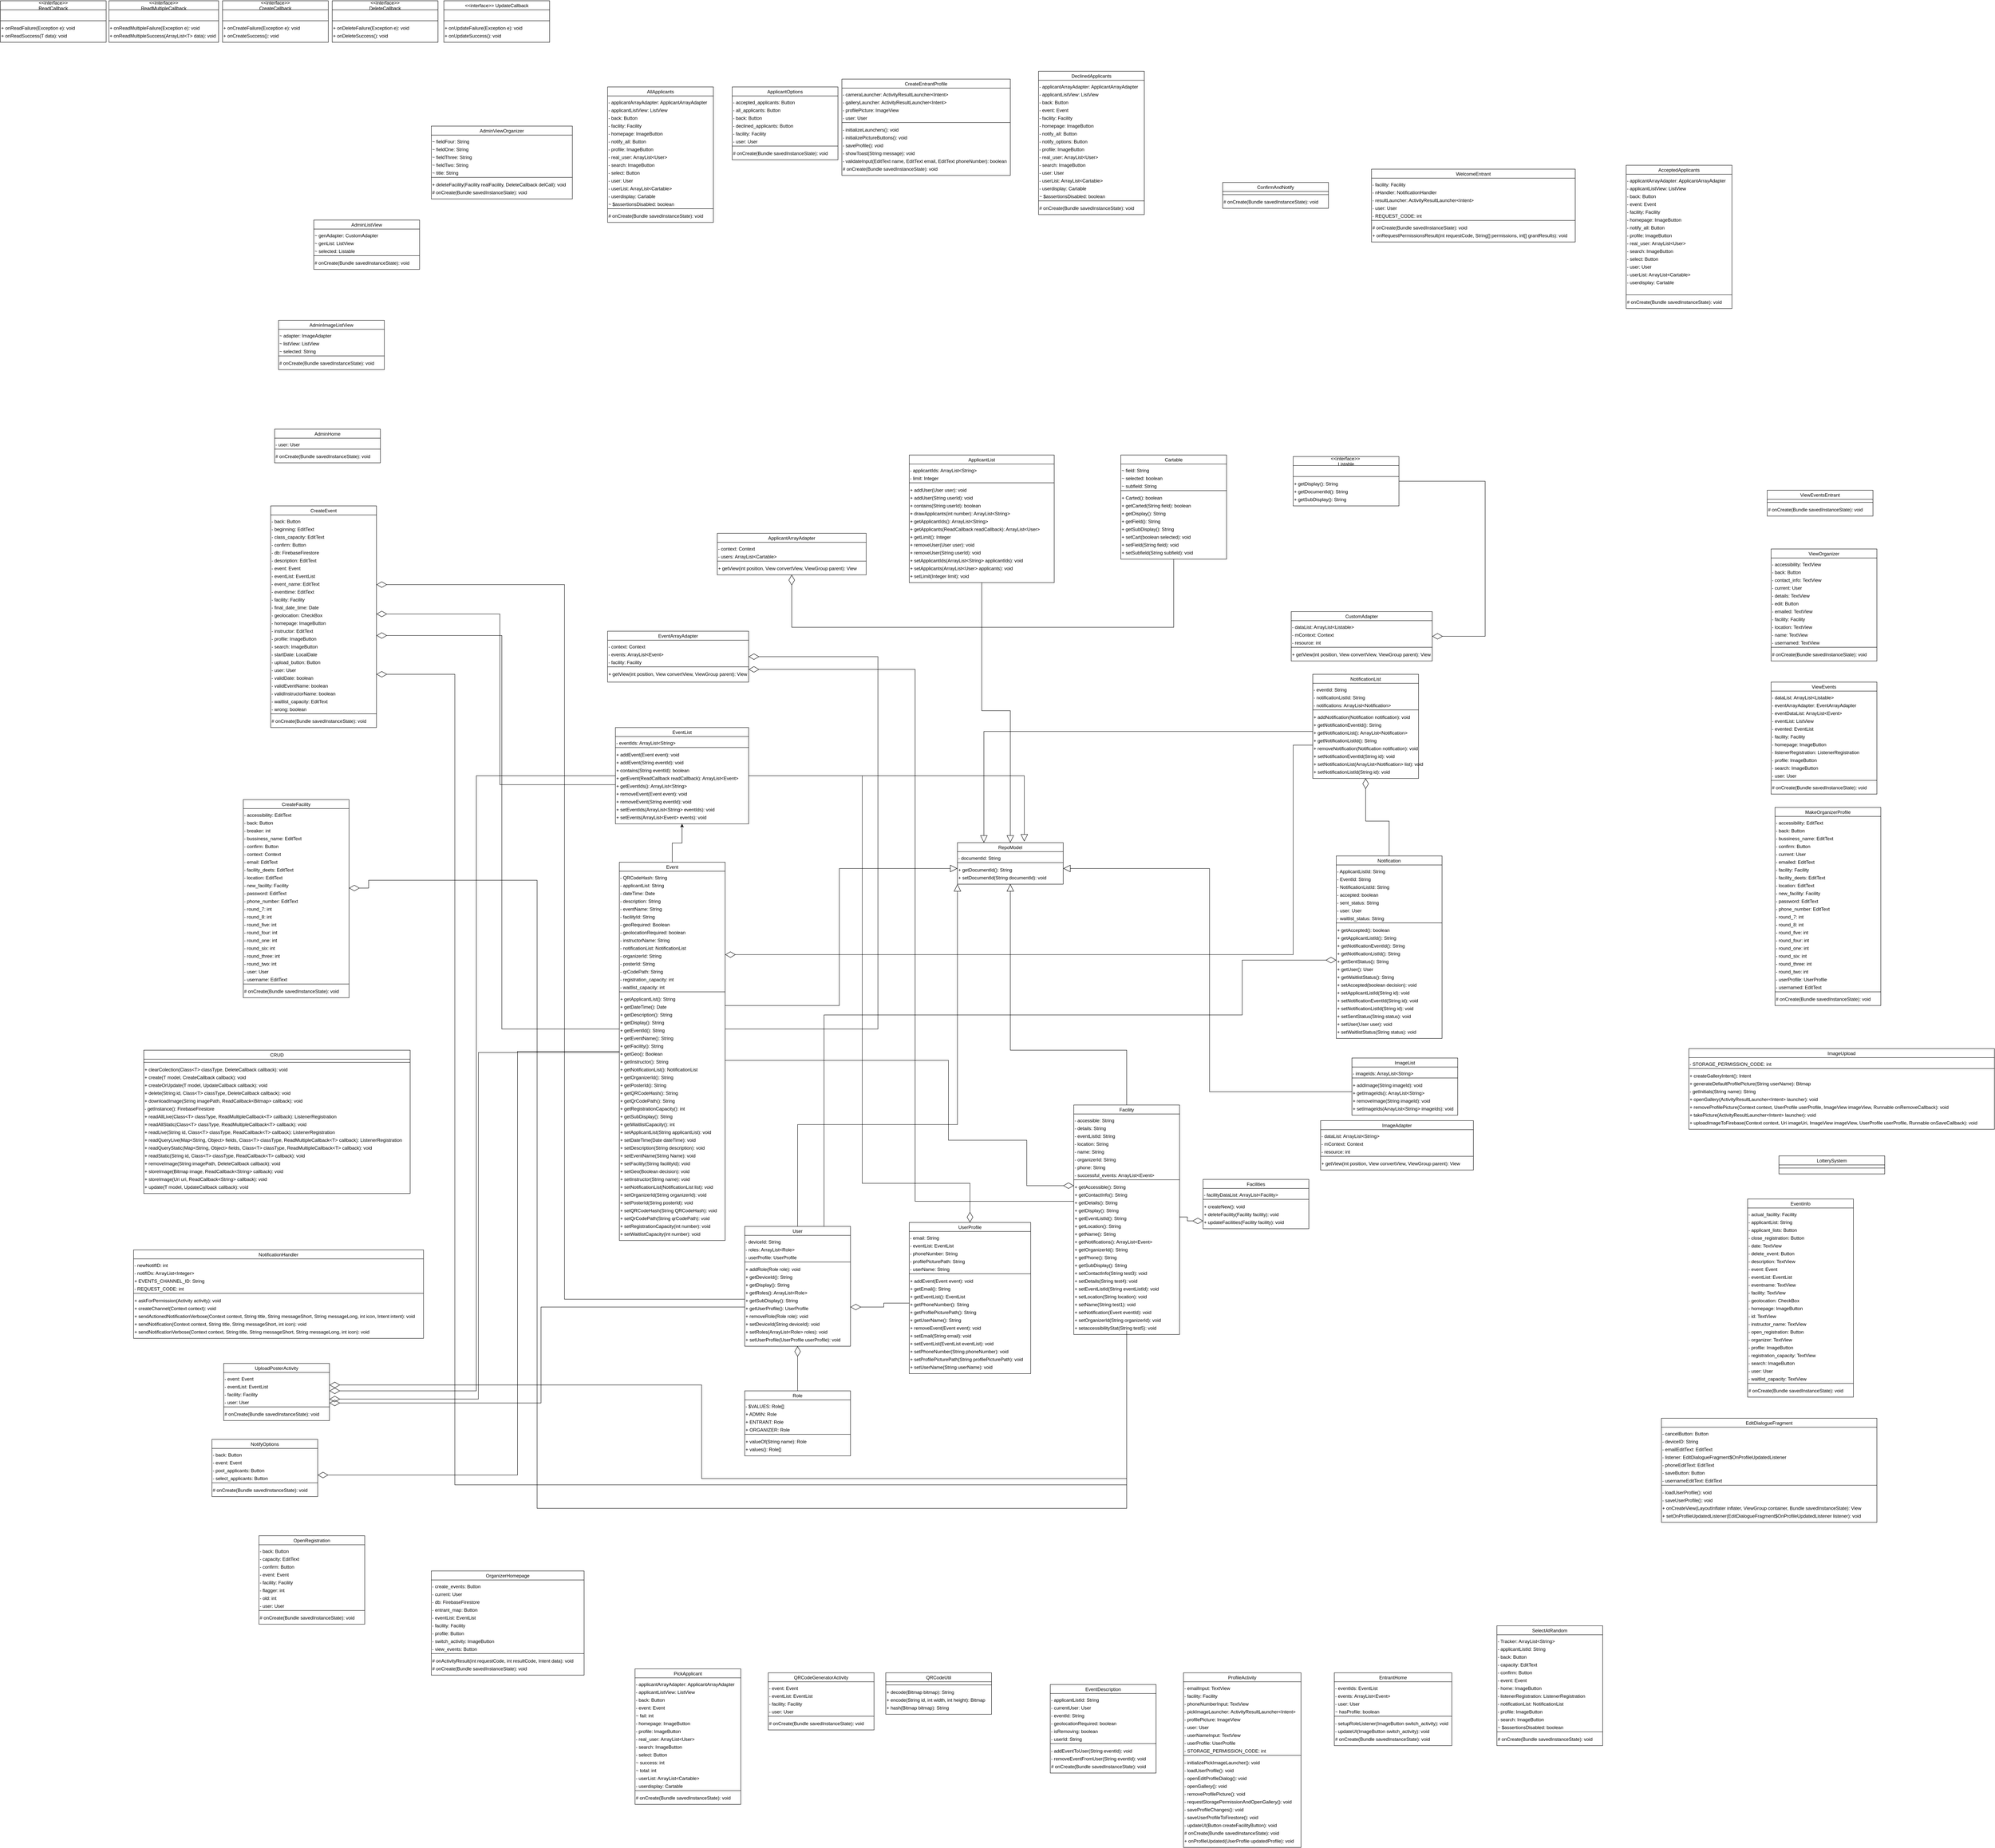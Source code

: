 <mxfile version="25.0.0">
  <diagram id="C5RBs43oDa-KdzZeNtuy" name="Page-1">
    <mxGraphModel dx="2190" dy="2100" grid="1" gridSize="10" guides="1" tooltips="1" connect="1" arrows="1" fold="1" page="1" pageScale="1" pageWidth="827" pageHeight="1169" math="0" shadow="0">
      <root>
        <mxCell id="WIyWlLk6GJQsqaUBKTNV-0" />
        <mxCell id="WIyWlLk6GJQsqaUBKTNV-1" parent="WIyWlLk6GJQsqaUBKTNV-0" />
        <mxCell id="jqhqEA3HDkS0dA5FfJgx-0" value="AcceptedApplicants" style="swimlane;fontStyle=0;align=center;" parent="WIyWlLk6GJQsqaUBKTNV-1" vertex="1">
          <mxGeometry x="3640" y="-10" width="270" height="366" as="geometry" />
        </mxCell>
        <mxCell id="jqhqEA3HDkS0dA5FfJgx-1" value="- applicantArrayAdapter: ApplicantArrayAdapter" style="text;align=left;" parent="jqhqEA3HDkS0dA5FfJgx-0" vertex="1">
          <mxGeometry y="26" width="270" height="20" as="geometry" />
        </mxCell>
        <mxCell id="jqhqEA3HDkS0dA5FfJgx-2" value="- applicantListView: ListView" style="text;align=left;" parent="jqhqEA3HDkS0dA5FfJgx-0" vertex="1">
          <mxGeometry y="46" width="270" height="20" as="geometry" />
        </mxCell>
        <mxCell id="jqhqEA3HDkS0dA5FfJgx-3" value="- back: Button" style="text;align=left;" parent="jqhqEA3HDkS0dA5FfJgx-0" vertex="1">
          <mxGeometry y="66" width="270" height="20" as="geometry" />
        </mxCell>
        <mxCell id="jqhqEA3HDkS0dA5FfJgx-4" value="- event: Event" style="text;align=left;" parent="jqhqEA3HDkS0dA5FfJgx-0" vertex="1">
          <mxGeometry y="86" width="270" height="20" as="geometry" />
        </mxCell>
        <mxCell id="jqhqEA3HDkS0dA5FfJgx-5" value="- facility: Facility" style="text;align=left;" parent="jqhqEA3HDkS0dA5FfJgx-0" vertex="1">
          <mxGeometry y="106" width="270" height="20" as="geometry" />
        </mxCell>
        <mxCell id="jqhqEA3HDkS0dA5FfJgx-6" value="- homepage: ImageButton" style="text;align=left;" parent="jqhqEA3HDkS0dA5FfJgx-0" vertex="1">
          <mxGeometry y="126" width="270" height="20" as="geometry" />
        </mxCell>
        <mxCell id="jqhqEA3HDkS0dA5FfJgx-7" value="- notify_all: Button" style="text;align=left;" parent="jqhqEA3HDkS0dA5FfJgx-0" vertex="1">
          <mxGeometry y="146" width="270" height="20" as="geometry" />
        </mxCell>
        <mxCell id="jqhqEA3HDkS0dA5FfJgx-8" value="- profile: ImageButton" style="text;align=left;" parent="jqhqEA3HDkS0dA5FfJgx-0" vertex="1">
          <mxGeometry y="166" width="270" height="20" as="geometry" />
        </mxCell>
        <mxCell id="jqhqEA3HDkS0dA5FfJgx-9" value="- real_user: ArrayList&lt;User&gt;" style="text;align=left;" parent="jqhqEA3HDkS0dA5FfJgx-0" vertex="1">
          <mxGeometry y="186" width="270" height="20" as="geometry" />
        </mxCell>
        <mxCell id="jqhqEA3HDkS0dA5FfJgx-10" value="- search: ImageButton" style="text;align=left;" parent="jqhqEA3HDkS0dA5FfJgx-0" vertex="1">
          <mxGeometry y="206" width="270" height="20" as="geometry" />
        </mxCell>
        <mxCell id="jqhqEA3HDkS0dA5FfJgx-11" value="- select: Button" style="text;align=left;" parent="jqhqEA3HDkS0dA5FfJgx-0" vertex="1">
          <mxGeometry y="226" width="270" height="20" as="geometry" />
        </mxCell>
        <mxCell id="jqhqEA3HDkS0dA5FfJgx-12" value="- user: User" style="text;align=left;" parent="jqhqEA3HDkS0dA5FfJgx-0" vertex="1">
          <mxGeometry y="246" width="270" height="20" as="geometry" />
        </mxCell>
        <mxCell id="jqhqEA3HDkS0dA5FfJgx-13" value="- userList: ArrayList&lt;Cartable&gt;" style="text;align=left;" parent="jqhqEA3HDkS0dA5FfJgx-0" vertex="1">
          <mxGeometry y="266" width="270" height="20" as="geometry" />
        </mxCell>
        <mxCell id="jqhqEA3HDkS0dA5FfJgx-14" value="- userdisplay: Cartable" style="text;align=left;" parent="jqhqEA3HDkS0dA5FfJgx-0" vertex="1">
          <mxGeometry y="286" width="270" height="20" as="geometry" />
        </mxCell>
        <mxCell id="jqhqEA3HDkS0dA5FfJgx-16" style="line;strokeWidth=1;" parent="jqhqEA3HDkS0dA5FfJgx-0" vertex="1">
          <mxGeometry y="326" width="270" height="10" as="geometry" />
        </mxCell>
        <mxCell id="jqhqEA3HDkS0dA5FfJgx-17" value="# onCreate(Bundle savedInstanceState): void" style="text;align=left;" parent="jqhqEA3HDkS0dA5FfJgx-0" vertex="1">
          <mxGeometry y="336" width="270" height="20" as="geometry" />
        </mxCell>
        <mxCell id="jqhqEA3HDkS0dA5FfJgx-18" value="AdminHome" style="swimlane;fontStyle=0;align=center;" parent="WIyWlLk6GJQsqaUBKTNV-1" vertex="1">
          <mxGeometry x="190" y="664" width="270" height="86" as="geometry" />
        </mxCell>
        <mxCell id="jqhqEA3HDkS0dA5FfJgx-19" value="- user: User" style="text;align=left;" parent="jqhqEA3HDkS0dA5FfJgx-18" vertex="1">
          <mxGeometry y="26" width="270" height="20" as="geometry" />
        </mxCell>
        <mxCell id="jqhqEA3HDkS0dA5FfJgx-20" style="line;strokeWidth=1;" parent="jqhqEA3HDkS0dA5FfJgx-18" vertex="1">
          <mxGeometry y="46" width="270" height="10" as="geometry" />
        </mxCell>
        <mxCell id="jqhqEA3HDkS0dA5FfJgx-21" value="# onCreate(Bundle savedInstanceState): void" style="text;align=left;" parent="jqhqEA3HDkS0dA5FfJgx-18" vertex="1">
          <mxGeometry y="56" width="270" height="20" as="geometry" />
        </mxCell>
        <mxCell id="jqhqEA3HDkS0dA5FfJgx-22" value="AdminImageListView" style="swimlane;fontStyle=0;align=center;" parent="WIyWlLk6GJQsqaUBKTNV-1" vertex="1">
          <mxGeometry x="200" y="386" width="270" height="126" as="geometry" />
        </mxCell>
        <mxCell id="jqhqEA3HDkS0dA5FfJgx-23" value="~ adapter: ImageAdapter" style="text;align=left;" parent="jqhqEA3HDkS0dA5FfJgx-22" vertex="1">
          <mxGeometry y="26" width="270" height="20" as="geometry" />
        </mxCell>
        <mxCell id="jqhqEA3HDkS0dA5FfJgx-24" value="~ listView: ListView" style="text;align=left;" parent="jqhqEA3HDkS0dA5FfJgx-22" vertex="1">
          <mxGeometry y="46" width="270" height="20" as="geometry" />
        </mxCell>
        <mxCell id="jqhqEA3HDkS0dA5FfJgx-25" value="~ selected: String" style="text;align=left;" parent="jqhqEA3HDkS0dA5FfJgx-22" vertex="1">
          <mxGeometry y="66" width="270" height="20" as="geometry" />
        </mxCell>
        <mxCell id="jqhqEA3HDkS0dA5FfJgx-26" style="line;strokeWidth=1;" parent="jqhqEA3HDkS0dA5FfJgx-22" vertex="1">
          <mxGeometry y="86" width="270" height="10" as="geometry" />
        </mxCell>
        <mxCell id="jqhqEA3HDkS0dA5FfJgx-27" value="# onCreate(Bundle savedInstanceState): void" style="text;align=left;" parent="jqhqEA3HDkS0dA5FfJgx-22" vertex="1">
          <mxGeometry y="96" width="270" height="20" as="geometry" />
        </mxCell>
        <mxCell id="jqhqEA3HDkS0dA5FfJgx-28" value="AdminListView" style="swimlane;fontStyle=0;align=center;" parent="WIyWlLk6GJQsqaUBKTNV-1" vertex="1">
          <mxGeometry x="290" y="130" width="270" height="126" as="geometry" />
        </mxCell>
        <mxCell id="jqhqEA3HDkS0dA5FfJgx-29" value="~ genAdapter: CustomAdapter" style="text;align=left;" parent="jqhqEA3HDkS0dA5FfJgx-28" vertex="1">
          <mxGeometry y="26" width="270" height="20" as="geometry" />
        </mxCell>
        <mxCell id="jqhqEA3HDkS0dA5FfJgx-30" value="~ genList: ListView" style="text;align=left;" parent="jqhqEA3HDkS0dA5FfJgx-28" vertex="1">
          <mxGeometry y="46" width="270" height="20" as="geometry" />
        </mxCell>
        <mxCell id="jqhqEA3HDkS0dA5FfJgx-31" value="~ selected: Listable" style="text;align=left;" parent="jqhqEA3HDkS0dA5FfJgx-28" vertex="1">
          <mxGeometry y="66" width="270" height="20" as="geometry" />
        </mxCell>
        <mxCell id="jqhqEA3HDkS0dA5FfJgx-32" style="line;strokeWidth=1;" parent="jqhqEA3HDkS0dA5FfJgx-28" vertex="1">
          <mxGeometry y="86" width="270" height="10" as="geometry" />
        </mxCell>
        <mxCell id="jqhqEA3HDkS0dA5FfJgx-33" value="# onCreate(Bundle savedInstanceState): void" style="text;align=left;" parent="jqhqEA3HDkS0dA5FfJgx-28" vertex="1">
          <mxGeometry y="96" width="270" height="20" as="geometry" />
        </mxCell>
        <mxCell id="jqhqEA3HDkS0dA5FfJgx-34" value="AdminViewOrganizer" style="swimlane;fontStyle=0;align=center;" parent="WIyWlLk6GJQsqaUBKTNV-1" vertex="1">
          <mxGeometry x="590" y="-110" width="360" height="186" as="geometry" />
        </mxCell>
        <mxCell id="jqhqEA3HDkS0dA5FfJgx-35" value="~ fieldFour: String" style="text;align=left;" parent="jqhqEA3HDkS0dA5FfJgx-34" vertex="1">
          <mxGeometry y="26" width="270" height="20" as="geometry" />
        </mxCell>
        <mxCell id="jqhqEA3HDkS0dA5FfJgx-36" value="~ fieldOne: String" style="text;align=left;" parent="jqhqEA3HDkS0dA5FfJgx-34" vertex="1">
          <mxGeometry y="46" width="270" height="20" as="geometry" />
        </mxCell>
        <mxCell id="jqhqEA3HDkS0dA5FfJgx-37" value="~ fieldThree: String" style="text;align=left;" parent="jqhqEA3HDkS0dA5FfJgx-34" vertex="1">
          <mxGeometry y="66" width="270" height="20" as="geometry" />
        </mxCell>
        <mxCell id="jqhqEA3HDkS0dA5FfJgx-38" value="~ fieldTwo: String" style="text;align=left;" parent="jqhqEA3HDkS0dA5FfJgx-34" vertex="1">
          <mxGeometry y="86" width="270" height="20" as="geometry" />
        </mxCell>
        <mxCell id="jqhqEA3HDkS0dA5FfJgx-39" value="~ title: String" style="text;align=left;" parent="jqhqEA3HDkS0dA5FfJgx-34" vertex="1">
          <mxGeometry y="106" width="270" height="20" as="geometry" />
        </mxCell>
        <mxCell id="jqhqEA3HDkS0dA5FfJgx-40" style="line;strokeWidth=1;" parent="jqhqEA3HDkS0dA5FfJgx-34" vertex="1">
          <mxGeometry y="126" width="360" height="10" as="geometry" />
        </mxCell>
        <mxCell id="jqhqEA3HDkS0dA5FfJgx-41" value="+ deleteFacility(Facility realFacility, DeleteCallback delCall): void" style="text;align=left;" parent="jqhqEA3HDkS0dA5FfJgx-34" vertex="1">
          <mxGeometry y="136" width="270" height="20" as="geometry" />
        </mxCell>
        <mxCell id="jqhqEA3HDkS0dA5FfJgx-42" value="# onCreate(Bundle savedInstanceState): void" style="text;align=left;" parent="jqhqEA3HDkS0dA5FfJgx-34" vertex="1">
          <mxGeometry y="156" width="270" height="20" as="geometry" />
        </mxCell>
        <mxCell id="jqhqEA3HDkS0dA5FfJgx-43" value="AllApplicants" style="swimlane;fontStyle=0;align=center;" parent="WIyWlLk6GJQsqaUBKTNV-1" vertex="1">
          <mxGeometry x="1040" y="-210" width="270" height="346" as="geometry" />
        </mxCell>
        <mxCell id="jqhqEA3HDkS0dA5FfJgx-44" value="- applicantArrayAdapter: ApplicantArrayAdapter" style="text;align=left;" parent="jqhqEA3HDkS0dA5FfJgx-43" vertex="1">
          <mxGeometry y="26" width="270" height="20" as="geometry" />
        </mxCell>
        <mxCell id="jqhqEA3HDkS0dA5FfJgx-45" value="- applicantListView: ListView" style="text;align=left;" parent="jqhqEA3HDkS0dA5FfJgx-43" vertex="1">
          <mxGeometry y="46" width="270" height="20" as="geometry" />
        </mxCell>
        <mxCell id="jqhqEA3HDkS0dA5FfJgx-46" value="- back: Button" style="text;align=left;" parent="jqhqEA3HDkS0dA5FfJgx-43" vertex="1">
          <mxGeometry y="66" width="270" height="20" as="geometry" />
        </mxCell>
        <mxCell id="jqhqEA3HDkS0dA5FfJgx-47" value="- facility: Facility" style="text;align=left;" parent="jqhqEA3HDkS0dA5FfJgx-43" vertex="1">
          <mxGeometry y="86" width="270" height="20" as="geometry" />
        </mxCell>
        <mxCell id="jqhqEA3HDkS0dA5FfJgx-48" value="- homepage: ImageButton" style="text;align=left;" parent="jqhqEA3HDkS0dA5FfJgx-43" vertex="1">
          <mxGeometry y="106" width="270" height="20" as="geometry" />
        </mxCell>
        <mxCell id="jqhqEA3HDkS0dA5FfJgx-49" value="- notify_all: Button" style="text;align=left;" parent="jqhqEA3HDkS0dA5FfJgx-43" vertex="1">
          <mxGeometry y="126" width="270" height="20" as="geometry" />
        </mxCell>
        <mxCell id="jqhqEA3HDkS0dA5FfJgx-50" value="- profile: ImageButton" style="text;align=left;" parent="jqhqEA3HDkS0dA5FfJgx-43" vertex="1">
          <mxGeometry y="146" width="270" height="20" as="geometry" />
        </mxCell>
        <mxCell id="jqhqEA3HDkS0dA5FfJgx-51" value="- real_user: ArrayList&lt;User&gt;" style="text;align=left;" parent="jqhqEA3HDkS0dA5FfJgx-43" vertex="1">
          <mxGeometry y="166" width="270" height="20" as="geometry" />
        </mxCell>
        <mxCell id="jqhqEA3HDkS0dA5FfJgx-52" value="- search: ImageButton" style="text;align=left;" parent="jqhqEA3HDkS0dA5FfJgx-43" vertex="1">
          <mxGeometry y="186" width="270" height="20" as="geometry" />
        </mxCell>
        <mxCell id="jqhqEA3HDkS0dA5FfJgx-53" value="- select: Button" style="text;align=left;" parent="jqhqEA3HDkS0dA5FfJgx-43" vertex="1">
          <mxGeometry y="206" width="270" height="20" as="geometry" />
        </mxCell>
        <mxCell id="jqhqEA3HDkS0dA5FfJgx-54" value="- user: User" style="text;align=left;" parent="jqhqEA3HDkS0dA5FfJgx-43" vertex="1">
          <mxGeometry y="226" width="270" height="20" as="geometry" />
        </mxCell>
        <mxCell id="jqhqEA3HDkS0dA5FfJgx-55" value="- userList: ArrayList&lt;Cartable&gt;" style="text;align=left;" parent="jqhqEA3HDkS0dA5FfJgx-43" vertex="1">
          <mxGeometry y="246" width="270" height="20" as="geometry" />
        </mxCell>
        <mxCell id="jqhqEA3HDkS0dA5FfJgx-56" value="- userdisplay: Cartable" style="text;align=left;" parent="jqhqEA3HDkS0dA5FfJgx-43" vertex="1">
          <mxGeometry y="266" width="270" height="20" as="geometry" />
        </mxCell>
        <mxCell id="jqhqEA3HDkS0dA5FfJgx-57" value="~ $assertionsDisabled: boolean" style="text;align=left;" parent="jqhqEA3HDkS0dA5FfJgx-43" vertex="1">
          <mxGeometry y="286" width="270" height="20" as="geometry" />
        </mxCell>
        <mxCell id="jqhqEA3HDkS0dA5FfJgx-58" style="line;strokeWidth=1;" parent="jqhqEA3HDkS0dA5FfJgx-43" vertex="1">
          <mxGeometry y="306" width="270" height="10" as="geometry" />
        </mxCell>
        <mxCell id="jqhqEA3HDkS0dA5FfJgx-59" value="# onCreate(Bundle savedInstanceState): void" style="text;align=left;" parent="jqhqEA3HDkS0dA5FfJgx-43" vertex="1">
          <mxGeometry y="316" width="270" height="20" as="geometry" />
        </mxCell>
        <mxCell id="Is71jx0bmtwv3hBhgKGM-35" style="edgeStyle=orthogonalEdgeStyle;rounded=0;orthogonalLoop=1;jettySize=auto;html=1;exitX=0.5;exitY=1;exitDx=0;exitDy=0;endArrow=diamondThin;endFill=0;endSize=24;" edge="1" parent="WIyWlLk6GJQsqaUBKTNV-1" source="jqhqEA3HDkS0dA5FfJgx-90" target="jqhqEA3HDkS0dA5FfJgx-60">
          <mxGeometry relative="1" as="geometry">
            <Array as="points">
              <mxPoint x="2485" y="1170" />
              <mxPoint x="1510" y="1170" />
            </Array>
          </mxGeometry>
        </mxCell>
        <mxCell id="jqhqEA3HDkS0dA5FfJgx-60" value="ApplicantArrayAdapter" style="swimlane;fontStyle=0;align=center;" parent="WIyWlLk6GJQsqaUBKTNV-1" vertex="1">
          <mxGeometry x="1320" y="930" width="380" height="106" as="geometry" />
        </mxCell>
        <mxCell id="jqhqEA3HDkS0dA5FfJgx-61" value="- context: Context" style="text;align=left;" parent="jqhqEA3HDkS0dA5FfJgx-60" vertex="1">
          <mxGeometry y="26" width="270" height="20" as="geometry" />
        </mxCell>
        <mxCell id="jqhqEA3HDkS0dA5FfJgx-62" value="- users: ArrayList&lt;Cartable&gt;" style="text;align=left;" parent="jqhqEA3HDkS0dA5FfJgx-60" vertex="1">
          <mxGeometry y="46" width="270" height="20" as="geometry" />
        </mxCell>
        <mxCell id="jqhqEA3HDkS0dA5FfJgx-63" style="line;strokeWidth=1;" parent="jqhqEA3HDkS0dA5FfJgx-60" vertex="1">
          <mxGeometry y="66" width="380" height="10" as="geometry" />
        </mxCell>
        <mxCell id="jqhqEA3HDkS0dA5FfJgx-64" value="+ getView(int position, View convertView, ViewGroup parent): View" style="text;align=left;" parent="jqhqEA3HDkS0dA5FfJgx-60" vertex="1">
          <mxGeometry y="76" width="270" height="20" as="geometry" />
        </mxCell>
        <mxCell id="jqhqEA3HDkS0dA5FfJgx-732" style="edgeStyle=orthogonalEdgeStyle;rounded=0;orthogonalLoop=1;jettySize=auto;html=1;entryX=0.5;entryY=0;entryDx=0;entryDy=0;jumpSize=16;endArrow=block;endFill=0;endSize=16;" parent="WIyWlLk6GJQsqaUBKTNV-1" source="jqhqEA3HDkS0dA5FfJgx-65" target="jqhqEA3HDkS0dA5FfJgx-572" edge="1">
          <mxGeometry relative="1" as="geometry" />
        </mxCell>
        <mxCell id="jqhqEA3HDkS0dA5FfJgx-65" value="ApplicantList" style="swimlane;fontStyle=0;align=center;" parent="WIyWlLk6GJQsqaUBKTNV-1" vertex="1">
          <mxGeometry x="1810" y="730" width="370" height="326" as="geometry" />
        </mxCell>
        <mxCell id="jqhqEA3HDkS0dA5FfJgx-66" value="- applicantIds: ArrayList&lt;String&gt;" style="text;align=left;" parent="jqhqEA3HDkS0dA5FfJgx-65" vertex="1">
          <mxGeometry y="26" width="270" height="20" as="geometry" />
        </mxCell>
        <mxCell id="jqhqEA3HDkS0dA5FfJgx-67" value="- limit: Integer" style="text;align=left;" parent="jqhqEA3HDkS0dA5FfJgx-65" vertex="1">
          <mxGeometry y="46" width="270" height="20" as="geometry" />
        </mxCell>
        <mxCell id="jqhqEA3HDkS0dA5FfJgx-68" style="line;strokeWidth=1;" parent="jqhqEA3HDkS0dA5FfJgx-65" vertex="1">
          <mxGeometry y="66" width="370" height="10" as="geometry" />
        </mxCell>
        <mxCell id="jqhqEA3HDkS0dA5FfJgx-69" value="+ addUser(User user): void" style="text;align=left;" parent="jqhqEA3HDkS0dA5FfJgx-65" vertex="1">
          <mxGeometry y="76" width="270" height="20" as="geometry" />
        </mxCell>
        <mxCell id="jqhqEA3HDkS0dA5FfJgx-70" value="+ addUser(String userId): void" style="text;align=left;" parent="jqhqEA3HDkS0dA5FfJgx-65" vertex="1">
          <mxGeometry y="96" width="270" height="20" as="geometry" />
        </mxCell>
        <mxCell id="jqhqEA3HDkS0dA5FfJgx-71" value="+ contains(String userId): boolean" style="text;align=left;" parent="jqhqEA3HDkS0dA5FfJgx-65" vertex="1">
          <mxGeometry y="116" width="270" height="20" as="geometry" />
        </mxCell>
        <mxCell id="jqhqEA3HDkS0dA5FfJgx-72" value="+ drawApplicants(int number): ArrayList&lt;String&gt;" style="text;align=left;" parent="jqhqEA3HDkS0dA5FfJgx-65" vertex="1">
          <mxGeometry y="136" width="270" height="20" as="geometry" />
        </mxCell>
        <mxCell id="jqhqEA3HDkS0dA5FfJgx-73" value="+ getApplicantIds(): ArrayList&lt;String&gt;" style="text;align=left;" parent="jqhqEA3HDkS0dA5FfJgx-65" vertex="1">
          <mxGeometry y="156" width="270" height="20" as="geometry" />
        </mxCell>
        <mxCell id="jqhqEA3HDkS0dA5FfJgx-74" value="+ getApplicants(ReadCallback readCallback): ArrayList&lt;User&gt;" style="text;align=left;" parent="jqhqEA3HDkS0dA5FfJgx-65" vertex="1">
          <mxGeometry y="176" width="270" height="20" as="geometry" />
        </mxCell>
        <mxCell id="jqhqEA3HDkS0dA5FfJgx-75" value="+ getLimit(): Integer" style="text;align=left;" parent="jqhqEA3HDkS0dA5FfJgx-65" vertex="1">
          <mxGeometry y="196" width="270" height="20" as="geometry" />
        </mxCell>
        <mxCell id="jqhqEA3HDkS0dA5FfJgx-76" value="+ removeUser(User user): void" style="text;align=left;" parent="jqhqEA3HDkS0dA5FfJgx-65" vertex="1">
          <mxGeometry y="216" width="270" height="20" as="geometry" />
        </mxCell>
        <mxCell id="jqhqEA3HDkS0dA5FfJgx-77" value="+ removeUser(String userId): void" style="text;align=left;" parent="jqhqEA3HDkS0dA5FfJgx-65" vertex="1">
          <mxGeometry y="236" width="270" height="20" as="geometry" />
        </mxCell>
        <mxCell id="jqhqEA3HDkS0dA5FfJgx-78" value="+ setApplicantIds(ArrayList&lt;String&gt; applicantIds): void" style="text;align=left;" parent="jqhqEA3HDkS0dA5FfJgx-65" vertex="1">
          <mxGeometry y="256" width="270" height="20" as="geometry" />
        </mxCell>
        <mxCell id="jqhqEA3HDkS0dA5FfJgx-79" value="+ setApplicants(ArrayList&lt;User&gt; applicants): void" style="text;align=left;" parent="jqhqEA3HDkS0dA5FfJgx-65" vertex="1">
          <mxGeometry y="276" width="270" height="20" as="geometry" />
        </mxCell>
        <mxCell id="jqhqEA3HDkS0dA5FfJgx-80" value="+ setLimit(Integer limit): void" style="text;align=left;" parent="jqhqEA3HDkS0dA5FfJgx-65" vertex="1">
          <mxGeometry y="296" width="270" height="20" as="geometry" />
        </mxCell>
        <mxCell id="jqhqEA3HDkS0dA5FfJgx-81" value="ApplicantOptions" style="swimlane;fontStyle=0;align=center;" parent="WIyWlLk6GJQsqaUBKTNV-1" vertex="1">
          <mxGeometry x="1358" y="-210" width="270" height="186" as="geometry" />
        </mxCell>
        <mxCell id="jqhqEA3HDkS0dA5FfJgx-82" value="- accepted_applicants: Button" style="text;align=left;" parent="jqhqEA3HDkS0dA5FfJgx-81" vertex="1">
          <mxGeometry y="26" width="270" height="20" as="geometry" />
        </mxCell>
        <mxCell id="jqhqEA3HDkS0dA5FfJgx-83" value="- all_applicants: Button" style="text;align=left;" parent="jqhqEA3HDkS0dA5FfJgx-81" vertex="1">
          <mxGeometry y="46" width="270" height="20" as="geometry" />
        </mxCell>
        <mxCell id="jqhqEA3HDkS0dA5FfJgx-84" value="- back: Button" style="text;align=left;" parent="jqhqEA3HDkS0dA5FfJgx-81" vertex="1">
          <mxGeometry y="66" width="270" height="20" as="geometry" />
        </mxCell>
        <mxCell id="jqhqEA3HDkS0dA5FfJgx-85" value="- declined_applicants: Button" style="text;align=left;" parent="jqhqEA3HDkS0dA5FfJgx-81" vertex="1">
          <mxGeometry y="86" width="270" height="20" as="geometry" />
        </mxCell>
        <mxCell id="jqhqEA3HDkS0dA5FfJgx-86" value="- facility: Facility" style="text;align=left;" parent="jqhqEA3HDkS0dA5FfJgx-81" vertex="1">
          <mxGeometry y="106" width="270" height="20" as="geometry" />
        </mxCell>
        <mxCell id="jqhqEA3HDkS0dA5FfJgx-87" value="- user: User" style="text;align=left;" parent="jqhqEA3HDkS0dA5FfJgx-81" vertex="1">
          <mxGeometry y="126" width="270" height="20" as="geometry" />
        </mxCell>
        <mxCell id="jqhqEA3HDkS0dA5FfJgx-88" style="line;strokeWidth=1;" parent="jqhqEA3HDkS0dA5FfJgx-81" vertex="1">
          <mxGeometry y="146" width="270" height="10" as="geometry" />
        </mxCell>
        <mxCell id="jqhqEA3HDkS0dA5FfJgx-89" value="# onCreate(Bundle savedInstanceState): void" style="text;align=left;" parent="jqhqEA3HDkS0dA5FfJgx-81" vertex="1">
          <mxGeometry y="156" width="270" height="20" as="geometry" />
        </mxCell>
        <mxCell id="jqhqEA3HDkS0dA5FfJgx-90" value="Cartable" style="swimlane;fontStyle=0;align=center;" parent="WIyWlLk6GJQsqaUBKTNV-1" vertex="1">
          <mxGeometry x="2350" y="730" width="270" height="266" as="geometry" />
        </mxCell>
        <mxCell id="jqhqEA3HDkS0dA5FfJgx-91" value="~ field: String" style="text;align=left;" parent="jqhqEA3HDkS0dA5FfJgx-90" vertex="1">
          <mxGeometry y="26" width="270" height="20" as="geometry" />
        </mxCell>
        <mxCell id="jqhqEA3HDkS0dA5FfJgx-92" value="~ selected: boolean" style="text;align=left;" parent="jqhqEA3HDkS0dA5FfJgx-90" vertex="1">
          <mxGeometry y="46" width="270" height="20" as="geometry" />
        </mxCell>
        <mxCell id="jqhqEA3HDkS0dA5FfJgx-93" value="~ subfield: String" style="text;align=left;" parent="jqhqEA3HDkS0dA5FfJgx-90" vertex="1">
          <mxGeometry y="66" width="270" height="20" as="geometry" />
        </mxCell>
        <mxCell id="jqhqEA3HDkS0dA5FfJgx-94" style="line;strokeWidth=1;" parent="jqhqEA3HDkS0dA5FfJgx-90" vertex="1">
          <mxGeometry y="86" width="270" height="10" as="geometry" />
        </mxCell>
        <mxCell id="jqhqEA3HDkS0dA5FfJgx-95" value="+ Carted(): boolean" style="text;align=left;" parent="jqhqEA3HDkS0dA5FfJgx-90" vertex="1">
          <mxGeometry y="96" width="270" height="20" as="geometry" />
        </mxCell>
        <mxCell id="jqhqEA3HDkS0dA5FfJgx-96" value="+ getCarted(String field): boolean" style="text;align=left;" parent="jqhqEA3HDkS0dA5FfJgx-90" vertex="1">
          <mxGeometry y="116" width="270" height="20" as="geometry" />
        </mxCell>
        <mxCell id="jqhqEA3HDkS0dA5FfJgx-97" value="+ getDisplay(): String" style="text;align=left;" parent="jqhqEA3HDkS0dA5FfJgx-90" vertex="1">
          <mxGeometry y="136" width="270" height="20" as="geometry" />
        </mxCell>
        <mxCell id="jqhqEA3HDkS0dA5FfJgx-98" value="+ getField(): String" style="text;align=left;" parent="jqhqEA3HDkS0dA5FfJgx-90" vertex="1">
          <mxGeometry y="156" width="270" height="20" as="geometry" />
        </mxCell>
        <mxCell id="jqhqEA3HDkS0dA5FfJgx-99" value="+ getSubDisplay(): String" style="text;align=left;" parent="jqhqEA3HDkS0dA5FfJgx-90" vertex="1">
          <mxGeometry y="176" width="270" height="20" as="geometry" />
        </mxCell>
        <mxCell id="jqhqEA3HDkS0dA5FfJgx-100" value="+ setCart(boolean selected): void" style="text;align=left;" parent="jqhqEA3HDkS0dA5FfJgx-90" vertex="1">
          <mxGeometry y="196" width="270" height="20" as="geometry" />
        </mxCell>
        <mxCell id="jqhqEA3HDkS0dA5FfJgx-101" value="+ setField(String field): void" style="text;align=left;" parent="jqhqEA3HDkS0dA5FfJgx-90" vertex="1">
          <mxGeometry y="216" width="270" height="20" as="geometry" />
        </mxCell>
        <mxCell id="jqhqEA3HDkS0dA5FfJgx-102" value="+ setSubfield(String subfield): void" style="text;align=left;" parent="jqhqEA3HDkS0dA5FfJgx-90" vertex="1">
          <mxGeometry y="236" width="270" height="20" as="geometry" />
        </mxCell>
        <mxCell id="jqhqEA3HDkS0dA5FfJgx-103" value="ConfirmAndNotify" style="swimlane;fontStyle=0;align=center;" parent="WIyWlLk6GJQsqaUBKTNV-1" vertex="1">
          <mxGeometry x="2610" y="34" width="270" height="66" as="geometry" />
        </mxCell>
        <mxCell id="jqhqEA3HDkS0dA5FfJgx-104" style="line;strokeWidth=1;" parent="jqhqEA3HDkS0dA5FfJgx-103" vertex="1">
          <mxGeometry y="26" width="270" height="10" as="geometry" />
        </mxCell>
        <mxCell id="jqhqEA3HDkS0dA5FfJgx-105" value="# onCreate(Bundle savedInstanceState): void" style="text;align=left;" parent="jqhqEA3HDkS0dA5FfJgx-103" vertex="1">
          <mxGeometry y="36" width="270" height="20" as="geometry" />
        </mxCell>
        <mxCell id="jqhqEA3HDkS0dA5FfJgx-106" value="&lt;&lt;interface&gt;&gt;&#xa;CreateCallback" style="swimlane;fontStyle=0;align=center;" parent="WIyWlLk6GJQsqaUBKTNV-1" vertex="1">
          <mxGeometry x="57" y="-430" width="270" height="106" as="geometry" />
        </mxCell>
        <mxCell id="jqhqEA3HDkS0dA5FfJgx-107" style="line;strokeWidth=1;" parent="jqhqEA3HDkS0dA5FfJgx-106" vertex="1">
          <mxGeometry y="46" width="270" height="10" as="geometry" />
        </mxCell>
        <mxCell id="jqhqEA3HDkS0dA5FfJgx-108" value="+ onCreateFailure(Exception e): void" style="text;align=left;" parent="jqhqEA3HDkS0dA5FfJgx-106" vertex="1">
          <mxGeometry y="56" width="270" height="20" as="geometry" />
        </mxCell>
        <mxCell id="jqhqEA3HDkS0dA5FfJgx-109" value="+ onCreateSuccess(): void" style="text;align=left;" parent="jqhqEA3HDkS0dA5FfJgx-106" vertex="1">
          <mxGeometry y="76" width="270" height="20" as="geometry" />
        </mxCell>
        <mxCell id="jqhqEA3HDkS0dA5FfJgx-110" value="CreateEntrantProfile" style="swimlane;fontStyle=0;align=center;" parent="WIyWlLk6GJQsqaUBKTNV-1" vertex="1">
          <mxGeometry x="1638" y="-230" width="430" height="246" as="geometry" />
        </mxCell>
        <mxCell id="jqhqEA3HDkS0dA5FfJgx-111" value="- cameraLauncher: ActivityResultLauncher&lt;Intent&gt;" style="text;align=left;" parent="jqhqEA3HDkS0dA5FfJgx-110" vertex="1">
          <mxGeometry y="26" width="270" height="20" as="geometry" />
        </mxCell>
        <mxCell id="jqhqEA3HDkS0dA5FfJgx-112" value="- galleryLauncher: ActivityResultLauncher&lt;Intent&gt;" style="text;align=left;" parent="jqhqEA3HDkS0dA5FfJgx-110" vertex="1">
          <mxGeometry y="46" width="270" height="20" as="geometry" />
        </mxCell>
        <mxCell id="jqhqEA3HDkS0dA5FfJgx-113" value="- profilePicture: ImageView" style="text;align=left;" parent="jqhqEA3HDkS0dA5FfJgx-110" vertex="1">
          <mxGeometry y="66" width="270" height="20" as="geometry" />
        </mxCell>
        <mxCell id="jqhqEA3HDkS0dA5FfJgx-114" value="- user: User" style="text;align=left;" parent="jqhqEA3HDkS0dA5FfJgx-110" vertex="1">
          <mxGeometry y="86" width="270" height="20" as="geometry" />
        </mxCell>
        <mxCell id="jqhqEA3HDkS0dA5FfJgx-115" style="line;strokeWidth=1;" parent="jqhqEA3HDkS0dA5FfJgx-110" vertex="1">
          <mxGeometry y="106" width="430" height="10" as="geometry" />
        </mxCell>
        <mxCell id="jqhqEA3HDkS0dA5FfJgx-116" value="- initializeLaunchers(): void" style="text;align=left;" parent="jqhqEA3HDkS0dA5FfJgx-110" vertex="1">
          <mxGeometry y="116" width="270" height="20" as="geometry" />
        </mxCell>
        <mxCell id="jqhqEA3HDkS0dA5FfJgx-117" value="- initializePictureButtons(): void" style="text;align=left;" parent="jqhqEA3HDkS0dA5FfJgx-110" vertex="1">
          <mxGeometry y="136" width="270" height="20" as="geometry" />
        </mxCell>
        <mxCell id="jqhqEA3HDkS0dA5FfJgx-118" value="- saveProfile(): void" style="text;align=left;" parent="jqhqEA3HDkS0dA5FfJgx-110" vertex="1">
          <mxGeometry y="156" width="270" height="20" as="geometry" />
        </mxCell>
        <mxCell id="jqhqEA3HDkS0dA5FfJgx-119" value="- showToast(String message): void" style="text;align=left;" parent="jqhqEA3HDkS0dA5FfJgx-110" vertex="1">
          <mxGeometry y="176" width="270" height="20" as="geometry" />
        </mxCell>
        <mxCell id="jqhqEA3HDkS0dA5FfJgx-120" value="- validateInput(EditText name, EditText email, EditText phoneNumber): boolean" style="text;align=left;" parent="jqhqEA3HDkS0dA5FfJgx-110" vertex="1">
          <mxGeometry y="196" width="270" height="20" as="geometry" />
        </mxCell>
        <mxCell id="jqhqEA3HDkS0dA5FfJgx-121" value="# onCreate(Bundle savedInstanceState): void" style="text;align=left;" parent="jqhqEA3HDkS0dA5FfJgx-110" vertex="1">
          <mxGeometry y="216" width="270" height="20" as="geometry" />
        </mxCell>
        <mxCell id="jqhqEA3HDkS0dA5FfJgx-122" value="CreateEvent" style="swimlane;fontStyle=0;align=center;" parent="WIyWlLk6GJQsqaUBKTNV-1" vertex="1">
          <mxGeometry x="180" y="860" width="270" height="566" as="geometry" />
        </mxCell>
        <mxCell id="jqhqEA3HDkS0dA5FfJgx-123" value="- back: Button" style="text;align=left;" parent="jqhqEA3HDkS0dA5FfJgx-122" vertex="1">
          <mxGeometry y="26" width="270" height="20" as="geometry" />
        </mxCell>
        <mxCell id="jqhqEA3HDkS0dA5FfJgx-124" value="- beginning: EditText" style="text;align=left;" parent="jqhqEA3HDkS0dA5FfJgx-122" vertex="1">
          <mxGeometry y="46" width="270" height="20" as="geometry" />
        </mxCell>
        <mxCell id="jqhqEA3HDkS0dA5FfJgx-125" value="- class_capacity: EditText" style="text;align=left;" parent="jqhqEA3HDkS0dA5FfJgx-122" vertex="1">
          <mxGeometry y="66" width="270" height="20" as="geometry" />
        </mxCell>
        <mxCell id="jqhqEA3HDkS0dA5FfJgx-126" value="- confirm: Button" style="text;align=left;" parent="jqhqEA3HDkS0dA5FfJgx-122" vertex="1">
          <mxGeometry y="86" width="270" height="20" as="geometry" />
        </mxCell>
        <mxCell id="jqhqEA3HDkS0dA5FfJgx-127" value="- db: FirebaseFirestore" style="text;align=left;" parent="jqhqEA3HDkS0dA5FfJgx-122" vertex="1">
          <mxGeometry y="106" width="270" height="20" as="geometry" />
        </mxCell>
        <mxCell id="jqhqEA3HDkS0dA5FfJgx-128" value="- description: EditText" style="text;align=left;" parent="jqhqEA3HDkS0dA5FfJgx-122" vertex="1">
          <mxGeometry y="126" width="270" height="20" as="geometry" />
        </mxCell>
        <mxCell id="jqhqEA3HDkS0dA5FfJgx-129" value="- event: Event" style="text;align=left;" parent="jqhqEA3HDkS0dA5FfJgx-122" vertex="1">
          <mxGeometry y="146" width="270" height="20" as="geometry" />
        </mxCell>
        <mxCell id="jqhqEA3HDkS0dA5FfJgx-130" value="- eventList: EventList" style="text;align=left;" parent="jqhqEA3HDkS0dA5FfJgx-122" vertex="1">
          <mxGeometry y="166" width="270" height="20" as="geometry" />
        </mxCell>
        <mxCell id="jqhqEA3HDkS0dA5FfJgx-131" value="- event_name: EditText" style="text;align=left;" parent="jqhqEA3HDkS0dA5FfJgx-122" vertex="1">
          <mxGeometry y="186" width="270" height="20" as="geometry" />
        </mxCell>
        <mxCell id="jqhqEA3HDkS0dA5FfJgx-132" value="- eventtime: EditText" style="text;align=left;" parent="jqhqEA3HDkS0dA5FfJgx-122" vertex="1">
          <mxGeometry y="206" width="270" height="20" as="geometry" />
        </mxCell>
        <mxCell id="jqhqEA3HDkS0dA5FfJgx-133" value="- facility: Facility" style="text;align=left;" parent="jqhqEA3HDkS0dA5FfJgx-122" vertex="1">
          <mxGeometry y="226" width="270" height="20" as="geometry" />
        </mxCell>
        <mxCell id="jqhqEA3HDkS0dA5FfJgx-134" value="- final_date_time: Date" style="text;align=left;" parent="jqhqEA3HDkS0dA5FfJgx-122" vertex="1">
          <mxGeometry y="246" width="270" height="20" as="geometry" />
        </mxCell>
        <mxCell id="jqhqEA3HDkS0dA5FfJgx-135" value="- geolocation: CheckBox" style="text;align=left;" parent="jqhqEA3HDkS0dA5FfJgx-122" vertex="1">
          <mxGeometry y="266" width="270" height="20" as="geometry" />
        </mxCell>
        <mxCell id="jqhqEA3HDkS0dA5FfJgx-136" value="- homepage: ImageButton" style="text;align=left;" parent="jqhqEA3HDkS0dA5FfJgx-122" vertex="1">
          <mxGeometry y="286" width="270" height="20" as="geometry" />
        </mxCell>
        <mxCell id="jqhqEA3HDkS0dA5FfJgx-137" value="- instructor: EditText" style="text;align=left;" parent="jqhqEA3HDkS0dA5FfJgx-122" vertex="1">
          <mxGeometry y="306" width="270" height="20" as="geometry" />
        </mxCell>
        <mxCell id="jqhqEA3HDkS0dA5FfJgx-138" value="- profile: ImageButton" style="text;align=left;" parent="jqhqEA3HDkS0dA5FfJgx-122" vertex="1">
          <mxGeometry y="326" width="270" height="20" as="geometry" />
        </mxCell>
        <mxCell id="jqhqEA3HDkS0dA5FfJgx-139" value="- search: ImageButton" style="text;align=left;" parent="jqhqEA3HDkS0dA5FfJgx-122" vertex="1">
          <mxGeometry y="346" width="270" height="20" as="geometry" />
        </mxCell>
        <mxCell id="jqhqEA3HDkS0dA5FfJgx-140" value="- startDate: LocalDate" style="text;align=left;" parent="jqhqEA3HDkS0dA5FfJgx-122" vertex="1">
          <mxGeometry y="366" width="270" height="20" as="geometry" />
        </mxCell>
        <mxCell id="jqhqEA3HDkS0dA5FfJgx-141" value="- upload_button: Button" style="text;align=left;" parent="jqhqEA3HDkS0dA5FfJgx-122" vertex="1">
          <mxGeometry y="386" width="270" height="20" as="geometry" />
        </mxCell>
        <mxCell id="jqhqEA3HDkS0dA5FfJgx-142" value="- user: User" style="text;align=left;" parent="jqhqEA3HDkS0dA5FfJgx-122" vertex="1">
          <mxGeometry y="406" width="270" height="20" as="geometry" />
        </mxCell>
        <mxCell id="jqhqEA3HDkS0dA5FfJgx-143" value="- validDate: boolean" style="text;align=left;" parent="jqhqEA3HDkS0dA5FfJgx-122" vertex="1">
          <mxGeometry y="426" width="270" height="20" as="geometry" />
        </mxCell>
        <mxCell id="jqhqEA3HDkS0dA5FfJgx-144" value="- validEventName: boolean" style="text;align=left;" parent="jqhqEA3HDkS0dA5FfJgx-122" vertex="1">
          <mxGeometry y="446" width="270" height="20" as="geometry" />
        </mxCell>
        <mxCell id="jqhqEA3HDkS0dA5FfJgx-145" value="- validInstructorName: boolean" style="text;align=left;" parent="jqhqEA3HDkS0dA5FfJgx-122" vertex="1">
          <mxGeometry y="466" width="270" height="20" as="geometry" />
        </mxCell>
        <mxCell id="jqhqEA3HDkS0dA5FfJgx-146" value="- waitlist_capacity: EditText" style="text;align=left;" parent="jqhqEA3HDkS0dA5FfJgx-122" vertex="1">
          <mxGeometry y="486" width="270" height="20" as="geometry" />
        </mxCell>
        <mxCell id="jqhqEA3HDkS0dA5FfJgx-147" value="- wrong: boolean" style="text;align=left;" parent="jqhqEA3HDkS0dA5FfJgx-122" vertex="1">
          <mxGeometry y="506" width="270" height="20" as="geometry" />
        </mxCell>
        <mxCell id="jqhqEA3HDkS0dA5FfJgx-148" style="line;strokeWidth=1;" parent="jqhqEA3HDkS0dA5FfJgx-122" vertex="1">
          <mxGeometry y="526" width="270" height="10" as="geometry" />
        </mxCell>
        <mxCell id="jqhqEA3HDkS0dA5FfJgx-149" value="# onCreate(Bundle savedInstanceState): void" style="text;align=left;" parent="jqhqEA3HDkS0dA5FfJgx-122" vertex="1">
          <mxGeometry y="536" width="270" height="20" as="geometry" />
        </mxCell>
        <mxCell id="jqhqEA3HDkS0dA5FfJgx-150" value="CreateFacility" style="swimlane;fontStyle=0;align=center;" parent="WIyWlLk6GJQsqaUBKTNV-1" vertex="1">
          <mxGeometry x="110" y="1610" width="270" height="506" as="geometry" />
        </mxCell>
        <mxCell id="jqhqEA3HDkS0dA5FfJgx-151" value="- accessibility: EditText" style="text;align=left;" parent="jqhqEA3HDkS0dA5FfJgx-150" vertex="1">
          <mxGeometry y="26" width="270" height="20" as="geometry" />
        </mxCell>
        <mxCell id="jqhqEA3HDkS0dA5FfJgx-152" value="- back: Button" style="text;align=left;" parent="jqhqEA3HDkS0dA5FfJgx-150" vertex="1">
          <mxGeometry y="46" width="270" height="20" as="geometry" />
        </mxCell>
        <mxCell id="jqhqEA3HDkS0dA5FfJgx-153" value="- breaker: int" style="text;align=left;" parent="jqhqEA3HDkS0dA5FfJgx-150" vertex="1">
          <mxGeometry y="66" width="270" height="20" as="geometry" />
        </mxCell>
        <mxCell id="jqhqEA3HDkS0dA5FfJgx-154" value="- bussiness_name: EditText" style="text;align=left;" parent="jqhqEA3HDkS0dA5FfJgx-150" vertex="1">
          <mxGeometry y="86" width="270" height="20" as="geometry" />
        </mxCell>
        <mxCell id="jqhqEA3HDkS0dA5FfJgx-155" value="- confirm: Button" style="text;align=left;" parent="jqhqEA3HDkS0dA5FfJgx-150" vertex="1">
          <mxGeometry y="106" width="270" height="20" as="geometry" />
        </mxCell>
        <mxCell id="jqhqEA3HDkS0dA5FfJgx-156" value="- context: Context" style="text;align=left;" parent="jqhqEA3HDkS0dA5FfJgx-150" vertex="1">
          <mxGeometry y="126" width="270" height="20" as="geometry" />
        </mxCell>
        <mxCell id="jqhqEA3HDkS0dA5FfJgx-157" value="- email: EditText" style="text;align=left;" parent="jqhqEA3HDkS0dA5FfJgx-150" vertex="1">
          <mxGeometry y="146" width="270" height="20" as="geometry" />
        </mxCell>
        <mxCell id="jqhqEA3HDkS0dA5FfJgx-158" value="- facility_deets: EditText" style="text;align=left;" parent="jqhqEA3HDkS0dA5FfJgx-150" vertex="1">
          <mxGeometry y="166" width="270" height="20" as="geometry" />
        </mxCell>
        <mxCell id="jqhqEA3HDkS0dA5FfJgx-159" value="- location: EditText" style="text;align=left;" parent="jqhqEA3HDkS0dA5FfJgx-150" vertex="1">
          <mxGeometry y="186" width="270" height="20" as="geometry" />
        </mxCell>
        <mxCell id="jqhqEA3HDkS0dA5FfJgx-160" value="- new_facility: Facility" style="text;align=left;" parent="jqhqEA3HDkS0dA5FfJgx-150" vertex="1">
          <mxGeometry y="206" width="270" height="20" as="geometry" />
        </mxCell>
        <mxCell id="jqhqEA3HDkS0dA5FfJgx-161" value="- password: EditText" style="text;align=left;" parent="jqhqEA3HDkS0dA5FfJgx-150" vertex="1">
          <mxGeometry y="226" width="270" height="20" as="geometry" />
        </mxCell>
        <mxCell id="jqhqEA3HDkS0dA5FfJgx-162" value="- phone_number: EditText" style="text;align=left;" parent="jqhqEA3HDkS0dA5FfJgx-150" vertex="1">
          <mxGeometry y="246" width="270" height="20" as="geometry" />
        </mxCell>
        <mxCell id="jqhqEA3HDkS0dA5FfJgx-163" value="- round_7: int" style="text;align=left;" parent="jqhqEA3HDkS0dA5FfJgx-150" vertex="1">
          <mxGeometry y="266" width="270" height="20" as="geometry" />
        </mxCell>
        <mxCell id="jqhqEA3HDkS0dA5FfJgx-164" value="- round_8: int" style="text;align=left;" parent="jqhqEA3HDkS0dA5FfJgx-150" vertex="1">
          <mxGeometry y="286" width="270" height="20" as="geometry" />
        </mxCell>
        <mxCell id="jqhqEA3HDkS0dA5FfJgx-165" value="- round_five: int" style="text;align=left;" parent="jqhqEA3HDkS0dA5FfJgx-150" vertex="1">
          <mxGeometry y="306" width="270" height="20" as="geometry" />
        </mxCell>
        <mxCell id="jqhqEA3HDkS0dA5FfJgx-166" value="- round_four: int" style="text;align=left;" parent="jqhqEA3HDkS0dA5FfJgx-150" vertex="1">
          <mxGeometry y="326" width="270" height="20" as="geometry" />
        </mxCell>
        <mxCell id="jqhqEA3HDkS0dA5FfJgx-167" value="- round_one: int" style="text;align=left;" parent="jqhqEA3HDkS0dA5FfJgx-150" vertex="1">
          <mxGeometry y="346" width="270" height="20" as="geometry" />
        </mxCell>
        <mxCell id="jqhqEA3HDkS0dA5FfJgx-168" value="- round_six: int" style="text;align=left;" parent="jqhqEA3HDkS0dA5FfJgx-150" vertex="1">
          <mxGeometry y="366" width="270" height="20" as="geometry" />
        </mxCell>
        <mxCell id="jqhqEA3HDkS0dA5FfJgx-169" value="- round_three: int" style="text;align=left;" parent="jqhqEA3HDkS0dA5FfJgx-150" vertex="1">
          <mxGeometry y="386" width="270" height="20" as="geometry" />
        </mxCell>
        <mxCell id="jqhqEA3HDkS0dA5FfJgx-170" value="- round_two: int" style="text;align=left;" parent="jqhqEA3HDkS0dA5FfJgx-150" vertex="1">
          <mxGeometry y="406" width="270" height="20" as="geometry" />
        </mxCell>
        <mxCell id="jqhqEA3HDkS0dA5FfJgx-171" value="- user: User" style="text;align=left;" parent="jqhqEA3HDkS0dA5FfJgx-150" vertex="1">
          <mxGeometry y="426" width="270" height="20" as="geometry" />
        </mxCell>
        <mxCell id="jqhqEA3HDkS0dA5FfJgx-172" value="- username: EditText" style="text;align=left;" parent="jqhqEA3HDkS0dA5FfJgx-150" vertex="1">
          <mxGeometry y="446" width="270" height="20" as="geometry" />
        </mxCell>
        <mxCell id="jqhqEA3HDkS0dA5FfJgx-173" style="line;strokeWidth=1;" parent="jqhqEA3HDkS0dA5FfJgx-150" vertex="1">
          <mxGeometry y="466" width="270" height="10" as="geometry" />
        </mxCell>
        <mxCell id="jqhqEA3HDkS0dA5FfJgx-174" value="# onCreate(Bundle savedInstanceState): void" style="text;align=left;" parent="jqhqEA3HDkS0dA5FfJgx-150" vertex="1">
          <mxGeometry y="476" width="270" height="20" as="geometry" />
        </mxCell>
        <mxCell id="jqhqEA3HDkS0dA5FfJgx-175" value="CRUD" style="swimlane;fontStyle=0;align=center;" parent="WIyWlLk6GJQsqaUBKTNV-1" vertex="1">
          <mxGeometry x="-144" y="2250" width="680" height="366" as="geometry" />
        </mxCell>
        <mxCell id="jqhqEA3HDkS0dA5FfJgx-176" style="line;strokeWidth=1;" parent="jqhqEA3HDkS0dA5FfJgx-175" vertex="1">
          <mxGeometry y="26" width="680" height="10" as="geometry" />
        </mxCell>
        <mxCell id="jqhqEA3HDkS0dA5FfJgx-177" value="+ clearColection(Class&lt;T&gt; classType, DeleteCallback callback): void" style="text;align=left;" parent="jqhqEA3HDkS0dA5FfJgx-175" vertex="1">
          <mxGeometry y="36" width="270" height="20" as="geometry" />
        </mxCell>
        <mxCell id="jqhqEA3HDkS0dA5FfJgx-178" value="+ create(T model, CreateCallback callback): void" style="text;align=left;" parent="jqhqEA3HDkS0dA5FfJgx-175" vertex="1">
          <mxGeometry y="56" width="270" height="20" as="geometry" />
        </mxCell>
        <mxCell id="jqhqEA3HDkS0dA5FfJgx-179" value="+ createOrUpdate(T model, UpdateCallback callback): void" style="text;align=left;" parent="jqhqEA3HDkS0dA5FfJgx-175" vertex="1">
          <mxGeometry y="76" width="270" height="20" as="geometry" />
        </mxCell>
        <mxCell id="jqhqEA3HDkS0dA5FfJgx-180" value="+ delete(String id, Class&lt;T&gt; classType, DeleteCallback callback): void" style="text;align=left;" parent="jqhqEA3HDkS0dA5FfJgx-175" vertex="1">
          <mxGeometry y="96" width="270" height="20" as="geometry" />
        </mxCell>
        <mxCell id="jqhqEA3HDkS0dA5FfJgx-181" value="+ downloadImage(String imagePath, ReadCallback&lt;Bitmap&gt; callback): void" style="text;align=left;" parent="jqhqEA3HDkS0dA5FfJgx-175" vertex="1">
          <mxGeometry y="116" width="270" height="20" as="geometry" />
        </mxCell>
        <mxCell id="jqhqEA3HDkS0dA5FfJgx-182" value="- getInstance(): FirebaseFirestore" style="text;align=left;" parent="jqhqEA3HDkS0dA5FfJgx-175" vertex="1">
          <mxGeometry y="136" width="270" height="20" as="geometry" />
        </mxCell>
        <mxCell id="jqhqEA3HDkS0dA5FfJgx-183" value="+ readAllLive(Class&lt;T&gt; classType, ReadMultipleCallback&lt;T&gt; callback): ListenerRegistration" style="text;align=left;" parent="jqhqEA3HDkS0dA5FfJgx-175" vertex="1">
          <mxGeometry y="156" width="270" height="20" as="geometry" />
        </mxCell>
        <mxCell id="jqhqEA3HDkS0dA5FfJgx-184" value="+ readAllStatic(Class&lt;T&gt; classType, ReadMultipleCallback&lt;T&gt; callback): void" style="text;align=left;" parent="jqhqEA3HDkS0dA5FfJgx-175" vertex="1">
          <mxGeometry y="176" width="270" height="20" as="geometry" />
        </mxCell>
        <mxCell id="jqhqEA3HDkS0dA5FfJgx-185" value="+ readLive(String id, Class&lt;T&gt; classType, ReadCallback&lt;T&gt; callback): ListenerRegistration" style="text;align=left;" parent="jqhqEA3HDkS0dA5FfJgx-175" vertex="1">
          <mxGeometry y="196" width="270" height="20" as="geometry" />
        </mxCell>
        <mxCell id="jqhqEA3HDkS0dA5FfJgx-186" value="+ readQueryLive(Map&lt;String, Object&gt; fields, Class&lt;T&gt; classType, ReadMultipleCallback&lt;T&gt; callback): ListenerRegistration" style="text;align=left;" parent="jqhqEA3HDkS0dA5FfJgx-175" vertex="1">
          <mxGeometry y="216" width="270" height="20" as="geometry" />
        </mxCell>
        <mxCell id="jqhqEA3HDkS0dA5FfJgx-187" value="+ readQueryStatic(Map&lt;String, Object&gt; fields, Class&lt;T&gt; classType, ReadMultipleCallback&lt;T&gt; callback): void" style="text;align=left;" parent="jqhqEA3HDkS0dA5FfJgx-175" vertex="1">
          <mxGeometry y="236" width="270" height="20" as="geometry" />
        </mxCell>
        <mxCell id="jqhqEA3HDkS0dA5FfJgx-188" value="+ readStatic(String id, Class&lt;T&gt; classType, ReadCallback&lt;T&gt; callback): void" style="text;align=left;" parent="jqhqEA3HDkS0dA5FfJgx-175" vertex="1">
          <mxGeometry y="256" width="270" height="20" as="geometry" />
        </mxCell>
        <mxCell id="jqhqEA3HDkS0dA5FfJgx-189" value="+ removeImage(String imagePath, DeleteCallback callback): void" style="text;align=left;" parent="jqhqEA3HDkS0dA5FfJgx-175" vertex="1">
          <mxGeometry y="276" width="270" height="20" as="geometry" />
        </mxCell>
        <mxCell id="jqhqEA3HDkS0dA5FfJgx-190" value="+ storeImage(Bitmap image, ReadCallback&lt;String&gt; callback): void" style="text;align=left;" parent="jqhqEA3HDkS0dA5FfJgx-175" vertex="1">
          <mxGeometry y="296" width="270" height="20" as="geometry" />
        </mxCell>
        <mxCell id="jqhqEA3HDkS0dA5FfJgx-191" value="+ storeImage(Uri uri, ReadCallback&lt;String&gt; callback): void" style="text;align=left;" parent="jqhqEA3HDkS0dA5FfJgx-175" vertex="1">
          <mxGeometry y="316" width="270" height="20" as="geometry" />
        </mxCell>
        <mxCell id="jqhqEA3HDkS0dA5FfJgx-192" value="+ update(T model, UpdateCallback callback): void" style="text;align=left;" parent="jqhqEA3HDkS0dA5FfJgx-175" vertex="1">
          <mxGeometry y="336" width="270" height="20" as="geometry" />
        </mxCell>
        <mxCell id="Is71jx0bmtwv3hBhgKGM-42" style="edgeStyle=orthogonalEdgeStyle;rounded=0;orthogonalLoop=1;jettySize=auto;html=1;endSize=24;endArrow=diamondThin;endFill=0;exitX=1;exitY=0.5;exitDx=0;exitDy=0;" edge="1" parent="WIyWlLk6GJQsqaUBKTNV-1" source="jqhqEA3HDkS0dA5FfJgx-403" target="jqhqEA3HDkS0dA5FfJgx-193">
          <mxGeometry relative="1" as="geometry">
            <Array as="points">
              <mxPoint x="3280" y="797" />
              <mxPoint x="3280" y="1193" />
            </Array>
          </mxGeometry>
        </mxCell>
        <mxCell id="jqhqEA3HDkS0dA5FfJgx-193" value="CustomAdapter" style="swimlane;fontStyle=0;align=center;" parent="WIyWlLk6GJQsqaUBKTNV-1" vertex="1">
          <mxGeometry x="2785" y="1130" width="360" height="126" as="geometry" />
        </mxCell>
        <mxCell id="jqhqEA3HDkS0dA5FfJgx-194" value="- dataList: ArrayList&lt;Listable&gt;" style="text;align=left;" parent="jqhqEA3HDkS0dA5FfJgx-193" vertex="1">
          <mxGeometry y="26" width="270" height="20" as="geometry" />
        </mxCell>
        <mxCell id="jqhqEA3HDkS0dA5FfJgx-195" value="- mContext: Context" style="text;align=left;" parent="jqhqEA3HDkS0dA5FfJgx-193" vertex="1">
          <mxGeometry y="46" width="270" height="20" as="geometry" />
        </mxCell>
        <mxCell id="jqhqEA3HDkS0dA5FfJgx-196" value="- resource: int" style="text;align=left;" parent="jqhqEA3HDkS0dA5FfJgx-193" vertex="1">
          <mxGeometry y="66" width="270" height="20" as="geometry" />
        </mxCell>
        <mxCell id="jqhqEA3HDkS0dA5FfJgx-197" style="line;strokeWidth=1;" parent="jqhqEA3HDkS0dA5FfJgx-193" vertex="1">
          <mxGeometry y="86" width="360" height="10" as="geometry" />
        </mxCell>
        <mxCell id="jqhqEA3HDkS0dA5FfJgx-198" value="+ getView(int position, View convertView, ViewGroup parent): View" style="text;align=left;" parent="jqhqEA3HDkS0dA5FfJgx-193" vertex="1">
          <mxGeometry y="96" width="270" height="20" as="geometry" />
        </mxCell>
        <mxCell id="jqhqEA3HDkS0dA5FfJgx-199" value="DeclinedApplicants" style="swimlane;fontStyle=0;align=center;" parent="WIyWlLk6GJQsqaUBKTNV-1" vertex="1">
          <mxGeometry x="2140" y="-250" width="270" height="366" as="geometry" />
        </mxCell>
        <mxCell id="jqhqEA3HDkS0dA5FfJgx-200" value="- applicantArrayAdapter: ApplicantArrayAdapter" style="text;align=left;" parent="jqhqEA3HDkS0dA5FfJgx-199" vertex="1">
          <mxGeometry y="26" width="270" height="20" as="geometry" />
        </mxCell>
        <mxCell id="jqhqEA3HDkS0dA5FfJgx-201" value="- applicantListView: ListView" style="text;align=left;" parent="jqhqEA3HDkS0dA5FfJgx-199" vertex="1">
          <mxGeometry y="46" width="270" height="20" as="geometry" />
        </mxCell>
        <mxCell id="jqhqEA3HDkS0dA5FfJgx-202" value="- back: Button" style="text;align=left;" parent="jqhqEA3HDkS0dA5FfJgx-199" vertex="1">
          <mxGeometry y="66" width="270" height="20" as="geometry" />
        </mxCell>
        <mxCell id="jqhqEA3HDkS0dA5FfJgx-203" value="- event: Event" style="text;align=left;" parent="jqhqEA3HDkS0dA5FfJgx-199" vertex="1">
          <mxGeometry y="86" width="270" height="20" as="geometry" />
        </mxCell>
        <mxCell id="jqhqEA3HDkS0dA5FfJgx-204" value="- facility: Facility" style="text;align=left;" parent="jqhqEA3HDkS0dA5FfJgx-199" vertex="1">
          <mxGeometry y="106" width="270" height="20" as="geometry" />
        </mxCell>
        <mxCell id="jqhqEA3HDkS0dA5FfJgx-205" value="- homepage: ImageButton" style="text;align=left;" parent="jqhqEA3HDkS0dA5FfJgx-199" vertex="1">
          <mxGeometry y="126" width="270" height="20" as="geometry" />
        </mxCell>
        <mxCell id="jqhqEA3HDkS0dA5FfJgx-206" value="- notify_all: Button" style="text;align=left;" parent="jqhqEA3HDkS0dA5FfJgx-199" vertex="1">
          <mxGeometry y="146" width="270" height="20" as="geometry" />
        </mxCell>
        <mxCell id="jqhqEA3HDkS0dA5FfJgx-207" value="- notify_options: Button" style="text;align=left;" parent="jqhqEA3HDkS0dA5FfJgx-199" vertex="1">
          <mxGeometry y="166" width="270" height="20" as="geometry" />
        </mxCell>
        <mxCell id="jqhqEA3HDkS0dA5FfJgx-208" value="- profile: ImageButton" style="text;align=left;" parent="jqhqEA3HDkS0dA5FfJgx-199" vertex="1">
          <mxGeometry y="186" width="270" height="20" as="geometry" />
        </mxCell>
        <mxCell id="jqhqEA3HDkS0dA5FfJgx-209" value="- real_user: ArrayList&lt;User&gt;" style="text;align=left;" parent="jqhqEA3HDkS0dA5FfJgx-199" vertex="1">
          <mxGeometry y="206" width="270" height="20" as="geometry" />
        </mxCell>
        <mxCell id="jqhqEA3HDkS0dA5FfJgx-210" value="- search: ImageButton" style="text;align=left;" parent="jqhqEA3HDkS0dA5FfJgx-199" vertex="1">
          <mxGeometry y="226" width="270" height="20" as="geometry" />
        </mxCell>
        <mxCell id="jqhqEA3HDkS0dA5FfJgx-211" value="- user: User" style="text;align=left;" parent="jqhqEA3HDkS0dA5FfJgx-199" vertex="1">
          <mxGeometry y="246" width="270" height="20" as="geometry" />
        </mxCell>
        <mxCell id="jqhqEA3HDkS0dA5FfJgx-212" value="- userList: ArrayList&lt;Cartable&gt;" style="text;align=left;" parent="jqhqEA3HDkS0dA5FfJgx-199" vertex="1">
          <mxGeometry y="266" width="270" height="20" as="geometry" />
        </mxCell>
        <mxCell id="jqhqEA3HDkS0dA5FfJgx-213" value="- userdisplay: Cartable" style="text;align=left;" parent="jqhqEA3HDkS0dA5FfJgx-199" vertex="1">
          <mxGeometry y="286" width="270" height="20" as="geometry" />
        </mxCell>
        <mxCell id="jqhqEA3HDkS0dA5FfJgx-214" value="~ $assertionsDisabled: boolean" style="text;align=left;" parent="jqhqEA3HDkS0dA5FfJgx-199" vertex="1">
          <mxGeometry y="306" width="270" height="20" as="geometry" />
        </mxCell>
        <mxCell id="jqhqEA3HDkS0dA5FfJgx-215" style="line;strokeWidth=1;" parent="jqhqEA3HDkS0dA5FfJgx-199" vertex="1">
          <mxGeometry y="326" width="270" height="10" as="geometry" />
        </mxCell>
        <mxCell id="jqhqEA3HDkS0dA5FfJgx-216" value="# onCreate(Bundle savedInstanceState): void" style="text;align=left;" parent="jqhqEA3HDkS0dA5FfJgx-199" vertex="1">
          <mxGeometry y="336" width="270" height="20" as="geometry" />
        </mxCell>
        <mxCell id="jqhqEA3HDkS0dA5FfJgx-217" value="&lt;&lt;interface&gt;&gt;&#xa;DeleteCallback" style="swimlane;fontStyle=0;align=center;" parent="WIyWlLk6GJQsqaUBKTNV-1" vertex="1">
          <mxGeometry x="337" y="-430" width="270" height="106" as="geometry" />
        </mxCell>
        <mxCell id="jqhqEA3HDkS0dA5FfJgx-218" style="line;strokeWidth=1;" parent="jqhqEA3HDkS0dA5FfJgx-217" vertex="1">
          <mxGeometry y="46" width="270" height="10" as="geometry" />
        </mxCell>
        <mxCell id="jqhqEA3HDkS0dA5FfJgx-219" value="+ onDeleteFailure(Exception e): void" style="text;align=left;" parent="jqhqEA3HDkS0dA5FfJgx-217" vertex="1">
          <mxGeometry y="56" width="270" height="20" as="geometry" />
        </mxCell>
        <mxCell id="jqhqEA3HDkS0dA5FfJgx-220" value="+ onDeleteSuccess(): void" style="text;align=left;" parent="jqhqEA3HDkS0dA5FfJgx-217" vertex="1">
          <mxGeometry y="76" width="270" height="20" as="geometry" />
        </mxCell>
        <mxCell id="jqhqEA3HDkS0dA5FfJgx-221" value="EditDialogueFragment" style="swimlane;fontStyle=0;align=center;" parent="WIyWlLk6GJQsqaUBKTNV-1" vertex="1">
          <mxGeometry x="3730" y="3190" width="550" height="266" as="geometry" />
        </mxCell>
        <mxCell id="jqhqEA3HDkS0dA5FfJgx-222" value="- cancelButton: Button" style="text;align=left;" parent="jqhqEA3HDkS0dA5FfJgx-221" vertex="1">
          <mxGeometry y="26" width="270" height="20" as="geometry" />
        </mxCell>
        <mxCell id="jqhqEA3HDkS0dA5FfJgx-223" value="- deviceID: String" style="text;align=left;" parent="jqhqEA3HDkS0dA5FfJgx-221" vertex="1">
          <mxGeometry y="46" width="270" height="20" as="geometry" />
        </mxCell>
        <mxCell id="jqhqEA3HDkS0dA5FfJgx-224" value="- emailEditText: EditText" style="text;align=left;" parent="jqhqEA3HDkS0dA5FfJgx-221" vertex="1">
          <mxGeometry y="66" width="270" height="20" as="geometry" />
        </mxCell>
        <mxCell id="jqhqEA3HDkS0dA5FfJgx-225" value="- listener: EditDialogueFragment$OnProfileUpdatedListener" style="text;align=left;" parent="jqhqEA3HDkS0dA5FfJgx-221" vertex="1">
          <mxGeometry y="86" width="270" height="20" as="geometry" />
        </mxCell>
        <mxCell id="jqhqEA3HDkS0dA5FfJgx-226" value="- phoneEditText: EditText" style="text;align=left;" parent="jqhqEA3HDkS0dA5FfJgx-221" vertex="1">
          <mxGeometry y="106" width="270" height="20" as="geometry" />
        </mxCell>
        <mxCell id="jqhqEA3HDkS0dA5FfJgx-227" value="- saveButton: Button" style="text;align=left;" parent="jqhqEA3HDkS0dA5FfJgx-221" vertex="1">
          <mxGeometry y="126" width="270" height="20" as="geometry" />
        </mxCell>
        <mxCell id="jqhqEA3HDkS0dA5FfJgx-228" value="- usernameEditText: EditText" style="text;align=left;" parent="jqhqEA3HDkS0dA5FfJgx-221" vertex="1">
          <mxGeometry y="146" width="270" height="20" as="geometry" />
        </mxCell>
        <mxCell id="jqhqEA3HDkS0dA5FfJgx-229" style="line;strokeWidth=1;" parent="jqhqEA3HDkS0dA5FfJgx-221" vertex="1">
          <mxGeometry y="166" width="550" height="10" as="geometry" />
        </mxCell>
        <mxCell id="jqhqEA3HDkS0dA5FfJgx-230" value="- loadUserProfile(): void" style="text;align=left;" parent="jqhqEA3HDkS0dA5FfJgx-221" vertex="1">
          <mxGeometry y="176" width="270" height="20" as="geometry" />
        </mxCell>
        <mxCell id="jqhqEA3HDkS0dA5FfJgx-231" value="- saveUserProfile(): void" style="text;align=left;" parent="jqhqEA3HDkS0dA5FfJgx-221" vertex="1">
          <mxGeometry y="196" width="270" height="20" as="geometry" />
        </mxCell>
        <mxCell id="jqhqEA3HDkS0dA5FfJgx-232" value="+ onCreateView(LayoutInflater inflater, ViewGroup container, Bundle savedInstanceState): View" style="text;align=left;" parent="jqhqEA3HDkS0dA5FfJgx-221" vertex="1">
          <mxGeometry y="216" width="270" height="20" as="geometry" />
        </mxCell>
        <mxCell id="jqhqEA3HDkS0dA5FfJgx-233" value="+ setOnProfileUpdatedListener(EditDialogueFragment$OnProfileUpdatedListener listener): void" style="text;align=left;" parent="jqhqEA3HDkS0dA5FfJgx-221" vertex="1">
          <mxGeometry y="236" width="270" height="20" as="geometry" />
        </mxCell>
        <mxCell id="jqhqEA3HDkS0dA5FfJgx-234" value="EntrantHome" style="swimlane;fontStyle=0;align=center;" parent="WIyWlLk6GJQsqaUBKTNV-1" vertex="1">
          <mxGeometry x="2895" y="3840" width="300" height="186" as="geometry" />
        </mxCell>
        <mxCell id="jqhqEA3HDkS0dA5FfJgx-235" value="- eventIds: EventList" style="text;align=left;" parent="jqhqEA3HDkS0dA5FfJgx-234" vertex="1">
          <mxGeometry y="26" width="270" height="20" as="geometry" />
        </mxCell>
        <mxCell id="jqhqEA3HDkS0dA5FfJgx-236" value="- events: ArrayList&lt;Event&gt;" style="text;align=left;" parent="jqhqEA3HDkS0dA5FfJgx-234" vertex="1">
          <mxGeometry y="46" width="270" height="20" as="geometry" />
        </mxCell>
        <mxCell id="jqhqEA3HDkS0dA5FfJgx-237" value="- user: User" style="text;align=left;" parent="jqhqEA3HDkS0dA5FfJgx-234" vertex="1">
          <mxGeometry y="66" width="270" height="20" as="geometry" />
        </mxCell>
        <mxCell id="jqhqEA3HDkS0dA5FfJgx-238" value="~ hasProfile: boolean" style="text;align=left;" parent="jqhqEA3HDkS0dA5FfJgx-234" vertex="1">
          <mxGeometry y="86" width="270" height="20" as="geometry" />
        </mxCell>
        <mxCell id="jqhqEA3HDkS0dA5FfJgx-239" style="line;strokeWidth=1;" parent="jqhqEA3HDkS0dA5FfJgx-234" vertex="1">
          <mxGeometry y="106" width="300" height="10" as="geometry" />
        </mxCell>
        <mxCell id="jqhqEA3HDkS0dA5FfJgx-240" value="- setupRoleListener(ImageButton switch_activity): void" style="text;align=left;" parent="jqhqEA3HDkS0dA5FfJgx-234" vertex="1">
          <mxGeometry y="116" width="270" height="20" as="geometry" />
        </mxCell>
        <mxCell id="jqhqEA3HDkS0dA5FfJgx-241" value="- updateUI(ImageButton switch_activity): void" style="text;align=left;" parent="jqhqEA3HDkS0dA5FfJgx-234" vertex="1">
          <mxGeometry y="136" width="270" height="20" as="geometry" />
        </mxCell>
        <mxCell id="jqhqEA3HDkS0dA5FfJgx-242" value="# onCreate(Bundle savedInstanceState): void" style="text;align=left;" parent="jqhqEA3HDkS0dA5FfJgx-234" vertex="1">
          <mxGeometry y="156" width="270" height="20" as="geometry" />
        </mxCell>
        <mxCell id="Is71jx0bmtwv3hBhgKGM-27" style="edgeStyle=orthogonalEdgeStyle;rounded=0;orthogonalLoop=1;jettySize=auto;html=1;entryX=1;entryY=0.25;entryDx=0;entryDy=0;endArrow=diamondThin;endFill=0;endSize=24;" edge="1" parent="WIyWlLk6GJQsqaUBKTNV-1" source="jqhqEA3HDkS0dA5FfJgx-243" target="jqhqEA3HDkS0dA5FfJgx-486">
          <mxGeometry relative="1" as="geometry">
            <Array as="points">
              <mxPoint x="810" y="2253" />
              <mxPoint x="810" y="3335" />
            </Array>
          </mxGeometry>
        </mxCell>
        <mxCell id="Is71jx0bmtwv3hBhgKGM-30" style="edgeStyle=orthogonalEdgeStyle;rounded=0;orthogonalLoop=1;jettySize=auto;html=1;entryX=0.5;entryY=1;entryDx=0;entryDy=0;" edge="1" parent="WIyWlLk6GJQsqaUBKTNV-1" source="jqhqEA3HDkS0dA5FfJgx-243" target="jqhqEA3HDkS0dA5FfJgx-333">
          <mxGeometry relative="1" as="geometry" />
        </mxCell>
        <mxCell id="jqhqEA3HDkS0dA5FfJgx-243" value="Event" style="swimlane;fontStyle=0;align=center;" parent="WIyWlLk6GJQsqaUBKTNV-1" vertex="1">
          <mxGeometry x="1070" y="1770" width="270" height="966" as="geometry" />
        </mxCell>
        <mxCell id="jqhqEA3HDkS0dA5FfJgx-244" value="- QRCodeHash: String" style="text;align=left;" parent="jqhqEA3HDkS0dA5FfJgx-243" vertex="1">
          <mxGeometry y="26" width="270" height="20" as="geometry" />
        </mxCell>
        <mxCell id="jqhqEA3HDkS0dA5FfJgx-245" value="- applicantList: String" style="text;align=left;" parent="jqhqEA3HDkS0dA5FfJgx-243" vertex="1">
          <mxGeometry y="46" width="270" height="20" as="geometry" />
        </mxCell>
        <mxCell id="jqhqEA3HDkS0dA5FfJgx-246" value="- dateTime: Date" style="text;align=left;" parent="jqhqEA3HDkS0dA5FfJgx-243" vertex="1">
          <mxGeometry y="66" width="270" height="20" as="geometry" />
        </mxCell>
        <mxCell id="jqhqEA3HDkS0dA5FfJgx-247" value="- description: String" style="text;align=left;" parent="jqhqEA3HDkS0dA5FfJgx-243" vertex="1">
          <mxGeometry y="86" width="270" height="20" as="geometry" />
        </mxCell>
        <mxCell id="jqhqEA3HDkS0dA5FfJgx-248" value="- eventName: String" style="text;align=left;" parent="jqhqEA3HDkS0dA5FfJgx-243" vertex="1">
          <mxGeometry y="106" width="270" height="20" as="geometry" />
        </mxCell>
        <mxCell id="jqhqEA3HDkS0dA5FfJgx-249" value="- facilityId: String" style="text;align=left;" parent="jqhqEA3HDkS0dA5FfJgx-243" vertex="1">
          <mxGeometry y="126" width="270" height="20" as="geometry" />
        </mxCell>
        <mxCell id="jqhqEA3HDkS0dA5FfJgx-250" value="- geoRequired: Boolean" style="text;align=left;" parent="jqhqEA3HDkS0dA5FfJgx-243" vertex="1">
          <mxGeometry y="146" width="270" height="20" as="geometry" />
        </mxCell>
        <mxCell id="jqhqEA3HDkS0dA5FfJgx-251" value="- geolocationRequired: boolean" style="text;align=left;" parent="jqhqEA3HDkS0dA5FfJgx-243" vertex="1">
          <mxGeometry y="166" width="270" height="20" as="geometry" />
        </mxCell>
        <mxCell id="jqhqEA3HDkS0dA5FfJgx-252" value="- instructorName: String" style="text;align=left;" parent="jqhqEA3HDkS0dA5FfJgx-243" vertex="1">
          <mxGeometry y="186" width="270" height="20" as="geometry" />
        </mxCell>
        <mxCell id="jqhqEA3HDkS0dA5FfJgx-253" value="- notificationList: NotificationList" style="text;align=left;" parent="jqhqEA3HDkS0dA5FfJgx-243" vertex="1">
          <mxGeometry y="206" width="270" height="20" as="geometry" />
        </mxCell>
        <mxCell id="jqhqEA3HDkS0dA5FfJgx-254" value="- organizerId: String" style="text;align=left;" parent="jqhqEA3HDkS0dA5FfJgx-243" vertex="1">
          <mxGeometry y="226" width="270" height="20" as="geometry" />
        </mxCell>
        <mxCell id="jqhqEA3HDkS0dA5FfJgx-255" value="- posterId: String" style="text;align=left;" parent="jqhqEA3HDkS0dA5FfJgx-243" vertex="1">
          <mxGeometry y="246" width="270" height="20" as="geometry" />
        </mxCell>
        <mxCell id="jqhqEA3HDkS0dA5FfJgx-256" value="- qrCodePath: String" style="text;align=left;" parent="jqhqEA3HDkS0dA5FfJgx-243" vertex="1">
          <mxGeometry y="266" width="270" height="20" as="geometry" />
        </mxCell>
        <mxCell id="jqhqEA3HDkS0dA5FfJgx-257" value="- registration_capacity: int" style="text;align=left;" parent="jqhqEA3HDkS0dA5FfJgx-243" vertex="1">
          <mxGeometry y="286" width="270" height="20" as="geometry" />
        </mxCell>
        <mxCell id="jqhqEA3HDkS0dA5FfJgx-258" value="- waitlist_capacity: int" style="text;align=left;" parent="jqhqEA3HDkS0dA5FfJgx-243" vertex="1">
          <mxGeometry y="306" width="270" height="20" as="geometry" />
        </mxCell>
        <mxCell id="jqhqEA3HDkS0dA5FfJgx-259" style="line;strokeWidth=1;" parent="jqhqEA3HDkS0dA5FfJgx-243" vertex="1">
          <mxGeometry y="326" width="270" height="10" as="geometry" />
        </mxCell>
        <mxCell id="jqhqEA3HDkS0dA5FfJgx-260" value="+ getApplicantList(): String" style="text;align=left;" parent="jqhqEA3HDkS0dA5FfJgx-243" vertex="1">
          <mxGeometry y="336" width="270" height="20" as="geometry" />
        </mxCell>
        <mxCell id="jqhqEA3HDkS0dA5FfJgx-261" value="+ getDateTime(): Date" style="text;align=left;" parent="jqhqEA3HDkS0dA5FfJgx-243" vertex="1">
          <mxGeometry y="356" width="270" height="20" as="geometry" />
        </mxCell>
        <mxCell id="jqhqEA3HDkS0dA5FfJgx-262" value="+ getDescription(): String" style="text;align=left;" parent="jqhqEA3HDkS0dA5FfJgx-243" vertex="1">
          <mxGeometry y="376" width="270" height="20" as="geometry" />
        </mxCell>
        <mxCell id="jqhqEA3HDkS0dA5FfJgx-263" value="+ getDisplay(): String" style="text;align=left;" parent="jqhqEA3HDkS0dA5FfJgx-243" vertex="1">
          <mxGeometry y="396" width="270" height="20" as="geometry" />
        </mxCell>
        <mxCell id="jqhqEA3HDkS0dA5FfJgx-264" value="+ getEventId(): String" style="text;align=left;" parent="jqhqEA3HDkS0dA5FfJgx-243" vertex="1">
          <mxGeometry y="416" width="270" height="20" as="geometry" />
        </mxCell>
        <mxCell id="jqhqEA3HDkS0dA5FfJgx-265" value="+ getEventName(): String" style="text;align=left;" parent="jqhqEA3HDkS0dA5FfJgx-243" vertex="1">
          <mxGeometry y="436" width="270" height="20" as="geometry" />
        </mxCell>
        <mxCell id="jqhqEA3HDkS0dA5FfJgx-266" value="+ getFacility(): String" style="text;align=left;" parent="jqhqEA3HDkS0dA5FfJgx-243" vertex="1">
          <mxGeometry y="456" width="270" height="20" as="geometry" />
        </mxCell>
        <mxCell id="jqhqEA3HDkS0dA5FfJgx-267" value="+ getGeo(): Boolean" style="text;align=left;" parent="jqhqEA3HDkS0dA5FfJgx-243" vertex="1">
          <mxGeometry y="476" width="270" height="20" as="geometry" />
        </mxCell>
        <mxCell id="jqhqEA3HDkS0dA5FfJgx-268" value="+ getInstructor(): String" style="text;align=left;" parent="jqhqEA3HDkS0dA5FfJgx-243" vertex="1">
          <mxGeometry y="496" width="270" height="20" as="geometry" />
        </mxCell>
        <mxCell id="jqhqEA3HDkS0dA5FfJgx-269" value="+ getNotificationList(): NotificationList" style="text;align=left;" parent="jqhqEA3HDkS0dA5FfJgx-243" vertex="1">
          <mxGeometry y="516" width="270" height="20" as="geometry" />
        </mxCell>
        <mxCell id="jqhqEA3HDkS0dA5FfJgx-270" value="+ getOrganizerId(): String" style="text;align=left;" parent="jqhqEA3HDkS0dA5FfJgx-243" vertex="1">
          <mxGeometry y="536" width="270" height="20" as="geometry" />
        </mxCell>
        <mxCell id="jqhqEA3HDkS0dA5FfJgx-271" value="+ getPosterId(): String" style="text;align=left;" parent="jqhqEA3HDkS0dA5FfJgx-243" vertex="1">
          <mxGeometry y="556" width="270" height="20" as="geometry" />
        </mxCell>
        <mxCell id="jqhqEA3HDkS0dA5FfJgx-272" value="+ getQRCodeHash(): String" style="text;align=left;" parent="jqhqEA3HDkS0dA5FfJgx-243" vertex="1">
          <mxGeometry y="576" width="270" height="20" as="geometry" />
        </mxCell>
        <mxCell id="jqhqEA3HDkS0dA5FfJgx-273" value="+ getQrCodePath(): String" style="text;align=left;" parent="jqhqEA3HDkS0dA5FfJgx-243" vertex="1">
          <mxGeometry y="596" width="270" height="20" as="geometry" />
        </mxCell>
        <mxCell id="jqhqEA3HDkS0dA5FfJgx-274" value="+ getRegistrationCapacity(): int" style="text;align=left;" parent="jqhqEA3HDkS0dA5FfJgx-243" vertex="1">
          <mxGeometry y="616" width="270" height="20" as="geometry" />
        </mxCell>
        <mxCell id="jqhqEA3HDkS0dA5FfJgx-275" value="+ getSubDisplay(): String" style="text;align=left;" parent="jqhqEA3HDkS0dA5FfJgx-243" vertex="1">
          <mxGeometry y="636" width="270" height="20" as="geometry" />
        </mxCell>
        <mxCell id="jqhqEA3HDkS0dA5FfJgx-276" value="+ getWaitlistCapacity(): int" style="text;align=left;" parent="jqhqEA3HDkS0dA5FfJgx-243" vertex="1">
          <mxGeometry y="656" width="270" height="20" as="geometry" />
        </mxCell>
        <mxCell id="jqhqEA3HDkS0dA5FfJgx-277" value="+ setApplicantList(String applicantList): void" style="text;align=left;" parent="jqhqEA3HDkS0dA5FfJgx-243" vertex="1">
          <mxGeometry y="676" width="270" height="20" as="geometry" />
        </mxCell>
        <mxCell id="jqhqEA3HDkS0dA5FfJgx-278" value="+ setDateTime(Date dateTime): void" style="text;align=left;" parent="jqhqEA3HDkS0dA5FfJgx-243" vertex="1">
          <mxGeometry y="696" width="270" height="20" as="geometry" />
        </mxCell>
        <mxCell id="jqhqEA3HDkS0dA5FfJgx-279" value="+ setDescription(String description): void" style="text;align=left;" parent="jqhqEA3HDkS0dA5FfJgx-243" vertex="1">
          <mxGeometry y="716" width="270" height="20" as="geometry" />
        </mxCell>
        <mxCell id="jqhqEA3HDkS0dA5FfJgx-280" value="+ setEventName(String Name): void" style="text;align=left;" parent="jqhqEA3HDkS0dA5FfJgx-243" vertex="1">
          <mxGeometry y="736" width="270" height="20" as="geometry" />
        </mxCell>
        <mxCell id="jqhqEA3HDkS0dA5FfJgx-281" value="+ setFacility(String facilityId): void" style="text;align=left;" parent="jqhqEA3HDkS0dA5FfJgx-243" vertex="1">
          <mxGeometry y="756" width="270" height="20" as="geometry" />
        </mxCell>
        <mxCell id="jqhqEA3HDkS0dA5FfJgx-282" value="+ setGeo(Boolean decision): void" style="text;align=left;" parent="jqhqEA3HDkS0dA5FfJgx-243" vertex="1">
          <mxGeometry y="776" width="270" height="20" as="geometry" />
        </mxCell>
        <mxCell id="jqhqEA3HDkS0dA5FfJgx-283" value="+ setInstructor(String name): void" style="text;align=left;" parent="jqhqEA3HDkS0dA5FfJgx-243" vertex="1">
          <mxGeometry y="796" width="270" height="20" as="geometry" />
        </mxCell>
        <mxCell id="jqhqEA3HDkS0dA5FfJgx-284" value="+ setNotificationList(NotificationList list): void" style="text;align=left;" parent="jqhqEA3HDkS0dA5FfJgx-243" vertex="1">
          <mxGeometry y="816" width="270" height="20" as="geometry" />
        </mxCell>
        <mxCell id="jqhqEA3HDkS0dA5FfJgx-285" value="+ setOrganizerId(String organizerId): void" style="text;align=left;" parent="jqhqEA3HDkS0dA5FfJgx-243" vertex="1">
          <mxGeometry y="836" width="270" height="20" as="geometry" />
        </mxCell>
        <mxCell id="jqhqEA3HDkS0dA5FfJgx-286" value="+ setPosterId(String posterId): void" style="text;align=left;" parent="jqhqEA3HDkS0dA5FfJgx-243" vertex="1">
          <mxGeometry y="856" width="270" height="20" as="geometry" />
        </mxCell>
        <mxCell id="jqhqEA3HDkS0dA5FfJgx-287" value="+ setQRCodeHash(String QRCodeHash): void" style="text;align=left;" parent="jqhqEA3HDkS0dA5FfJgx-243" vertex="1">
          <mxGeometry y="876" width="270" height="20" as="geometry" />
        </mxCell>
        <mxCell id="jqhqEA3HDkS0dA5FfJgx-288" value="+ setQrCodePath(String qrCodePath): void" style="text;align=left;" parent="jqhqEA3HDkS0dA5FfJgx-243" vertex="1">
          <mxGeometry y="896" width="270" height="20" as="geometry" />
        </mxCell>
        <mxCell id="jqhqEA3HDkS0dA5FfJgx-289" value="+ setRegistrationCapacity(int number): void" style="text;align=left;" parent="jqhqEA3HDkS0dA5FfJgx-243" vertex="1">
          <mxGeometry y="916" width="270" height="20" as="geometry" />
        </mxCell>
        <mxCell id="jqhqEA3HDkS0dA5FfJgx-290" value="+ setWaitlistCapacity(int number): void" style="text;align=left;" parent="jqhqEA3HDkS0dA5FfJgx-243" vertex="1">
          <mxGeometry y="936" width="270" height="20" as="geometry" />
        </mxCell>
        <mxCell id="jqhqEA3HDkS0dA5FfJgx-291" value="EventArrayAdapter" style="swimlane;fontStyle=0;align=center;" parent="WIyWlLk6GJQsqaUBKTNV-1" vertex="1">
          <mxGeometry x="1040" y="1180" width="360" height="130" as="geometry" />
        </mxCell>
        <mxCell id="jqhqEA3HDkS0dA5FfJgx-292" value="- context: Context" style="text;align=left;" parent="jqhqEA3HDkS0dA5FfJgx-291" vertex="1">
          <mxGeometry y="26" width="270" height="20" as="geometry" />
        </mxCell>
        <mxCell id="jqhqEA3HDkS0dA5FfJgx-293" value="- events: ArrayList&lt;Event&gt;" style="text;align=left;" parent="jqhqEA3HDkS0dA5FfJgx-291" vertex="1">
          <mxGeometry y="46" width="270" height="20" as="geometry" />
        </mxCell>
        <mxCell id="jqhqEA3HDkS0dA5FfJgx-294" value="- facility: Facility" style="text;align=left;" parent="jqhqEA3HDkS0dA5FfJgx-291" vertex="1">
          <mxGeometry y="66" width="270" height="20" as="geometry" />
        </mxCell>
        <mxCell id="jqhqEA3HDkS0dA5FfJgx-295" style="line;strokeWidth=1;" parent="jqhqEA3HDkS0dA5FfJgx-291" vertex="1">
          <mxGeometry y="86" width="360" height="10" as="geometry" />
        </mxCell>
        <mxCell id="jqhqEA3HDkS0dA5FfJgx-296" value="+ getView(int position, View convertView, ViewGroup parent): View" style="text;align=left;" parent="jqhqEA3HDkS0dA5FfJgx-291" vertex="1">
          <mxGeometry y="96" width="270" height="20" as="geometry" />
        </mxCell>
        <mxCell id="jqhqEA3HDkS0dA5FfJgx-297" value="EventDescription" style="swimlane;fontStyle=0;align=center;" parent="WIyWlLk6GJQsqaUBKTNV-1" vertex="1">
          <mxGeometry x="2170" y="3870" width="270" height="226" as="geometry" />
        </mxCell>
        <mxCell id="jqhqEA3HDkS0dA5FfJgx-298" value="- applicantListId: String" style="text;align=left;" parent="jqhqEA3HDkS0dA5FfJgx-297" vertex="1">
          <mxGeometry y="26" width="270" height="20" as="geometry" />
        </mxCell>
        <mxCell id="jqhqEA3HDkS0dA5FfJgx-299" value="- currentUser: User" style="text;align=left;" parent="jqhqEA3HDkS0dA5FfJgx-297" vertex="1">
          <mxGeometry y="46" width="270" height="20" as="geometry" />
        </mxCell>
        <mxCell id="jqhqEA3HDkS0dA5FfJgx-300" value="- eventId: String" style="text;align=left;" parent="jqhqEA3HDkS0dA5FfJgx-297" vertex="1">
          <mxGeometry y="66" width="270" height="20" as="geometry" />
        </mxCell>
        <mxCell id="jqhqEA3HDkS0dA5FfJgx-301" value="- geolocationRequired: boolean" style="text;align=left;" parent="jqhqEA3HDkS0dA5FfJgx-297" vertex="1">
          <mxGeometry y="86" width="270" height="20" as="geometry" />
        </mxCell>
        <mxCell id="jqhqEA3HDkS0dA5FfJgx-302" value="- isRemoving: boolean" style="text;align=left;" parent="jqhqEA3HDkS0dA5FfJgx-297" vertex="1">
          <mxGeometry y="106" width="270" height="20" as="geometry" />
        </mxCell>
        <mxCell id="jqhqEA3HDkS0dA5FfJgx-303" value="- userId: String" style="text;align=left;" parent="jqhqEA3HDkS0dA5FfJgx-297" vertex="1">
          <mxGeometry y="126" width="270" height="20" as="geometry" />
        </mxCell>
        <mxCell id="jqhqEA3HDkS0dA5FfJgx-304" style="line;strokeWidth=1;" parent="jqhqEA3HDkS0dA5FfJgx-297" vertex="1">
          <mxGeometry y="146" width="270" height="10" as="geometry" />
        </mxCell>
        <mxCell id="jqhqEA3HDkS0dA5FfJgx-305" value="- addEventToUser(String eventId): void" style="text;align=left;" parent="jqhqEA3HDkS0dA5FfJgx-297" vertex="1">
          <mxGeometry y="156" width="270" height="20" as="geometry" />
        </mxCell>
        <mxCell id="jqhqEA3HDkS0dA5FfJgx-306" value="- removeEventFromUser(String eventId): void" style="text;align=left;" parent="jqhqEA3HDkS0dA5FfJgx-297" vertex="1">
          <mxGeometry y="176" width="270" height="20" as="geometry" />
        </mxCell>
        <mxCell id="jqhqEA3HDkS0dA5FfJgx-307" value="# onCreate(Bundle savedInstanceState): void" style="text;align=left;" parent="jqhqEA3HDkS0dA5FfJgx-297" vertex="1">
          <mxGeometry y="196" width="270" height="20" as="geometry" />
        </mxCell>
        <mxCell id="jqhqEA3HDkS0dA5FfJgx-308" value="EventInfo" style="swimlane;fontStyle=0;align=center;" parent="WIyWlLk6GJQsqaUBKTNV-1" vertex="1">
          <mxGeometry x="3950" y="2630" width="270" height="506" as="geometry" />
        </mxCell>
        <mxCell id="jqhqEA3HDkS0dA5FfJgx-309" value="- actual_facility: Facility" style="text;align=left;" parent="jqhqEA3HDkS0dA5FfJgx-308" vertex="1">
          <mxGeometry y="26" width="270" height="20" as="geometry" />
        </mxCell>
        <mxCell id="jqhqEA3HDkS0dA5FfJgx-310" value="- applicantList: String" style="text;align=left;" parent="jqhqEA3HDkS0dA5FfJgx-308" vertex="1">
          <mxGeometry y="46" width="270" height="20" as="geometry" />
        </mxCell>
        <mxCell id="jqhqEA3HDkS0dA5FfJgx-311" value="- applicant_lists: Button" style="text;align=left;" parent="jqhqEA3HDkS0dA5FfJgx-308" vertex="1">
          <mxGeometry y="66" width="270" height="20" as="geometry" />
        </mxCell>
        <mxCell id="jqhqEA3HDkS0dA5FfJgx-312" value="- close_registration: Button" style="text;align=left;" parent="jqhqEA3HDkS0dA5FfJgx-308" vertex="1">
          <mxGeometry y="86" width="270" height="20" as="geometry" />
        </mxCell>
        <mxCell id="jqhqEA3HDkS0dA5FfJgx-313" value="- date: TextView" style="text;align=left;" parent="jqhqEA3HDkS0dA5FfJgx-308" vertex="1">
          <mxGeometry y="106" width="270" height="20" as="geometry" />
        </mxCell>
        <mxCell id="jqhqEA3HDkS0dA5FfJgx-314" value="- delete_event: Button" style="text;align=left;" parent="jqhqEA3HDkS0dA5FfJgx-308" vertex="1">
          <mxGeometry y="126" width="270" height="20" as="geometry" />
        </mxCell>
        <mxCell id="jqhqEA3HDkS0dA5FfJgx-315" value="- description: TextView" style="text;align=left;" parent="jqhqEA3HDkS0dA5FfJgx-308" vertex="1">
          <mxGeometry y="146" width="270" height="20" as="geometry" />
        </mxCell>
        <mxCell id="jqhqEA3HDkS0dA5FfJgx-316" value="- event: Event" style="text;align=left;" parent="jqhqEA3HDkS0dA5FfJgx-308" vertex="1">
          <mxGeometry y="166" width="270" height="20" as="geometry" />
        </mxCell>
        <mxCell id="jqhqEA3HDkS0dA5FfJgx-317" value="- eventList: EventList" style="text;align=left;" parent="jqhqEA3HDkS0dA5FfJgx-308" vertex="1">
          <mxGeometry y="186" width="270" height="20" as="geometry" />
        </mxCell>
        <mxCell id="jqhqEA3HDkS0dA5FfJgx-318" value="- eventname: TextView" style="text;align=left;" parent="jqhqEA3HDkS0dA5FfJgx-308" vertex="1">
          <mxGeometry y="206" width="270" height="20" as="geometry" />
        </mxCell>
        <mxCell id="jqhqEA3HDkS0dA5FfJgx-319" value="- facility: TextView" style="text;align=left;" parent="jqhqEA3HDkS0dA5FfJgx-308" vertex="1">
          <mxGeometry y="226" width="270" height="20" as="geometry" />
        </mxCell>
        <mxCell id="jqhqEA3HDkS0dA5FfJgx-320" value="- geolocation: CheckBox" style="text;align=left;" parent="jqhqEA3HDkS0dA5FfJgx-308" vertex="1">
          <mxGeometry y="246" width="270" height="20" as="geometry" />
        </mxCell>
        <mxCell id="jqhqEA3HDkS0dA5FfJgx-321" value="- homepage: ImageButton" style="text;align=left;" parent="jqhqEA3HDkS0dA5FfJgx-308" vertex="1">
          <mxGeometry y="266" width="270" height="20" as="geometry" />
        </mxCell>
        <mxCell id="jqhqEA3HDkS0dA5FfJgx-322" value="- id: TextView" style="text;align=left;" parent="jqhqEA3HDkS0dA5FfJgx-308" vertex="1">
          <mxGeometry y="286" width="270" height="20" as="geometry" />
        </mxCell>
        <mxCell id="jqhqEA3HDkS0dA5FfJgx-323" value="- instructor_name: TextView" style="text;align=left;" parent="jqhqEA3HDkS0dA5FfJgx-308" vertex="1">
          <mxGeometry y="306" width="270" height="20" as="geometry" />
        </mxCell>
        <mxCell id="jqhqEA3HDkS0dA5FfJgx-324" value="- open_registration: Button" style="text;align=left;" parent="jqhqEA3HDkS0dA5FfJgx-308" vertex="1">
          <mxGeometry y="326" width="270" height="20" as="geometry" />
        </mxCell>
        <mxCell id="jqhqEA3HDkS0dA5FfJgx-325" value="- organizer: TextView" style="text;align=left;" parent="jqhqEA3HDkS0dA5FfJgx-308" vertex="1">
          <mxGeometry y="346" width="270" height="20" as="geometry" />
        </mxCell>
        <mxCell id="jqhqEA3HDkS0dA5FfJgx-326" value="- profile: ImageButton" style="text;align=left;" parent="jqhqEA3HDkS0dA5FfJgx-308" vertex="1">
          <mxGeometry y="366" width="270" height="20" as="geometry" />
        </mxCell>
        <mxCell id="jqhqEA3HDkS0dA5FfJgx-327" value="- registration_capacity: TextView" style="text;align=left;" parent="jqhqEA3HDkS0dA5FfJgx-308" vertex="1">
          <mxGeometry y="386" width="270" height="20" as="geometry" />
        </mxCell>
        <mxCell id="jqhqEA3HDkS0dA5FfJgx-328" value="- search: ImageButton" style="text;align=left;" parent="jqhqEA3HDkS0dA5FfJgx-308" vertex="1">
          <mxGeometry y="406" width="270" height="20" as="geometry" />
        </mxCell>
        <mxCell id="jqhqEA3HDkS0dA5FfJgx-329" value="- user: User" style="text;align=left;" parent="jqhqEA3HDkS0dA5FfJgx-308" vertex="1">
          <mxGeometry y="426" width="270" height="20" as="geometry" />
        </mxCell>
        <mxCell id="jqhqEA3HDkS0dA5FfJgx-330" value="- waitlist_capacity: TextView" style="text;align=left;" parent="jqhqEA3HDkS0dA5FfJgx-308" vertex="1">
          <mxGeometry y="446" width="270" height="20" as="geometry" />
        </mxCell>
        <mxCell id="jqhqEA3HDkS0dA5FfJgx-331" style="line;strokeWidth=1;" parent="jqhqEA3HDkS0dA5FfJgx-308" vertex="1">
          <mxGeometry y="466" width="270" height="10" as="geometry" />
        </mxCell>
        <mxCell id="jqhqEA3HDkS0dA5FfJgx-332" value="# onCreate(Bundle savedInstanceState): void" style="text;align=left;" parent="jqhqEA3HDkS0dA5FfJgx-308" vertex="1">
          <mxGeometry y="476" width="270" height="20" as="geometry" />
        </mxCell>
        <mxCell id="Is71jx0bmtwv3hBhgKGM-38" style="edgeStyle=orthogonalEdgeStyle;rounded=0;orthogonalLoop=1;jettySize=auto;html=1;entryX=0.5;entryY=0;entryDx=0;entryDy=0;endSize=24;endArrow=diamondThin;endFill=0;" edge="1" parent="WIyWlLk6GJQsqaUBKTNV-1" source="jqhqEA3HDkS0dA5FfJgx-333" target="jqhqEA3HDkS0dA5FfJgx-626">
          <mxGeometry relative="1" as="geometry">
            <Array as="points">
              <mxPoint x="1690" y="1549" />
              <mxPoint x="1690" y="2590" />
              <mxPoint x="1965" y="2590" />
            </Array>
          </mxGeometry>
        </mxCell>
        <mxCell id="jqhqEA3HDkS0dA5FfJgx-333" value="EventList" style="swimlane;fontStyle=0;align=center;" parent="WIyWlLk6GJQsqaUBKTNV-1" vertex="1">
          <mxGeometry x="1060" y="1426" width="340" height="246" as="geometry" />
        </mxCell>
        <mxCell id="jqhqEA3HDkS0dA5FfJgx-334" value="- eventIds: ArrayList&lt;String&gt;" style="text;align=left;" parent="jqhqEA3HDkS0dA5FfJgx-333" vertex="1">
          <mxGeometry y="26" width="270" height="20" as="geometry" />
        </mxCell>
        <mxCell id="jqhqEA3HDkS0dA5FfJgx-335" style="line;strokeWidth=1;" parent="jqhqEA3HDkS0dA5FfJgx-333" vertex="1">
          <mxGeometry y="46" width="340" height="10" as="geometry" />
        </mxCell>
        <mxCell id="jqhqEA3HDkS0dA5FfJgx-336" value="+ addEvent(Event event): void" style="text;align=left;" parent="jqhqEA3HDkS0dA5FfJgx-333" vertex="1">
          <mxGeometry y="56" width="270" height="20" as="geometry" />
        </mxCell>
        <mxCell id="jqhqEA3HDkS0dA5FfJgx-337" value="+ addEvent(String eventId): void" style="text;align=left;" parent="jqhqEA3HDkS0dA5FfJgx-333" vertex="1">
          <mxGeometry y="76" width="270" height="20" as="geometry" />
        </mxCell>
        <mxCell id="jqhqEA3HDkS0dA5FfJgx-338" value="+ contains(String eventId): boolean" style="text;align=left;" parent="jqhqEA3HDkS0dA5FfJgx-333" vertex="1">
          <mxGeometry y="96" width="270" height="20" as="geometry" />
        </mxCell>
        <mxCell id="jqhqEA3HDkS0dA5FfJgx-339" value="+ getEvent(ReadCallback readCallback): ArrayList&lt;Event&gt;" style="text;align=left;" parent="jqhqEA3HDkS0dA5FfJgx-333" vertex="1">
          <mxGeometry y="116" width="270" height="20" as="geometry" />
        </mxCell>
        <mxCell id="jqhqEA3HDkS0dA5FfJgx-340" value="+ getEventIds(): ArrayList&lt;String&gt;" style="text;align=left;" parent="jqhqEA3HDkS0dA5FfJgx-333" vertex="1">
          <mxGeometry y="136" width="270" height="20" as="geometry" />
        </mxCell>
        <mxCell id="jqhqEA3HDkS0dA5FfJgx-341" value="+ removeEvent(Event event): void" style="text;align=left;" parent="jqhqEA3HDkS0dA5FfJgx-333" vertex="1">
          <mxGeometry y="156" width="270" height="20" as="geometry" />
        </mxCell>
        <mxCell id="jqhqEA3HDkS0dA5FfJgx-342" value="+ removeEvent(String eventId): void" style="text;align=left;" parent="jqhqEA3HDkS0dA5FfJgx-333" vertex="1">
          <mxGeometry y="176" width="270" height="20" as="geometry" />
        </mxCell>
        <mxCell id="jqhqEA3HDkS0dA5FfJgx-343" value="+ setEventIds(ArrayList&lt;String&gt; eventIds): void" style="text;align=left;" parent="jqhqEA3HDkS0dA5FfJgx-333" vertex="1">
          <mxGeometry y="196" width="270" height="20" as="geometry" />
        </mxCell>
        <mxCell id="jqhqEA3HDkS0dA5FfJgx-344" value="+ setEvents(ArrayList&lt;Event&gt; events): void" style="text;align=left;" parent="jqhqEA3HDkS0dA5FfJgx-333" vertex="1">
          <mxGeometry y="216" width="270" height="20" as="geometry" />
        </mxCell>
        <mxCell id="jqhqEA3HDkS0dA5FfJgx-345" value="Facilities" style="swimlane;fontStyle=0;align=center;" parent="WIyWlLk6GJQsqaUBKTNV-1" vertex="1">
          <mxGeometry x="2560" y="2580" width="270" height="126" as="geometry" />
        </mxCell>
        <mxCell id="jqhqEA3HDkS0dA5FfJgx-346" value="- facilityDataList: ArrayList&lt;Facility&gt;" style="text;align=left;" parent="jqhqEA3HDkS0dA5FfJgx-345" vertex="1">
          <mxGeometry y="26" width="270" height="20" as="geometry" />
        </mxCell>
        <mxCell id="jqhqEA3HDkS0dA5FfJgx-347" style="line;strokeWidth=1;" parent="jqhqEA3HDkS0dA5FfJgx-345" vertex="1">
          <mxGeometry y="46" width="270" height="10" as="geometry" />
        </mxCell>
        <mxCell id="jqhqEA3HDkS0dA5FfJgx-348" value="+ createNew(): void" style="text;align=left;" parent="jqhqEA3HDkS0dA5FfJgx-345" vertex="1">
          <mxGeometry y="56" width="270" height="20" as="geometry" />
        </mxCell>
        <mxCell id="jqhqEA3HDkS0dA5FfJgx-349" value="+ deleteFacility(Facility facility): void" style="text;align=left;" parent="jqhqEA3HDkS0dA5FfJgx-345" vertex="1">
          <mxGeometry y="76" width="270" height="20" as="geometry" />
        </mxCell>
        <mxCell id="jqhqEA3HDkS0dA5FfJgx-350" value="+ updateFacilities(Facility facility): void" style="text;align=left;" parent="jqhqEA3HDkS0dA5FfJgx-345" vertex="1">
          <mxGeometry y="96" width="270" height="20" as="geometry" />
        </mxCell>
        <mxCell id="jqhqEA3HDkS0dA5FfJgx-727" style="edgeStyle=orthogonalEdgeStyle;rounded=0;orthogonalLoop=1;jettySize=auto;html=1;entryX=0.5;entryY=1;entryDx=0;entryDy=0;jumpSize=16;endArrow=block;endFill=0;endSize=16;" parent="WIyWlLk6GJQsqaUBKTNV-1" source="jqhqEA3HDkS0dA5FfJgx-351" target="jqhqEA3HDkS0dA5FfJgx-572" edge="1">
          <mxGeometry relative="1" as="geometry">
            <Array as="points">
              <mxPoint x="2365" y="2250" />
              <mxPoint x="2068" y="2250" />
            </Array>
          </mxGeometry>
        </mxCell>
        <mxCell id="jqhqEA3HDkS0dA5FfJgx-351" value="Facility" style="swimlane;fontStyle=0;align=center;" parent="WIyWlLk6GJQsqaUBKTNV-1" vertex="1">
          <mxGeometry x="2230" y="2390" width="270" height="586" as="geometry" />
        </mxCell>
        <mxCell id="jqhqEA3HDkS0dA5FfJgx-352" value="- accessible: String" style="text;align=left;" parent="jqhqEA3HDkS0dA5FfJgx-351" vertex="1">
          <mxGeometry y="26" width="270" height="20" as="geometry" />
        </mxCell>
        <mxCell id="jqhqEA3HDkS0dA5FfJgx-353" value="- details: String" style="text;align=left;" parent="jqhqEA3HDkS0dA5FfJgx-351" vertex="1">
          <mxGeometry y="46" width="270" height="20" as="geometry" />
        </mxCell>
        <mxCell id="jqhqEA3HDkS0dA5FfJgx-354" value="- eventListId: String" style="text;align=left;" parent="jqhqEA3HDkS0dA5FfJgx-351" vertex="1">
          <mxGeometry y="66" width="270" height="20" as="geometry" />
        </mxCell>
        <mxCell id="jqhqEA3HDkS0dA5FfJgx-355" value="- location: String" style="text;align=left;" parent="jqhqEA3HDkS0dA5FfJgx-351" vertex="1">
          <mxGeometry y="86" width="270" height="20" as="geometry" />
        </mxCell>
        <mxCell id="jqhqEA3HDkS0dA5FfJgx-356" value="- name: String" style="text;align=left;" parent="jqhqEA3HDkS0dA5FfJgx-351" vertex="1">
          <mxGeometry y="106" width="270" height="20" as="geometry" />
        </mxCell>
        <mxCell id="jqhqEA3HDkS0dA5FfJgx-357" value="- organizerId: String" style="text;align=left;" parent="jqhqEA3HDkS0dA5FfJgx-351" vertex="1">
          <mxGeometry y="126" width="270" height="20" as="geometry" />
        </mxCell>
        <mxCell id="jqhqEA3HDkS0dA5FfJgx-358" value="- phone: String" style="text;align=left;" parent="jqhqEA3HDkS0dA5FfJgx-351" vertex="1">
          <mxGeometry y="146" width="270" height="20" as="geometry" />
        </mxCell>
        <mxCell id="jqhqEA3HDkS0dA5FfJgx-359" value="- successful_events: ArrayList&lt;Event&gt;" style="text;align=left;" parent="jqhqEA3HDkS0dA5FfJgx-351" vertex="1">
          <mxGeometry y="166" width="270" height="20" as="geometry" />
        </mxCell>
        <mxCell id="jqhqEA3HDkS0dA5FfJgx-360" style="line;strokeWidth=1;" parent="jqhqEA3HDkS0dA5FfJgx-351" vertex="1">
          <mxGeometry y="186" width="270" height="10" as="geometry" />
        </mxCell>
        <mxCell id="jqhqEA3HDkS0dA5FfJgx-361" value="+ getAccessible(): String" style="text;align=left;" parent="jqhqEA3HDkS0dA5FfJgx-351" vertex="1">
          <mxGeometry y="196" width="270" height="20" as="geometry" />
        </mxCell>
        <mxCell id="jqhqEA3HDkS0dA5FfJgx-362" value="+ getContactInfo(): String" style="text;align=left;" parent="jqhqEA3HDkS0dA5FfJgx-351" vertex="1">
          <mxGeometry y="216" width="270" height="20" as="geometry" />
        </mxCell>
        <mxCell id="jqhqEA3HDkS0dA5FfJgx-363" value="+ getDetails(): String" style="text;align=left;" parent="jqhqEA3HDkS0dA5FfJgx-351" vertex="1">
          <mxGeometry y="236" width="270" height="20" as="geometry" />
        </mxCell>
        <mxCell id="jqhqEA3HDkS0dA5FfJgx-364" value="+ getDisplay(): String" style="text;align=left;" parent="jqhqEA3HDkS0dA5FfJgx-351" vertex="1">
          <mxGeometry y="256" width="270" height="20" as="geometry" />
        </mxCell>
        <mxCell id="jqhqEA3HDkS0dA5FfJgx-365" value="+ getEventListId(): String" style="text;align=left;" parent="jqhqEA3HDkS0dA5FfJgx-351" vertex="1">
          <mxGeometry y="276" width="270" height="20" as="geometry" />
        </mxCell>
        <mxCell id="jqhqEA3HDkS0dA5FfJgx-366" value="+ getLocation(): String" style="text;align=left;" parent="jqhqEA3HDkS0dA5FfJgx-351" vertex="1">
          <mxGeometry y="296" width="270" height="20" as="geometry" />
        </mxCell>
        <mxCell id="jqhqEA3HDkS0dA5FfJgx-367" value="+ getName(): String" style="text;align=left;" parent="jqhqEA3HDkS0dA5FfJgx-351" vertex="1">
          <mxGeometry y="316" width="270" height="20" as="geometry" />
        </mxCell>
        <mxCell id="jqhqEA3HDkS0dA5FfJgx-368" value="+ getNotifications(): ArrayList&lt;Event&gt;" style="text;align=left;" parent="jqhqEA3HDkS0dA5FfJgx-351" vertex="1">
          <mxGeometry y="336" width="270" height="20" as="geometry" />
        </mxCell>
        <mxCell id="jqhqEA3HDkS0dA5FfJgx-369" value="+ getOrganizerId(): String" style="text;align=left;" parent="jqhqEA3HDkS0dA5FfJgx-351" vertex="1">
          <mxGeometry y="356" width="270" height="20" as="geometry" />
        </mxCell>
        <mxCell id="jqhqEA3HDkS0dA5FfJgx-370" value="+ getPhone(): String" style="text;align=left;" parent="jqhqEA3HDkS0dA5FfJgx-351" vertex="1">
          <mxGeometry y="376" width="270" height="20" as="geometry" />
        </mxCell>
        <mxCell id="jqhqEA3HDkS0dA5FfJgx-371" value="+ getSubDisplay(): String" style="text;align=left;" parent="jqhqEA3HDkS0dA5FfJgx-351" vertex="1">
          <mxGeometry y="396" width="270" height="20" as="geometry" />
        </mxCell>
        <mxCell id="jqhqEA3HDkS0dA5FfJgx-372" value="+ setContactInfo(String test3): void" style="text;align=left;" parent="jqhqEA3HDkS0dA5FfJgx-351" vertex="1">
          <mxGeometry y="416" width="270" height="20" as="geometry" />
        </mxCell>
        <mxCell id="jqhqEA3HDkS0dA5FfJgx-373" value="+ setDetails(String test4): void" style="text;align=left;" parent="jqhqEA3HDkS0dA5FfJgx-351" vertex="1">
          <mxGeometry y="436" width="270" height="20" as="geometry" />
        </mxCell>
        <mxCell id="jqhqEA3HDkS0dA5FfJgx-374" value="+ setEventListId(String eventListId): void" style="text;align=left;" parent="jqhqEA3HDkS0dA5FfJgx-351" vertex="1">
          <mxGeometry y="456" width="270" height="20" as="geometry" />
        </mxCell>
        <mxCell id="jqhqEA3HDkS0dA5FfJgx-375" value="+ setLocation(String location): void" style="text;align=left;" parent="jqhqEA3HDkS0dA5FfJgx-351" vertex="1">
          <mxGeometry y="476" width="270" height="20" as="geometry" />
        </mxCell>
        <mxCell id="jqhqEA3HDkS0dA5FfJgx-376" value="+ setName(String test1): void" style="text;align=left;" parent="jqhqEA3HDkS0dA5FfJgx-351" vertex="1">
          <mxGeometry y="496" width="270" height="20" as="geometry" />
        </mxCell>
        <mxCell id="jqhqEA3HDkS0dA5FfJgx-377" value="+ setNotification(Event eventId): void" style="text;align=left;" parent="jqhqEA3HDkS0dA5FfJgx-351" vertex="1">
          <mxGeometry y="516" width="270" height="20" as="geometry" />
        </mxCell>
        <mxCell id="jqhqEA3HDkS0dA5FfJgx-378" value="+ setOrganizerId(String organizerId): void" style="text;align=left;" parent="jqhqEA3HDkS0dA5FfJgx-351" vertex="1">
          <mxGeometry y="536" width="270" height="20" as="geometry" />
        </mxCell>
        <mxCell id="jqhqEA3HDkS0dA5FfJgx-379" value="+ setaccessibilityStat(String test5): void" style="text;align=left;" parent="jqhqEA3HDkS0dA5FfJgx-351" vertex="1">
          <mxGeometry y="556" width="270" height="20" as="geometry" />
        </mxCell>
        <mxCell id="jqhqEA3HDkS0dA5FfJgx-380" value="ImageAdapter" style="swimlane;fontStyle=0;align=center;" parent="WIyWlLk6GJQsqaUBKTNV-1" vertex="1">
          <mxGeometry x="2860" y="2430" width="390" height="126" as="geometry" />
        </mxCell>
        <mxCell id="jqhqEA3HDkS0dA5FfJgx-381" value="- dataList: ArrayList&lt;String&gt;" style="text;align=left;" parent="jqhqEA3HDkS0dA5FfJgx-380" vertex="1">
          <mxGeometry y="26" width="270" height="20" as="geometry" />
        </mxCell>
        <mxCell id="jqhqEA3HDkS0dA5FfJgx-382" value="- mContext: Context" style="text;align=left;" parent="jqhqEA3HDkS0dA5FfJgx-380" vertex="1">
          <mxGeometry y="46" width="270" height="20" as="geometry" />
        </mxCell>
        <mxCell id="jqhqEA3HDkS0dA5FfJgx-383" value="- resource: int" style="text;align=left;" parent="jqhqEA3HDkS0dA5FfJgx-380" vertex="1">
          <mxGeometry y="66" width="270" height="20" as="geometry" />
        </mxCell>
        <mxCell id="jqhqEA3HDkS0dA5FfJgx-384" style="line;strokeWidth=1;" parent="jqhqEA3HDkS0dA5FfJgx-380" vertex="1">
          <mxGeometry y="86" width="390" height="10" as="geometry" />
        </mxCell>
        <mxCell id="jqhqEA3HDkS0dA5FfJgx-385" value="+ getView(int position, View convertView, ViewGroup parent): View" style="text;align=left;" parent="jqhqEA3HDkS0dA5FfJgx-380" vertex="1">
          <mxGeometry y="96" width="270" height="20" as="geometry" />
        </mxCell>
        <mxCell id="jqhqEA3HDkS0dA5FfJgx-393" value="ImageUpload" style="swimlane;fontStyle=0;align=center;" parent="WIyWlLk6GJQsqaUBKTNV-1" vertex="1">
          <mxGeometry x="3800" y="2246" width="780" height="206" as="geometry" />
        </mxCell>
        <mxCell id="jqhqEA3HDkS0dA5FfJgx-394" value="- STORAGE_PERMISSION_CODE: int" style="text;align=left;" parent="jqhqEA3HDkS0dA5FfJgx-393" vertex="1">
          <mxGeometry y="26" width="270" height="20" as="geometry" />
        </mxCell>
        <mxCell id="jqhqEA3HDkS0dA5FfJgx-395" style="line;strokeWidth=1;" parent="jqhqEA3HDkS0dA5FfJgx-393" vertex="1">
          <mxGeometry y="46" width="780" height="10" as="geometry" />
        </mxCell>
        <mxCell id="jqhqEA3HDkS0dA5FfJgx-396" value="+ createGalleryIntent(): Intent" style="text;align=left;" parent="jqhqEA3HDkS0dA5FfJgx-393" vertex="1">
          <mxGeometry y="56" width="270" height="20" as="geometry" />
        </mxCell>
        <mxCell id="jqhqEA3HDkS0dA5FfJgx-397" value="+ generateDefaultProfilePicture(String userName): Bitmap" style="text;align=left;" parent="jqhqEA3HDkS0dA5FfJgx-393" vertex="1">
          <mxGeometry y="76" width="270" height="20" as="geometry" />
        </mxCell>
        <mxCell id="jqhqEA3HDkS0dA5FfJgx-398" value="- getInitials(String name): String" style="text;align=left;" parent="jqhqEA3HDkS0dA5FfJgx-393" vertex="1">
          <mxGeometry y="96" width="270" height="20" as="geometry" />
        </mxCell>
        <mxCell id="jqhqEA3HDkS0dA5FfJgx-399" value="+ openGallery(ActivityResultLauncher&lt;Intent&gt; launcher): void" style="text;align=left;" parent="jqhqEA3HDkS0dA5FfJgx-393" vertex="1">
          <mxGeometry y="116" width="270" height="20" as="geometry" />
        </mxCell>
        <mxCell id="jqhqEA3HDkS0dA5FfJgx-400" value="+ removeProfilePicture(Context context, UserProfile userProfile, ImageView imageView, Runnable onRemoveCallback): void" style="text;align=left;" parent="jqhqEA3HDkS0dA5FfJgx-393" vertex="1">
          <mxGeometry y="136" width="270" height="20" as="geometry" />
        </mxCell>
        <mxCell id="jqhqEA3HDkS0dA5FfJgx-401" value="+ takePicture(ActivityResultLauncher&lt;Intent&gt; launcher): void" style="text;align=left;" parent="jqhqEA3HDkS0dA5FfJgx-393" vertex="1">
          <mxGeometry y="156" width="270" height="20" as="geometry" />
        </mxCell>
        <mxCell id="jqhqEA3HDkS0dA5FfJgx-402" value="+ uploadImageToFirebase(Context context, Uri imageUri, ImageView imageView, UserProfile userProfile, Runnable onSaveCallback): void" style="text;align=left;" parent="jqhqEA3HDkS0dA5FfJgx-393" vertex="1">
          <mxGeometry y="176" width="270" height="20" as="geometry" />
        </mxCell>
        <mxCell id="jqhqEA3HDkS0dA5FfJgx-403" value="&lt;&lt;interface&gt;&gt; &#xa;Listable" style="swimlane;fontStyle=0;align=center;" parent="WIyWlLk6GJQsqaUBKTNV-1" vertex="1">
          <mxGeometry x="2790" y="734" width="270" height="126" as="geometry" />
        </mxCell>
        <mxCell id="jqhqEA3HDkS0dA5FfJgx-404" style="line;strokeWidth=1;" parent="jqhqEA3HDkS0dA5FfJgx-403" vertex="1">
          <mxGeometry y="46" width="270" height="10" as="geometry" />
        </mxCell>
        <mxCell id="jqhqEA3HDkS0dA5FfJgx-405" value="+ getDisplay(): String" style="text;align=left;" parent="jqhqEA3HDkS0dA5FfJgx-403" vertex="1">
          <mxGeometry y="56" width="270" height="20" as="geometry" />
        </mxCell>
        <mxCell id="jqhqEA3HDkS0dA5FfJgx-406" value="+ getDocumentId(): String" style="text;align=left;" parent="jqhqEA3HDkS0dA5FfJgx-403" vertex="1">
          <mxGeometry y="76" width="270" height="20" as="geometry" />
        </mxCell>
        <mxCell id="jqhqEA3HDkS0dA5FfJgx-407" value="+ getSubDisplay(): String" style="text;align=left;" parent="jqhqEA3HDkS0dA5FfJgx-403" vertex="1">
          <mxGeometry y="96" width="270" height="20" as="geometry" />
        </mxCell>
        <mxCell id="jqhqEA3HDkS0dA5FfJgx-408" value="LotterySystem" style="swimlane;fontStyle=0;align=center;" parent="WIyWlLk6GJQsqaUBKTNV-1" vertex="1">
          <mxGeometry x="4030" y="2520" width="270" height="46" as="geometry" />
        </mxCell>
        <mxCell id="jqhqEA3HDkS0dA5FfJgx-409" style="line;strokeWidth=1;" parent="jqhqEA3HDkS0dA5FfJgx-408" vertex="1">
          <mxGeometry y="26" width="270" height="10" as="geometry" />
        </mxCell>
        <mxCell id="jqhqEA3HDkS0dA5FfJgx-410" value="MakeOrganizerProfile" style="swimlane;fontStyle=0;align=center;" parent="WIyWlLk6GJQsqaUBKTNV-1" vertex="1">
          <mxGeometry x="4020" y="1630" width="270" height="506" as="geometry" />
        </mxCell>
        <mxCell id="jqhqEA3HDkS0dA5FfJgx-411" value="- accessibility: EditText" style="text;align=left;" parent="jqhqEA3HDkS0dA5FfJgx-410" vertex="1">
          <mxGeometry y="26" width="270" height="20" as="geometry" />
        </mxCell>
        <mxCell id="jqhqEA3HDkS0dA5FfJgx-412" value="- back: Button" style="text;align=left;" parent="jqhqEA3HDkS0dA5FfJgx-410" vertex="1">
          <mxGeometry y="46" width="270" height="20" as="geometry" />
        </mxCell>
        <mxCell id="jqhqEA3HDkS0dA5FfJgx-413" value="- bussiness_name: EditText" style="text;align=left;" parent="jqhqEA3HDkS0dA5FfJgx-410" vertex="1">
          <mxGeometry y="66" width="270" height="20" as="geometry" />
        </mxCell>
        <mxCell id="jqhqEA3HDkS0dA5FfJgx-414" value="- confirm: Button" style="text;align=left;" parent="jqhqEA3HDkS0dA5FfJgx-410" vertex="1">
          <mxGeometry y="86" width="270" height="20" as="geometry" />
        </mxCell>
        <mxCell id="jqhqEA3HDkS0dA5FfJgx-415" value="- current: User" style="text;align=left;" parent="jqhqEA3HDkS0dA5FfJgx-410" vertex="1">
          <mxGeometry y="106" width="270" height="20" as="geometry" />
        </mxCell>
        <mxCell id="jqhqEA3HDkS0dA5FfJgx-416" value="- emailed: EditText" style="text;align=left;" parent="jqhqEA3HDkS0dA5FfJgx-410" vertex="1">
          <mxGeometry y="126" width="270" height="20" as="geometry" />
        </mxCell>
        <mxCell id="jqhqEA3HDkS0dA5FfJgx-417" value="- facility: Facility" style="text;align=left;" parent="jqhqEA3HDkS0dA5FfJgx-410" vertex="1">
          <mxGeometry y="146" width="270" height="20" as="geometry" />
        </mxCell>
        <mxCell id="jqhqEA3HDkS0dA5FfJgx-418" value="- facility_deets: EditText" style="text;align=left;" parent="jqhqEA3HDkS0dA5FfJgx-410" vertex="1">
          <mxGeometry y="166" width="270" height="20" as="geometry" />
        </mxCell>
        <mxCell id="jqhqEA3HDkS0dA5FfJgx-419" value="- location: EditText" style="text;align=left;" parent="jqhqEA3HDkS0dA5FfJgx-410" vertex="1">
          <mxGeometry y="186" width="270" height="20" as="geometry" />
        </mxCell>
        <mxCell id="jqhqEA3HDkS0dA5FfJgx-420" value="- new_facility: Facility" style="text;align=left;" parent="jqhqEA3HDkS0dA5FfJgx-410" vertex="1">
          <mxGeometry y="206" width="270" height="20" as="geometry" />
        </mxCell>
        <mxCell id="jqhqEA3HDkS0dA5FfJgx-421" value="- password: EditText" style="text;align=left;" parent="jqhqEA3HDkS0dA5FfJgx-410" vertex="1">
          <mxGeometry y="226" width="270" height="20" as="geometry" />
        </mxCell>
        <mxCell id="jqhqEA3HDkS0dA5FfJgx-422" value="- phone_number: EditText" style="text;align=left;" parent="jqhqEA3HDkS0dA5FfJgx-410" vertex="1">
          <mxGeometry y="246" width="270" height="20" as="geometry" />
        </mxCell>
        <mxCell id="jqhqEA3HDkS0dA5FfJgx-423" value="- round_7: int" style="text;align=left;" parent="jqhqEA3HDkS0dA5FfJgx-410" vertex="1">
          <mxGeometry y="266" width="270" height="20" as="geometry" />
        </mxCell>
        <mxCell id="jqhqEA3HDkS0dA5FfJgx-424" value="- round_8: int" style="text;align=left;" parent="jqhqEA3HDkS0dA5FfJgx-410" vertex="1">
          <mxGeometry y="286" width="270" height="20" as="geometry" />
        </mxCell>
        <mxCell id="jqhqEA3HDkS0dA5FfJgx-425" value="- round_five: int" style="text;align=left;" parent="jqhqEA3HDkS0dA5FfJgx-410" vertex="1">
          <mxGeometry y="306" width="270" height="20" as="geometry" />
        </mxCell>
        <mxCell id="jqhqEA3HDkS0dA5FfJgx-426" value="- round_four: int" style="text;align=left;" parent="jqhqEA3HDkS0dA5FfJgx-410" vertex="1">
          <mxGeometry y="326" width="270" height="20" as="geometry" />
        </mxCell>
        <mxCell id="jqhqEA3HDkS0dA5FfJgx-427" value="- round_one: int" style="text;align=left;" parent="jqhqEA3HDkS0dA5FfJgx-410" vertex="1">
          <mxGeometry y="346" width="270" height="20" as="geometry" />
        </mxCell>
        <mxCell id="jqhqEA3HDkS0dA5FfJgx-428" value="- round_six: int" style="text;align=left;" parent="jqhqEA3HDkS0dA5FfJgx-410" vertex="1">
          <mxGeometry y="366" width="270" height="20" as="geometry" />
        </mxCell>
        <mxCell id="jqhqEA3HDkS0dA5FfJgx-429" value="- round_three: int" style="text;align=left;" parent="jqhqEA3HDkS0dA5FfJgx-410" vertex="1">
          <mxGeometry y="386" width="270" height="20" as="geometry" />
        </mxCell>
        <mxCell id="jqhqEA3HDkS0dA5FfJgx-430" value="- round_two: int" style="text;align=left;" parent="jqhqEA3HDkS0dA5FfJgx-410" vertex="1">
          <mxGeometry y="406" width="270" height="20" as="geometry" />
        </mxCell>
        <mxCell id="jqhqEA3HDkS0dA5FfJgx-431" value="- userProfile: UserProfile" style="text;align=left;" parent="jqhqEA3HDkS0dA5FfJgx-410" vertex="1">
          <mxGeometry y="426" width="270" height="20" as="geometry" />
        </mxCell>
        <mxCell id="jqhqEA3HDkS0dA5FfJgx-432" value="- usernamed: EditText" style="text;align=left;" parent="jqhqEA3HDkS0dA5FfJgx-410" vertex="1">
          <mxGeometry y="446" width="270" height="20" as="geometry" />
        </mxCell>
        <mxCell id="jqhqEA3HDkS0dA5FfJgx-433" style="line;strokeWidth=1;" parent="jqhqEA3HDkS0dA5FfJgx-410" vertex="1">
          <mxGeometry y="466" width="270" height="10" as="geometry" />
        </mxCell>
        <mxCell id="jqhqEA3HDkS0dA5FfJgx-434" value="# onCreate(Bundle savedInstanceState): void" style="text;align=left;" parent="jqhqEA3HDkS0dA5FfJgx-410" vertex="1">
          <mxGeometry y="476" width="270" height="20" as="geometry" />
        </mxCell>
        <mxCell id="Is71jx0bmtwv3hBhgKGM-34" style="edgeStyle=orthogonalEdgeStyle;rounded=0;orthogonalLoop=1;jettySize=auto;html=1;entryX=0.5;entryY=1;entryDx=0;entryDy=0;endArrow=diamondThin;endFill=0;endSize=24;" edge="1" parent="WIyWlLk6GJQsqaUBKTNV-1" source="jqhqEA3HDkS0dA5FfJgx-435" target="jqhqEA3HDkS0dA5FfJgx-469">
          <mxGeometry relative="1" as="geometry" />
        </mxCell>
        <mxCell id="jqhqEA3HDkS0dA5FfJgx-435" value="Notification" style="swimlane;fontStyle=0;align=center;" parent="WIyWlLk6GJQsqaUBKTNV-1" vertex="1">
          <mxGeometry x="2900" y="1754" width="270" height="466" as="geometry" />
        </mxCell>
        <mxCell id="jqhqEA3HDkS0dA5FfJgx-436" value="- ApplicantListId: String" style="text;align=left;" parent="jqhqEA3HDkS0dA5FfJgx-435" vertex="1">
          <mxGeometry y="26" width="270" height="20" as="geometry" />
        </mxCell>
        <mxCell id="jqhqEA3HDkS0dA5FfJgx-437" value="- EventId: String" style="text;align=left;" parent="jqhqEA3HDkS0dA5FfJgx-435" vertex="1">
          <mxGeometry y="46" width="270" height="20" as="geometry" />
        </mxCell>
        <mxCell id="jqhqEA3HDkS0dA5FfJgx-438" value="- NotificationListId: String" style="text;align=left;" parent="jqhqEA3HDkS0dA5FfJgx-435" vertex="1">
          <mxGeometry y="66" width="270" height="20" as="geometry" />
        </mxCell>
        <mxCell id="jqhqEA3HDkS0dA5FfJgx-439" value="- accepted: boolean" style="text;align=left;" parent="jqhqEA3HDkS0dA5FfJgx-435" vertex="1">
          <mxGeometry y="86" width="270" height="20" as="geometry" />
        </mxCell>
        <mxCell id="jqhqEA3HDkS0dA5FfJgx-440" value="- sent_status: String" style="text;align=left;" parent="jqhqEA3HDkS0dA5FfJgx-435" vertex="1">
          <mxGeometry y="106" width="270" height="20" as="geometry" />
        </mxCell>
        <mxCell id="jqhqEA3HDkS0dA5FfJgx-441" value="- user: User" style="text;align=left;" parent="jqhqEA3HDkS0dA5FfJgx-435" vertex="1">
          <mxGeometry y="126" width="270" height="20" as="geometry" />
        </mxCell>
        <mxCell id="jqhqEA3HDkS0dA5FfJgx-442" value="- waitlist_status: String" style="text;align=left;" parent="jqhqEA3HDkS0dA5FfJgx-435" vertex="1">
          <mxGeometry y="146" width="270" height="20" as="geometry" />
        </mxCell>
        <mxCell id="jqhqEA3HDkS0dA5FfJgx-443" style="line;strokeWidth=1;" parent="jqhqEA3HDkS0dA5FfJgx-435" vertex="1">
          <mxGeometry y="166" width="270" height="10" as="geometry" />
        </mxCell>
        <mxCell id="jqhqEA3HDkS0dA5FfJgx-444" value="+ getAccepted(): boolean" style="text;align=left;" parent="jqhqEA3HDkS0dA5FfJgx-435" vertex="1">
          <mxGeometry y="176" width="270" height="20" as="geometry" />
        </mxCell>
        <mxCell id="jqhqEA3HDkS0dA5FfJgx-445" value="+ getApplicantListId(): String" style="text;align=left;" parent="jqhqEA3HDkS0dA5FfJgx-435" vertex="1">
          <mxGeometry y="196" width="270" height="20" as="geometry" />
        </mxCell>
        <mxCell id="jqhqEA3HDkS0dA5FfJgx-446" value="+ getNotificationEventId(): String" style="text;align=left;" parent="jqhqEA3HDkS0dA5FfJgx-435" vertex="1">
          <mxGeometry y="216" width="270" height="20" as="geometry" />
        </mxCell>
        <mxCell id="jqhqEA3HDkS0dA5FfJgx-447" value="+ getNotificationListId(): String" style="text;align=left;" parent="jqhqEA3HDkS0dA5FfJgx-435" vertex="1">
          <mxGeometry y="236" width="270" height="20" as="geometry" />
        </mxCell>
        <mxCell id="jqhqEA3HDkS0dA5FfJgx-448" value="+ getSentStatus(): String" style="text;align=left;" parent="jqhqEA3HDkS0dA5FfJgx-435" vertex="1">
          <mxGeometry y="256" width="270" height="20" as="geometry" />
        </mxCell>
        <mxCell id="jqhqEA3HDkS0dA5FfJgx-449" value="+ getUser(): User" style="text;align=left;" parent="jqhqEA3HDkS0dA5FfJgx-435" vertex="1">
          <mxGeometry y="276" width="270" height="20" as="geometry" />
        </mxCell>
        <mxCell id="jqhqEA3HDkS0dA5FfJgx-450" value="+ getWaitlistStatus(): String" style="text;align=left;" parent="jqhqEA3HDkS0dA5FfJgx-435" vertex="1">
          <mxGeometry y="296" width="270" height="20" as="geometry" />
        </mxCell>
        <mxCell id="jqhqEA3HDkS0dA5FfJgx-451" value="+ setAccepted(boolean decision): void" style="text;align=left;" parent="jqhqEA3HDkS0dA5FfJgx-435" vertex="1">
          <mxGeometry y="316" width="270" height="20" as="geometry" />
        </mxCell>
        <mxCell id="jqhqEA3HDkS0dA5FfJgx-452" value="+ setApplicantListId(String id): void" style="text;align=left;" parent="jqhqEA3HDkS0dA5FfJgx-435" vertex="1">
          <mxGeometry y="336" width="270" height="20" as="geometry" />
        </mxCell>
        <mxCell id="jqhqEA3HDkS0dA5FfJgx-453" value="+ setNotificationEventId(String id): void" style="text;align=left;" parent="jqhqEA3HDkS0dA5FfJgx-435" vertex="1">
          <mxGeometry y="356" width="270" height="20" as="geometry" />
        </mxCell>
        <mxCell id="jqhqEA3HDkS0dA5FfJgx-454" value="+ setNotificationListId(String id): void" style="text;align=left;" parent="jqhqEA3HDkS0dA5FfJgx-435" vertex="1">
          <mxGeometry y="376" width="270" height="20" as="geometry" />
        </mxCell>
        <mxCell id="jqhqEA3HDkS0dA5FfJgx-455" value="+ setSentStatus(String status): void" style="text;align=left;" parent="jqhqEA3HDkS0dA5FfJgx-435" vertex="1">
          <mxGeometry y="396" width="270" height="20" as="geometry" />
        </mxCell>
        <mxCell id="jqhqEA3HDkS0dA5FfJgx-456" value="+ setUser(User user): void" style="text;align=left;" parent="jqhqEA3HDkS0dA5FfJgx-435" vertex="1">
          <mxGeometry y="416" width="270" height="20" as="geometry" />
        </mxCell>
        <mxCell id="jqhqEA3HDkS0dA5FfJgx-457" value="+ setWaitlistStatus(String status): void" style="text;align=left;" parent="jqhqEA3HDkS0dA5FfJgx-435" vertex="1">
          <mxGeometry y="436" width="270" height="20" as="geometry" />
        </mxCell>
        <mxCell id="jqhqEA3HDkS0dA5FfJgx-458" value="NotificationHandler" style="swimlane;fontStyle=0;align=center;" parent="WIyWlLk6GJQsqaUBKTNV-1" vertex="1">
          <mxGeometry x="-170" y="2760" width="740" height="226" as="geometry" />
        </mxCell>
        <mxCell id="jqhqEA3HDkS0dA5FfJgx-459" value="- newNotifID: int" style="text;align=left;" parent="jqhqEA3HDkS0dA5FfJgx-458" vertex="1">
          <mxGeometry y="26" width="270" height="20" as="geometry" />
        </mxCell>
        <mxCell id="jqhqEA3HDkS0dA5FfJgx-460" value="- notifIDs: ArrayList&lt;Integer&gt;" style="text;align=left;" parent="jqhqEA3HDkS0dA5FfJgx-458" vertex="1">
          <mxGeometry y="46" width="270" height="20" as="geometry" />
        </mxCell>
        <mxCell id="jqhqEA3HDkS0dA5FfJgx-461" value="+ EVENTS_CHANNEL_ID: String" style="text;align=left;" parent="jqhqEA3HDkS0dA5FfJgx-458" vertex="1">
          <mxGeometry y="66" width="270" height="20" as="geometry" />
        </mxCell>
        <mxCell id="jqhqEA3HDkS0dA5FfJgx-462" value="- REQUEST_CODE: int" style="text;align=left;" parent="jqhqEA3HDkS0dA5FfJgx-458" vertex="1">
          <mxGeometry y="86" width="270" height="20" as="geometry" />
        </mxCell>
        <mxCell id="jqhqEA3HDkS0dA5FfJgx-463" style="line;strokeWidth=1;" parent="jqhqEA3HDkS0dA5FfJgx-458" vertex="1">
          <mxGeometry y="106" width="740" height="10" as="geometry" />
        </mxCell>
        <mxCell id="jqhqEA3HDkS0dA5FfJgx-464" value="+ askForPermission(Activity activity): void" style="text;align=left;" parent="jqhqEA3HDkS0dA5FfJgx-458" vertex="1">
          <mxGeometry y="116" width="270" height="20" as="geometry" />
        </mxCell>
        <mxCell id="jqhqEA3HDkS0dA5FfJgx-465" value="+ createChannel(Context context): void" style="text;align=left;" parent="jqhqEA3HDkS0dA5FfJgx-458" vertex="1">
          <mxGeometry y="136" width="270" height="20" as="geometry" />
        </mxCell>
        <mxCell id="jqhqEA3HDkS0dA5FfJgx-466" value="+ sendActionedNotificationVerbose(Context context, String title, String messageShort, String messageLong, int icon, Intent intent): void" style="text;align=left;" parent="jqhqEA3HDkS0dA5FfJgx-458" vertex="1">
          <mxGeometry y="156" width="270" height="20" as="geometry" />
        </mxCell>
        <mxCell id="jqhqEA3HDkS0dA5FfJgx-467" value="+ sendNotification(Context context, String title, String messageShort, int icon): void" style="text;align=left;" parent="jqhqEA3HDkS0dA5FfJgx-458" vertex="1">
          <mxGeometry y="176" width="270" height="20" as="geometry" />
        </mxCell>
        <mxCell id="jqhqEA3HDkS0dA5FfJgx-468" value="+ sendNotificationVerbose(Context context, String title, String messageShort, String messageLong, int icon): void" style="text;align=left;" parent="jqhqEA3HDkS0dA5FfJgx-458" vertex="1">
          <mxGeometry y="196" width="270" height="20" as="geometry" />
        </mxCell>
        <mxCell id="jqhqEA3HDkS0dA5FfJgx-469" value="NotificationList" style="swimlane;fontStyle=0;align=center;" parent="WIyWlLk6GJQsqaUBKTNV-1" vertex="1">
          <mxGeometry x="2840" y="1290" width="270" height="266" as="geometry" />
        </mxCell>
        <mxCell id="jqhqEA3HDkS0dA5FfJgx-470" value="- eventId: String" style="text;align=left;" parent="jqhqEA3HDkS0dA5FfJgx-469" vertex="1">
          <mxGeometry y="26" width="270" height="20" as="geometry" />
        </mxCell>
        <mxCell id="jqhqEA3HDkS0dA5FfJgx-471" value="- notificationListId: String" style="text;align=left;" parent="jqhqEA3HDkS0dA5FfJgx-469" vertex="1">
          <mxGeometry y="46" width="270" height="20" as="geometry" />
        </mxCell>
        <mxCell id="jqhqEA3HDkS0dA5FfJgx-472" value="- notifications: ArrayList&lt;Notification&gt;" style="text;align=left;" parent="jqhqEA3HDkS0dA5FfJgx-469" vertex="1">
          <mxGeometry y="66" width="270" height="20" as="geometry" />
        </mxCell>
        <mxCell id="jqhqEA3HDkS0dA5FfJgx-473" style="line;strokeWidth=1;" parent="jqhqEA3HDkS0dA5FfJgx-469" vertex="1">
          <mxGeometry y="86" width="270" height="10" as="geometry" />
        </mxCell>
        <mxCell id="jqhqEA3HDkS0dA5FfJgx-474" value="+ addNotification(Notification notification): void" style="text;align=left;" parent="jqhqEA3HDkS0dA5FfJgx-469" vertex="1">
          <mxGeometry y="96" width="270" height="20" as="geometry" />
        </mxCell>
        <mxCell id="jqhqEA3HDkS0dA5FfJgx-475" value="+ getNotificationEventId(): String" style="text;align=left;" parent="jqhqEA3HDkS0dA5FfJgx-469" vertex="1">
          <mxGeometry y="116" width="270" height="20" as="geometry" />
        </mxCell>
        <mxCell id="jqhqEA3HDkS0dA5FfJgx-476" value="+ getNotificationList(): ArrayList&lt;Notification&gt;" style="text;align=left;" parent="jqhqEA3HDkS0dA5FfJgx-469" vertex="1">
          <mxGeometry y="136" width="270" height="20" as="geometry" />
        </mxCell>
        <mxCell id="jqhqEA3HDkS0dA5FfJgx-477" value="+ getNotificationListId(): String" style="text;align=left;" parent="jqhqEA3HDkS0dA5FfJgx-469" vertex="1">
          <mxGeometry y="156" width="270" height="20" as="geometry" />
        </mxCell>
        <mxCell id="jqhqEA3HDkS0dA5FfJgx-478" value="+ removeNotification(Notification notification): void" style="text;align=left;" parent="jqhqEA3HDkS0dA5FfJgx-469" vertex="1">
          <mxGeometry y="176" width="270" height="20" as="geometry" />
        </mxCell>
        <mxCell id="jqhqEA3HDkS0dA5FfJgx-479" value="+ setNotificationEventId(String id): void" style="text;align=left;" parent="jqhqEA3HDkS0dA5FfJgx-469" vertex="1">
          <mxGeometry y="196" width="270" height="20" as="geometry" />
        </mxCell>
        <mxCell id="jqhqEA3HDkS0dA5FfJgx-480" value="+ setNotificationList(ArrayList&lt;Notification&gt; list): void" style="text;align=left;" parent="jqhqEA3HDkS0dA5FfJgx-469" vertex="1">
          <mxGeometry y="216" width="270" height="20" as="geometry" />
        </mxCell>
        <mxCell id="jqhqEA3HDkS0dA5FfJgx-481" value="+ setNotificationListId(String id): void" style="text;align=left;" parent="jqhqEA3HDkS0dA5FfJgx-469" vertex="1">
          <mxGeometry y="236" width="270" height="20" as="geometry" />
        </mxCell>
        <mxCell id="jqhqEA3HDkS0dA5FfJgx-482" value="NotifyOptions" style="swimlane;fontStyle=0;align=center;" parent="WIyWlLk6GJQsqaUBKTNV-1" vertex="1">
          <mxGeometry x="30" y="3244" width="270" height="146" as="geometry" />
        </mxCell>
        <mxCell id="jqhqEA3HDkS0dA5FfJgx-483" value="- back: Button" style="text;align=left;" parent="jqhqEA3HDkS0dA5FfJgx-482" vertex="1">
          <mxGeometry y="26" width="270" height="20" as="geometry" />
        </mxCell>
        <mxCell id="jqhqEA3HDkS0dA5FfJgx-484" value="- event: Event" style="text;align=left;" parent="jqhqEA3HDkS0dA5FfJgx-482" vertex="1">
          <mxGeometry y="46" width="270" height="20" as="geometry" />
        </mxCell>
        <mxCell id="jqhqEA3HDkS0dA5FfJgx-485" value="- pool_applicants: Button" style="text;align=left;" parent="jqhqEA3HDkS0dA5FfJgx-482" vertex="1">
          <mxGeometry y="66" width="270" height="20" as="geometry" />
        </mxCell>
        <mxCell id="jqhqEA3HDkS0dA5FfJgx-486" value="- select_applicants: Button" style="text;align=left;" parent="jqhqEA3HDkS0dA5FfJgx-482" vertex="1">
          <mxGeometry y="86" width="270" height="20" as="geometry" />
        </mxCell>
        <mxCell id="jqhqEA3HDkS0dA5FfJgx-487" style="line;strokeWidth=1;" parent="jqhqEA3HDkS0dA5FfJgx-482" vertex="1">
          <mxGeometry y="106" width="270" height="10" as="geometry" />
        </mxCell>
        <mxCell id="jqhqEA3HDkS0dA5FfJgx-488" value="# onCreate(Bundle savedInstanceState): void" style="text;align=left;" parent="jqhqEA3HDkS0dA5FfJgx-482" vertex="1">
          <mxGeometry y="116" width="270" height="20" as="geometry" />
        </mxCell>
        <mxCell id="jqhqEA3HDkS0dA5FfJgx-489" value="OpenRegistration" style="swimlane;fontStyle=0;align=center;" parent="WIyWlLk6GJQsqaUBKTNV-1" vertex="1">
          <mxGeometry x="150" y="3490" width="270" height="226" as="geometry" />
        </mxCell>
        <mxCell id="jqhqEA3HDkS0dA5FfJgx-490" value="- back: Button" style="text;align=left;" parent="jqhqEA3HDkS0dA5FfJgx-489" vertex="1">
          <mxGeometry y="26" width="270" height="20" as="geometry" />
        </mxCell>
        <mxCell id="jqhqEA3HDkS0dA5FfJgx-491" value="- capacity: EditText" style="text;align=left;" parent="jqhqEA3HDkS0dA5FfJgx-489" vertex="1">
          <mxGeometry y="46" width="270" height="20" as="geometry" />
        </mxCell>
        <mxCell id="jqhqEA3HDkS0dA5FfJgx-492" value="- confirm: Button" style="text;align=left;" parent="jqhqEA3HDkS0dA5FfJgx-489" vertex="1">
          <mxGeometry y="66" width="270" height="20" as="geometry" />
        </mxCell>
        <mxCell id="jqhqEA3HDkS0dA5FfJgx-493" value="- event: Event" style="text;align=left;" parent="jqhqEA3HDkS0dA5FfJgx-489" vertex="1">
          <mxGeometry y="86" width="270" height="20" as="geometry" />
        </mxCell>
        <mxCell id="jqhqEA3HDkS0dA5FfJgx-494" value="- facility: Facility" style="text;align=left;" parent="jqhqEA3HDkS0dA5FfJgx-489" vertex="1">
          <mxGeometry y="106" width="270" height="20" as="geometry" />
        </mxCell>
        <mxCell id="jqhqEA3HDkS0dA5FfJgx-495" value="- flagger: int" style="text;align=left;" parent="jqhqEA3HDkS0dA5FfJgx-489" vertex="1">
          <mxGeometry y="126" width="270" height="20" as="geometry" />
        </mxCell>
        <mxCell id="jqhqEA3HDkS0dA5FfJgx-496" value="- old: int" style="text;align=left;" parent="jqhqEA3HDkS0dA5FfJgx-489" vertex="1">
          <mxGeometry y="146" width="270" height="20" as="geometry" />
        </mxCell>
        <mxCell id="jqhqEA3HDkS0dA5FfJgx-497" value="- user: User" style="text;align=left;" parent="jqhqEA3HDkS0dA5FfJgx-489" vertex="1">
          <mxGeometry y="166" width="270" height="20" as="geometry" />
        </mxCell>
        <mxCell id="jqhqEA3HDkS0dA5FfJgx-498" style="line;strokeWidth=1;" parent="jqhqEA3HDkS0dA5FfJgx-489" vertex="1">
          <mxGeometry y="186" width="270" height="10" as="geometry" />
        </mxCell>
        <mxCell id="jqhqEA3HDkS0dA5FfJgx-499" value="# onCreate(Bundle savedInstanceState): void" style="text;align=left;" parent="jqhqEA3HDkS0dA5FfJgx-489" vertex="1">
          <mxGeometry y="196" width="270" height="20" as="geometry" />
        </mxCell>
        <mxCell id="jqhqEA3HDkS0dA5FfJgx-500" value="OrganizerHomepage" style="swimlane;fontStyle=0;align=center;" parent="WIyWlLk6GJQsqaUBKTNV-1" vertex="1">
          <mxGeometry x="590" y="3580" width="390" height="266" as="geometry" />
        </mxCell>
        <mxCell id="jqhqEA3HDkS0dA5FfJgx-501" value="- create_events: Button" style="text;align=left;" parent="jqhqEA3HDkS0dA5FfJgx-500" vertex="1">
          <mxGeometry y="26" width="270" height="20" as="geometry" />
        </mxCell>
        <mxCell id="jqhqEA3HDkS0dA5FfJgx-502" value="- current: User" style="text;align=left;" parent="jqhqEA3HDkS0dA5FfJgx-500" vertex="1">
          <mxGeometry y="46" width="270" height="20" as="geometry" />
        </mxCell>
        <mxCell id="jqhqEA3HDkS0dA5FfJgx-503" value="- db: FirebaseFirestore" style="text;align=left;" parent="jqhqEA3HDkS0dA5FfJgx-500" vertex="1">
          <mxGeometry y="66" width="270" height="20" as="geometry" />
        </mxCell>
        <mxCell id="jqhqEA3HDkS0dA5FfJgx-504" value="- entrant_map: Button" style="text;align=left;" parent="jqhqEA3HDkS0dA5FfJgx-500" vertex="1">
          <mxGeometry y="86" width="270" height="20" as="geometry" />
        </mxCell>
        <mxCell id="jqhqEA3HDkS0dA5FfJgx-505" value="- eventList: EventList" style="text;align=left;" parent="jqhqEA3HDkS0dA5FfJgx-500" vertex="1">
          <mxGeometry y="106" width="270" height="20" as="geometry" />
        </mxCell>
        <mxCell id="jqhqEA3HDkS0dA5FfJgx-506" value="- facility: Facility" style="text;align=left;" parent="jqhqEA3HDkS0dA5FfJgx-500" vertex="1">
          <mxGeometry y="126" width="270" height="20" as="geometry" />
        </mxCell>
        <mxCell id="jqhqEA3HDkS0dA5FfJgx-507" value="- profile: Button" style="text;align=left;" parent="jqhqEA3HDkS0dA5FfJgx-500" vertex="1">
          <mxGeometry y="146" width="270" height="20" as="geometry" />
        </mxCell>
        <mxCell id="jqhqEA3HDkS0dA5FfJgx-508" value="- switch_activity: ImageButton" style="text;align=left;" parent="jqhqEA3HDkS0dA5FfJgx-500" vertex="1">
          <mxGeometry y="166" width="270" height="20" as="geometry" />
        </mxCell>
        <mxCell id="jqhqEA3HDkS0dA5FfJgx-509" value="- view_events: Button" style="text;align=left;" parent="jqhqEA3HDkS0dA5FfJgx-500" vertex="1">
          <mxGeometry y="186" width="270" height="20" as="geometry" />
        </mxCell>
        <mxCell id="jqhqEA3HDkS0dA5FfJgx-510" style="line;strokeWidth=1;" parent="jqhqEA3HDkS0dA5FfJgx-500" vertex="1">
          <mxGeometry y="206" width="390" height="10" as="geometry" />
        </mxCell>
        <mxCell id="jqhqEA3HDkS0dA5FfJgx-511" value="# onActivityResult(int requestCode, int resultCode, Intent data): void" style="text;align=left;" parent="jqhqEA3HDkS0dA5FfJgx-500" vertex="1">
          <mxGeometry y="216" width="270" height="20" as="geometry" />
        </mxCell>
        <mxCell id="jqhqEA3HDkS0dA5FfJgx-512" value="# onCreate(Bundle savedInstanceState): void" style="text;align=left;" parent="jqhqEA3HDkS0dA5FfJgx-500" vertex="1">
          <mxGeometry y="236" width="270" height="20" as="geometry" />
        </mxCell>
        <mxCell id="jqhqEA3HDkS0dA5FfJgx-513" value="PickApplicant" style="swimlane;fontStyle=0;align=center;" parent="WIyWlLk6GJQsqaUBKTNV-1" vertex="1">
          <mxGeometry x="1110" y="3830" width="270" height="346" as="geometry" />
        </mxCell>
        <mxCell id="jqhqEA3HDkS0dA5FfJgx-514" value="- applicantArrayAdapter: ApplicantArrayAdapter" style="text;align=left;" parent="jqhqEA3HDkS0dA5FfJgx-513" vertex="1">
          <mxGeometry y="26" width="270" height="20" as="geometry" />
        </mxCell>
        <mxCell id="jqhqEA3HDkS0dA5FfJgx-515" value="- applicantListView: ListView" style="text;align=left;" parent="jqhqEA3HDkS0dA5FfJgx-513" vertex="1">
          <mxGeometry y="46" width="270" height="20" as="geometry" />
        </mxCell>
        <mxCell id="jqhqEA3HDkS0dA5FfJgx-516" value="- back: Button" style="text;align=left;" parent="jqhqEA3HDkS0dA5FfJgx-513" vertex="1">
          <mxGeometry y="66" width="270" height="20" as="geometry" />
        </mxCell>
        <mxCell id="jqhqEA3HDkS0dA5FfJgx-517" value="- event: Event" style="text;align=left;" parent="jqhqEA3HDkS0dA5FfJgx-513" vertex="1">
          <mxGeometry y="86" width="270" height="20" as="geometry" />
        </mxCell>
        <mxCell id="jqhqEA3HDkS0dA5FfJgx-518" value="~ fail: int" style="text;align=left;" parent="jqhqEA3HDkS0dA5FfJgx-513" vertex="1">
          <mxGeometry y="106" width="270" height="20" as="geometry" />
        </mxCell>
        <mxCell id="jqhqEA3HDkS0dA5FfJgx-519" value="- homepage: ImageButton" style="text;align=left;" parent="jqhqEA3HDkS0dA5FfJgx-513" vertex="1">
          <mxGeometry y="126" width="270" height="20" as="geometry" />
        </mxCell>
        <mxCell id="jqhqEA3HDkS0dA5FfJgx-520" value="- profile: ImageButton" style="text;align=left;" parent="jqhqEA3HDkS0dA5FfJgx-513" vertex="1">
          <mxGeometry y="146" width="270" height="20" as="geometry" />
        </mxCell>
        <mxCell id="jqhqEA3HDkS0dA5FfJgx-521" value="- real_user: ArrayList&lt;User&gt;" style="text;align=left;" parent="jqhqEA3HDkS0dA5FfJgx-513" vertex="1">
          <mxGeometry y="166" width="270" height="20" as="geometry" />
        </mxCell>
        <mxCell id="jqhqEA3HDkS0dA5FfJgx-522" value="- search: ImageButton" style="text;align=left;" parent="jqhqEA3HDkS0dA5FfJgx-513" vertex="1">
          <mxGeometry y="186" width="270" height="20" as="geometry" />
        </mxCell>
        <mxCell id="jqhqEA3HDkS0dA5FfJgx-523" value="- select: Button" style="text;align=left;" parent="jqhqEA3HDkS0dA5FfJgx-513" vertex="1">
          <mxGeometry y="206" width="270" height="20" as="geometry" />
        </mxCell>
        <mxCell id="jqhqEA3HDkS0dA5FfJgx-524" value="~ success: int" style="text;align=left;" parent="jqhqEA3HDkS0dA5FfJgx-513" vertex="1">
          <mxGeometry y="226" width="270" height="20" as="geometry" />
        </mxCell>
        <mxCell id="jqhqEA3HDkS0dA5FfJgx-525" value="~ total: int" style="text;align=left;" parent="jqhqEA3HDkS0dA5FfJgx-513" vertex="1">
          <mxGeometry y="246" width="270" height="20" as="geometry" />
        </mxCell>
        <mxCell id="jqhqEA3HDkS0dA5FfJgx-526" value="- userList: ArrayList&lt;Cartable&gt;" style="text;align=left;" parent="jqhqEA3HDkS0dA5FfJgx-513" vertex="1">
          <mxGeometry y="266" width="270" height="20" as="geometry" />
        </mxCell>
        <mxCell id="jqhqEA3HDkS0dA5FfJgx-527" value="- userdisplay: Cartable" style="text;align=left;" parent="jqhqEA3HDkS0dA5FfJgx-513" vertex="1">
          <mxGeometry y="286" width="270" height="20" as="geometry" />
        </mxCell>
        <mxCell id="jqhqEA3HDkS0dA5FfJgx-528" style="line;strokeWidth=1;" parent="jqhqEA3HDkS0dA5FfJgx-513" vertex="1">
          <mxGeometry y="306" width="270" height="10" as="geometry" />
        </mxCell>
        <mxCell id="jqhqEA3HDkS0dA5FfJgx-529" value="# onCreate(Bundle savedInstanceState): void" style="text;align=left;" parent="jqhqEA3HDkS0dA5FfJgx-513" vertex="1">
          <mxGeometry y="316" width="270" height="20" as="geometry" />
        </mxCell>
        <mxCell id="jqhqEA3HDkS0dA5FfJgx-530" value="ProfileActivity" style="swimlane;fontStyle=0;align=center;" parent="WIyWlLk6GJQsqaUBKTNV-1" vertex="1">
          <mxGeometry x="2510" y="3840" width="300" height="446" as="geometry" />
        </mxCell>
        <mxCell id="jqhqEA3HDkS0dA5FfJgx-531" value="- emailInput: TextView" style="text;align=left;" parent="jqhqEA3HDkS0dA5FfJgx-530" vertex="1">
          <mxGeometry y="26" width="270" height="20" as="geometry" />
        </mxCell>
        <mxCell id="jqhqEA3HDkS0dA5FfJgx-532" value="- facility: Facility" style="text;align=left;" parent="jqhqEA3HDkS0dA5FfJgx-530" vertex="1">
          <mxGeometry y="46" width="270" height="20" as="geometry" />
        </mxCell>
        <mxCell id="jqhqEA3HDkS0dA5FfJgx-533" value="- phoneNumberInput: TextView" style="text;align=left;" parent="jqhqEA3HDkS0dA5FfJgx-530" vertex="1">
          <mxGeometry y="66" width="270" height="20" as="geometry" />
        </mxCell>
        <mxCell id="jqhqEA3HDkS0dA5FfJgx-534" value="- pickImageLauncher: ActivityResultLauncher&lt;Intent&gt;" style="text;align=left;" parent="jqhqEA3HDkS0dA5FfJgx-530" vertex="1">
          <mxGeometry y="86" width="270" height="20" as="geometry" />
        </mxCell>
        <mxCell id="jqhqEA3HDkS0dA5FfJgx-535" value="- profilePicture: ImageView" style="text;align=left;" parent="jqhqEA3HDkS0dA5FfJgx-530" vertex="1">
          <mxGeometry y="106" width="270" height="20" as="geometry" />
        </mxCell>
        <mxCell id="jqhqEA3HDkS0dA5FfJgx-536" value="- user: User" style="text;align=left;" parent="jqhqEA3HDkS0dA5FfJgx-530" vertex="1">
          <mxGeometry y="126" width="270" height="20" as="geometry" />
        </mxCell>
        <mxCell id="jqhqEA3HDkS0dA5FfJgx-537" value="- userNameInput: TextView" style="text;align=left;" parent="jqhqEA3HDkS0dA5FfJgx-530" vertex="1">
          <mxGeometry y="146" width="270" height="20" as="geometry" />
        </mxCell>
        <mxCell id="jqhqEA3HDkS0dA5FfJgx-538" value="- userProfile: UserProfile" style="text;align=left;" parent="jqhqEA3HDkS0dA5FfJgx-530" vertex="1">
          <mxGeometry y="166" width="270" height="20" as="geometry" />
        </mxCell>
        <mxCell id="jqhqEA3HDkS0dA5FfJgx-539" value="- STORAGE_PERMISSION_CODE: int" style="text;align=left;" parent="jqhqEA3HDkS0dA5FfJgx-530" vertex="1">
          <mxGeometry y="186" width="270" height="20" as="geometry" />
        </mxCell>
        <mxCell id="jqhqEA3HDkS0dA5FfJgx-540" style="line;strokeWidth=1;" parent="jqhqEA3HDkS0dA5FfJgx-530" vertex="1">
          <mxGeometry y="206" width="300" height="10" as="geometry" />
        </mxCell>
        <mxCell id="jqhqEA3HDkS0dA5FfJgx-541" value="- initializePickImageLauncher(): void" style="text;align=left;" parent="jqhqEA3HDkS0dA5FfJgx-530" vertex="1">
          <mxGeometry y="216" width="270" height="20" as="geometry" />
        </mxCell>
        <mxCell id="jqhqEA3HDkS0dA5FfJgx-542" value="- loadUserProfile(): void" style="text;align=left;" parent="jqhqEA3HDkS0dA5FfJgx-530" vertex="1">
          <mxGeometry y="236" width="270" height="20" as="geometry" />
        </mxCell>
        <mxCell id="jqhqEA3HDkS0dA5FfJgx-543" value="- openEditProfileDialog(): void" style="text;align=left;" parent="jqhqEA3HDkS0dA5FfJgx-530" vertex="1">
          <mxGeometry y="256" width="270" height="20" as="geometry" />
        </mxCell>
        <mxCell id="jqhqEA3HDkS0dA5FfJgx-544" value="- openGallery(): void" style="text;align=left;" parent="jqhqEA3HDkS0dA5FfJgx-530" vertex="1">
          <mxGeometry y="276" width="270" height="20" as="geometry" />
        </mxCell>
        <mxCell id="jqhqEA3HDkS0dA5FfJgx-545" value="- removeProfilePicture(): void" style="text;align=left;" parent="jqhqEA3HDkS0dA5FfJgx-530" vertex="1">
          <mxGeometry y="296" width="270" height="20" as="geometry" />
        </mxCell>
        <mxCell id="jqhqEA3HDkS0dA5FfJgx-546" value="- requestStoragePermissionAndOpenGallery(): void" style="text;align=left;" parent="jqhqEA3HDkS0dA5FfJgx-530" vertex="1">
          <mxGeometry y="316" width="270" height="20" as="geometry" />
        </mxCell>
        <mxCell id="jqhqEA3HDkS0dA5FfJgx-547" value="- saveProfileChanges(): void" style="text;align=left;" parent="jqhqEA3HDkS0dA5FfJgx-530" vertex="1">
          <mxGeometry y="336" width="270" height="20" as="geometry" />
        </mxCell>
        <mxCell id="jqhqEA3HDkS0dA5FfJgx-548" value="- saveUserProfileToFirestore(): void" style="text;align=left;" parent="jqhqEA3HDkS0dA5FfJgx-530" vertex="1">
          <mxGeometry y="356" width="270" height="20" as="geometry" />
        </mxCell>
        <mxCell id="jqhqEA3HDkS0dA5FfJgx-549" value="- updateUI(Button createFacilityButton): void" style="text;align=left;" parent="jqhqEA3HDkS0dA5FfJgx-530" vertex="1">
          <mxGeometry y="376" width="270" height="20" as="geometry" />
        </mxCell>
        <mxCell id="jqhqEA3HDkS0dA5FfJgx-550" value="# onCreate(Bundle savedInstanceState): void" style="text;align=left;" parent="jqhqEA3HDkS0dA5FfJgx-530" vertex="1">
          <mxGeometry y="396" width="270" height="20" as="geometry" />
        </mxCell>
        <mxCell id="jqhqEA3HDkS0dA5FfJgx-551" value="+ onProfileUpdated(UserProfile updatedProfile): void" style="text;align=left;" parent="jqhqEA3HDkS0dA5FfJgx-530" vertex="1">
          <mxGeometry y="416" width="270" height="20" as="geometry" />
        </mxCell>
        <mxCell id="jqhqEA3HDkS0dA5FfJgx-552" value="QRCodeGeneratorActivity" style="swimlane;fontStyle=0;align=center;" parent="WIyWlLk6GJQsqaUBKTNV-1" vertex="1">
          <mxGeometry x="1450" y="3840" width="270" height="146" as="geometry" />
        </mxCell>
        <mxCell id="jqhqEA3HDkS0dA5FfJgx-553" value="- event: Event" style="text;align=left;" parent="jqhqEA3HDkS0dA5FfJgx-552" vertex="1">
          <mxGeometry y="26" width="270" height="20" as="geometry" />
        </mxCell>
        <mxCell id="jqhqEA3HDkS0dA5FfJgx-554" value="- eventList: EventList" style="text;align=left;" parent="jqhqEA3HDkS0dA5FfJgx-552" vertex="1">
          <mxGeometry y="46" width="270" height="20" as="geometry" />
        </mxCell>
        <mxCell id="jqhqEA3HDkS0dA5FfJgx-555" value="- facility: Facility" style="text;align=left;" parent="jqhqEA3HDkS0dA5FfJgx-552" vertex="1">
          <mxGeometry y="66" width="270" height="20" as="geometry" />
        </mxCell>
        <mxCell id="jqhqEA3HDkS0dA5FfJgx-556" value="- user: User" style="text;align=left;" parent="jqhqEA3HDkS0dA5FfJgx-552" vertex="1">
          <mxGeometry y="86" width="270" height="20" as="geometry" />
        </mxCell>
        <mxCell id="jqhqEA3HDkS0dA5FfJgx-557" style="line;strokeWidth=1;" parent="jqhqEA3HDkS0dA5FfJgx-552" vertex="1">
          <mxGeometry y="106" width="270" height="10" as="geometry" />
        </mxCell>
        <mxCell id="jqhqEA3HDkS0dA5FfJgx-558" value="# onCreate(Bundle savedInstanceState): void" style="text;align=left;" parent="jqhqEA3HDkS0dA5FfJgx-552" vertex="1">
          <mxGeometry y="116" width="270" height="20" as="geometry" />
        </mxCell>
        <mxCell id="jqhqEA3HDkS0dA5FfJgx-559" value="QRCodeUtil" style="swimlane;fontStyle=0;align=center;" parent="WIyWlLk6GJQsqaUBKTNV-1" vertex="1">
          <mxGeometry x="1750" y="3840" width="270" height="106" as="geometry" />
        </mxCell>
        <mxCell id="jqhqEA3HDkS0dA5FfJgx-560" style="line;strokeWidth=1;" parent="jqhqEA3HDkS0dA5FfJgx-559" vertex="1">
          <mxGeometry y="26" width="270" height="10" as="geometry" />
        </mxCell>
        <mxCell id="jqhqEA3HDkS0dA5FfJgx-561" value="+ decode(Bitmap bitmap): String" style="text;align=left;" parent="jqhqEA3HDkS0dA5FfJgx-559" vertex="1">
          <mxGeometry y="36" width="270" height="20" as="geometry" />
        </mxCell>
        <mxCell id="jqhqEA3HDkS0dA5FfJgx-562" value="+ encode(String id, int width, int height): Bitmap" style="text;align=left;" parent="jqhqEA3HDkS0dA5FfJgx-559" vertex="1">
          <mxGeometry y="56" width="270" height="20" as="geometry" />
        </mxCell>
        <mxCell id="jqhqEA3HDkS0dA5FfJgx-563" value="+ hash(Bitmap bitmap): String" style="text;align=left;" parent="jqhqEA3HDkS0dA5FfJgx-559" vertex="1">
          <mxGeometry y="76" width="270" height="20" as="geometry" />
        </mxCell>
        <mxCell id="jqhqEA3HDkS0dA5FfJgx-564" value="&lt;&lt;interface&gt;&gt;&#xa;ReadCallback" style="swimlane;fontStyle=0;align=center;" parent="WIyWlLk6GJQsqaUBKTNV-1" vertex="1">
          <mxGeometry x="-510" y="-430" width="270" height="106" as="geometry" />
        </mxCell>
        <mxCell id="jqhqEA3HDkS0dA5FfJgx-565" style="line;strokeWidth=1;" parent="jqhqEA3HDkS0dA5FfJgx-564" vertex="1">
          <mxGeometry y="46" width="270" height="10" as="geometry" />
        </mxCell>
        <mxCell id="jqhqEA3HDkS0dA5FfJgx-566" value="+ onReadFailure(Exception e): void" style="text;align=left;" parent="jqhqEA3HDkS0dA5FfJgx-564" vertex="1">
          <mxGeometry y="56" width="270" height="20" as="geometry" />
        </mxCell>
        <mxCell id="jqhqEA3HDkS0dA5FfJgx-567" value="+ onReadSuccess(T data): void" style="text;align=left;" parent="jqhqEA3HDkS0dA5FfJgx-564" vertex="1">
          <mxGeometry y="76" width="270" height="20" as="geometry" />
        </mxCell>
        <mxCell id="jqhqEA3HDkS0dA5FfJgx-568" value="&lt;&lt;interface&gt;&gt;&#xa;ReadMultipleCallback" style="swimlane;fontStyle=0;align=center;startSize=23;" parent="WIyWlLk6GJQsqaUBKTNV-1" vertex="1">
          <mxGeometry x="-233" y="-430" width="280" height="106" as="geometry" />
        </mxCell>
        <mxCell id="jqhqEA3HDkS0dA5FfJgx-569" style="line;strokeWidth=1;" parent="jqhqEA3HDkS0dA5FfJgx-568" vertex="1">
          <mxGeometry y="46" width="280" height="10" as="geometry" />
        </mxCell>
        <mxCell id="jqhqEA3HDkS0dA5FfJgx-570" value="+ onReadMultipleFailure(Exception e): void" style="text;align=left;" parent="jqhqEA3HDkS0dA5FfJgx-568" vertex="1">
          <mxGeometry y="56" width="270" height="20" as="geometry" />
        </mxCell>
        <mxCell id="jqhqEA3HDkS0dA5FfJgx-571" value="+ onReadMultipleSuccess(ArrayList&lt;T&gt; data): void" style="text;align=left;" parent="jqhqEA3HDkS0dA5FfJgx-568" vertex="1">
          <mxGeometry y="76" width="270" height="20" as="geometry" />
        </mxCell>
        <mxCell id="jqhqEA3HDkS0dA5FfJgx-572" value="RepoModel" style="swimlane;fontStyle=0;align=center;" parent="WIyWlLk6GJQsqaUBKTNV-1" vertex="1">
          <mxGeometry x="1933" y="1720" width="270" height="106" as="geometry" />
        </mxCell>
        <mxCell id="jqhqEA3HDkS0dA5FfJgx-573" value="- documentId: String" style="text;align=left;" parent="jqhqEA3HDkS0dA5FfJgx-572" vertex="1">
          <mxGeometry y="26" width="270" height="20" as="geometry" />
        </mxCell>
        <mxCell id="jqhqEA3HDkS0dA5FfJgx-574" style="line;strokeWidth=1;" parent="jqhqEA3HDkS0dA5FfJgx-572" vertex="1">
          <mxGeometry y="46" width="270" height="10" as="geometry" />
        </mxCell>
        <mxCell id="jqhqEA3HDkS0dA5FfJgx-575" value="+ getDocumentId(): String" style="text;align=left;" parent="jqhqEA3HDkS0dA5FfJgx-572" vertex="1">
          <mxGeometry y="56" width="270" height="20" as="geometry" />
        </mxCell>
        <mxCell id="jqhqEA3HDkS0dA5FfJgx-576" value="+ setDocumentId(String documentId): void" style="text;align=left;" parent="jqhqEA3HDkS0dA5FfJgx-572" vertex="1">
          <mxGeometry y="76" width="270" height="20" as="geometry" />
        </mxCell>
        <mxCell id="jqhqEA3HDkS0dA5FfJgx-728" style="edgeStyle=orthogonalEdgeStyle;rounded=0;orthogonalLoop=1;jettySize=auto;html=1;entryX=0.5;entryY=1;entryDx=0;entryDy=0;endArrow=diamondThin;endFill=0;endSize=24;" parent="WIyWlLk6GJQsqaUBKTNV-1" source="jqhqEA3HDkS0dA5FfJgx-577" target="jqhqEA3HDkS0dA5FfJgx-611" edge="1">
          <mxGeometry relative="1" as="geometry" />
        </mxCell>
        <mxCell id="jqhqEA3HDkS0dA5FfJgx-577" value="Role" style="swimlane;fontStyle=0;align=center;" parent="WIyWlLk6GJQsqaUBKTNV-1" vertex="1">
          <mxGeometry x="1390" y="3120" width="270" height="166" as="geometry" />
        </mxCell>
        <mxCell id="jqhqEA3HDkS0dA5FfJgx-578" value="- $VALUES: Role[]" style="text;align=left;" parent="jqhqEA3HDkS0dA5FfJgx-577" vertex="1">
          <mxGeometry y="26" width="270" height="20" as="geometry" />
        </mxCell>
        <mxCell id="jqhqEA3HDkS0dA5FfJgx-579" value="+ ADMIN: Role" style="text;align=left;" parent="jqhqEA3HDkS0dA5FfJgx-577" vertex="1">
          <mxGeometry y="46" width="270" height="20" as="geometry" />
        </mxCell>
        <mxCell id="jqhqEA3HDkS0dA5FfJgx-580" value="+ ENTRANT: Role" style="text;align=left;" parent="jqhqEA3HDkS0dA5FfJgx-577" vertex="1">
          <mxGeometry y="66" width="270" height="20" as="geometry" />
        </mxCell>
        <mxCell id="jqhqEA3HDkS0dA5FfJgx-581" value="+ ORGANIZER: Role" style="text;align=left;" parent="jqhqEA3HDkS0dA5FfJgx-577" vertex="1">
          <mxGeometry y="86" width="270" height="20" as="geometry" />
        </mxCell>
        <mxCell id="jqhqEA3HDkS0dA5FfJgx-582" style="line;strokeWidth=1;" parent="jqhqEA3HDkS0dA5FfJgx-577" vertex="1">
          <mxGeometry y="106" width="270" height="10" as="geometry" />
        </mxCell>
        <mxCell id="jqhqEA3HDkS0dA5FfJgx-583" value="+ valueOf(String name): Role" style="text;align=left;" parent="jqhqEA3HDkS0dA5FfJgx-577" vertex="1">
          <mxGeometry y="116" width="270" height="20" as="geometry" />
        </mxCell>
        <mxCell id="jqhqEA3HDkS0dA5FfJgx-584" value="+ values(): Role[]" style="text;align=left;" parent="jqhqEA3HDkS0dA5FfJgx-577" vertex="1">
          <mxGeometry y="136" width="270" height="20" as="geometry" />
        </mxCell>
        <mxCell id="jqhqEA3HDkS0dA5FfJgx-585" value="SelectAtRandom" style="swimlane;fontStyle=0;align=center;" parent="WIyWlLk6GJQsqaUBKTNV-1" vertex="1">
          <mxGeometry x="3310" y="3720" width="270" height="306" as="geometry" />
        </mxCell>
        <mxCell id="jqhqEA3HDkS0dA5FfJgx-586" value="- Tracker: ArrayList&lt;String&gt;" style="text;align=left;" parent="jqhqEA3HDkS0dA5FfJgx-585" vertex="1">
          <mxGeometry y="26" width="270" height="20" as="geometry" />
        </mxCell>
        <mxCell id="jqhqEA3HDkS0dA5FfJgx-587" value="- applicantListId: String" style="text;align=left;" parent="jqhqEA3HDkS0dA5FfJgx-585" vertex="1">
          <mxGeometry y="46" width="270" height="20" as="geometry" />
        </mxCell>
        <mxCell id="jqhqEA3HDkS0dA5FfJgx-588" value="- back: Button" style="text;align=left;" parent="jqhqEA3HDkS0dA5FfJgx-585" vertex="1">
          <mxGeometry y="66" width="270" height="20" as="geometry" />
        </mxCell>
        <mxCell id="jqhqEA3HDkS0dA5FfJgx-589" value="- capacity: EditText" style="text;align=left;" parent="jqhqEA3HDkS0dA5FfJgx-585" vertex="1">
          <mxGeometry y="86" width="270" height="20" as="geometry" />
        </mxCell>
        <mxCell id="jqhqEA3HDkS0dA5FfJgx-590" value="- confirm: Button" style="text;align=left;" parent="jqhqEA3HDkS0dA5FfJgx-585" vertex="1">
          <mxGeometry y="106" width="270" height="20" as="geometry" />
        </mxCell>
        <mxCell id="jqhqEA3HDkS0dA5FfJgx-591" value="- event: Event" style="text;align=left;" parent="jqhqEA3HDkS0dA5FfJgx-585" vertex="1">
          <mxGeometry y="126" width="270" height="20" as="geometry" />
        </mxCell>
        <mxCell id="jqhqEA3HDkS0dA5FfJgx-592" value="- home: ImageButton" style="text;align=left;" parent="jqhqEA3HDkS0dA5FfJgx-585" vertex="1">
          <mxGeometry y="146" width="270" height="20" as="geometry" />
        </mxCell>
        <mxCell id="jqhqEA3HDkS0dA5FfJgx-593" value="- listenerRegistration: ListenerRegistration" style="text;align=left;" parent="jqhqEA3HDkS0dA5FfJgx-585" vertex="1">
          <mxGeometry y="166" width="270" height="20" as="geometry" />
        </mxCell>
        <mxCell id="jqhqEA3HDkS0dA5FfJgx-594" value="- notificationList: NotificationList" style="text;align=left;" parent="jqhqEA3HDkS0dA5FfJgx-585" vertex="1">
          <mxGeometry y="186" width="270" height="20" as="geometry" />
        </mxCell>
        <mxCell id="jqhqEA3HDkS0dA5FfJgx-595" value="- profile: ImageButton" style="text;align=left;" parent="jqhqEA3HDkS0dA5FfJgx-585" vertex="1">
          <mxGeometry y="206" width="270" height="20" as="geometry" />
        </mxCell>
        <mxCell id="jqhqEA3HDkS0dA5FfJgx-596" value="- search: ImageButton" style="text;align=left;" parent="jqhqEA3HDkS0dA5FfJgx-585" vertex="1">
          <mxGeometry y="226" width="270" height="20" as="geometry" />
        </mxCell>
        <mxCell id="jqhqEA3HDkS0dA5FfJgx-597" value="~ $assertionsDisabled: boolean" style="text;align=left;" parent="jqhqEA3HDkS0dA5FfJgx-585" vertex="1">
          <mxGeometry y="246" width="270" height="20" as="geometry" />
        </mxCell>
        <mxCell id="jqhqEA3HDkS0dA5FfJgx-598" style="line;strokeWidth=1;" parent="jqhqEA3HDkS0dA5FfJgx-585" vertex="1">
          <mxGeometry y="266" width="270" height="10" as="geometry" />
        </mxCell>
        <mxCell id="jqhqEA3HDkS0dA5FfJgx-599" value="# onCreate(Bundle savedInstanceState): void" style="text;align=left;" parent="jqhqEA3HDkS0dA5FfJgx-585" vertex="1">
          <mxGeometry y="276" width="270" height="20" as="geometry" />
        </mxCell>
        <mxCell id="jqhqEA3HDkS0dA5FfJgx-600" value="&lt;&lt;interface&gt;&gt; UpdateCallback" style="swimlane;fontStyle=0;align=center;" parent="WIyWlLk6GJQsqaUBKTNV-1" vertex="1">
          <mxGeometry x="622" y="-430" width="270" height="106" as="geometry" />
        </mxCell>
        <mxCell id="jqhqEA3HDkS0dA5FfJgx-601" style="line;strokeWidth=1;" parent="jqhqEA3HDkS0dA5FfJgx-600" vertex="1">
          <mxGeometry y="46" width="270" height="10" as="geometry" />
        </mxCell>
        <mxCell id="jqhqEA3HDkS0dA5FfJgx-602" value="+ onUpdateFailure(Exception e): void" style="text;align=left;" parent="jqhqEA3HDkS0dA5FfJgx-600" vertex="1">
          <mxGeometry y="56" width="270" height="20" as="geometry" />
        </mxCell>
        <mxCell id="jqhqEA3HDkS0dA5FfJgx-603" value="+ onUpdateSuccess(): void" style="text;align=left;" parent="jqhqEA3HDkS0dA5FfJgx-600" vertex="1">
          <mxGeometry y="76" width="270" height="20" as="geometry" />
        </mxCell>
        <mxCell id="jqhqEA3HDkS0dA5FfJgx-604" value="UploadPosterActivity" style="swimlane;fontStyle=0;align=center;" parent="WIyWlLk6GJQsqaUBKTNV-1" vertex="1">
          <mxGeometry x="60" y="3050" width="270" height="146" as="geometry" />
        </mxCell>
        <mxCell id="jqhqEA3HDkS0dA5FfJgx-605" value="- event: Event" style="text;align=left;" parent="jqhqEA3HDkS0dA5FfJgx-604" vertex="1">
          <mxGeometry y="26" width="270" height="20" as="geometry" />
        </mxCell>
        <mxCell id="jqhqEA3HDkS0dA5FfJgx-606" value="- eventList: EventList" style="text;align=left;" parent="jqhqEA3HDkS0dA5FfJgx-604" vertex="1">
          <mxGeometry y="46" width="270" height="20" as="geometry" />
        </mxCell>
        <mxCell id="jqhqEA3HDkS0dA5FfJgx-607" value="- facility: Facility" style="text;align=left;" parent="jqhqEA3HDkS0dA5FfJgx-604" vertex="1">
          <mxGeometry y="66" width="270" height="20" as="geometry" />
        </mxCell>
        <mxCell id="jqhqEA3HDkS0dA5FfJgx-608" value="- user: User" style="text;align=left;" parent="jqhqEA3HDkS0dA5FfJgx-604" vertex="1">
          <mxGeometry y="86" width="270" height="20" as="geometry" />
        </mxCell>
        <mxCell id="jqhqEA3HDkS0dA5FfJgx-609" style="line;strokeWidth=1;" parent="jqhqEA3HDkS0dA5FfJgx-604" vertex="1">
          <mxGeometry y="106" width="270" height="10" as="geometry" />
        </mxCell>
        <mxCell id="jqhqEA3HDkS0dA5FfJgx-610" value="# onCreate(Bundle savedInstanceState): void" style="text;align=left;" parent="jqhqEA3HDkS0dA5FfJgx-604" vertex="1">
          <mxGeometry y="116" width="270" height="20" as="geometry" />
        </mxCell>
        <mxCell id="jqhqEA3HDkS0dA5FfJgx-725" style="edgeStyle=orthogonalEdgeStyle;rounded=0;orthogonalLoop=1;jettySize=auto;html=1;entryX=0;entryY=1;entryDx=0;entryDy=0;jumpSize=16;endArrow=block;endFill=0;endSize=16;" parent="WIyWlLk6GJQsqaUBKTNV-1" source="jqhqEA3HDkS0dA5FfJgx-611" target="jqhqEA3HDkS0dA5FfJgx-572" edge="1">
          <mxGeometry relative="1" as="geometry">
            <Array as="points">
              <mxPoint x="1525" y="2440" />
              <mxPoint x="1933" y="2440" />
            </Array>
          </mxGeometry>
        </mxCell>
        <mxCell id="jqhqEA3HDkS0dA5FfJgx-611" value="User" style="swimlane;fontStyle=0;align=center;" parent="WIyWlLk6GJQsqaUBKTNV-1" vertex="1">
          <mxGeometry x="1390" y="2700" width="270" height="306" as="geometry" />
        </mxCell>
        <mxCell id="jqhqEA3HDkS0dA5FfJgx-612" value="- deviceId: String" style="text;align=left;" parent="jqhqEA3HDkS0dA5FfJgx-611" vertex="1">
          <mxGeometry y="26" width="270" height="20" as="geometry" />
        </mxCell>
        <mxCell id="jqhqEA3HDkS0dA5FfJgx-613" value="- roles: ArrayList&lt;Role&gt;" style="text;align=left;" parent="jqhqEA3HDkS0dA5FfJgx-611" vertex="1">
          <mxGeometry y="46" width="270" height="20" as="geometry" />
        </mxCell>
        <mxCell id="jqhqEA3HDkS0dA5FfJgx-614" value="- userProfile: UserProfile" style="text;align=left;" parent="jqhqEA3HDkS0dA5FfJgx-611" vertex="1">
          <mxGeometry y="66" width="270" height="20" as="geometry" />
        </mxCell>
        <mxCell id="jqhqEA3HDkS0dA5FfJgx-615" style="line;strokeWidth=1;" parent="jqhqEA3HDkS0dA5FfJgx-611" vertex="1">
          <mxGeometry y="86" width="270" height="10" as="geometry" />
        </mxCell>
        <mxCell id="jqhqEA3HDkS0dA5FfJgx-616" value="+ addRole(Role role): void" style="text;align=left;" parent="jqhqEA3HDkS0dA5FfJgx-611" vertex="1">
          <mxGeometry y="96" width="270" height="20" as="geometry" />
        </mxCell>
        <mxCell id="jqhqEA3HDkS0dA5FfJgx-617" value="+ getDeviceId(): String" style="text;align=left;" parent="jqhqEA3HDkS0dA5FfJgx-611" vertex="1">
          <mxGeometry y="116" width="270" height="20" as="geometry" />
        </mxCell>
        <mxCell id="jqhqEA3HDkS0dA5FfJgx-618" value="+ getDisplay(): String" style="text;align=left;" parent="jqhqEA3HDkS0dA5FfJgx-611" vertex="1">
          <mxGeometry y="136" width="270" height="20" as="geometry" />
        </mxCell>
        <mxCell id="jqhqEA3HDkS0dA5FfJgx-619" value="+ getRoles(): ArrayList&lt;Role&gt;" style="text;align=left;" parent="jqhqEA3HDkS0dA5FfJgx-611" vertex="1">
          <mxGeometry y="156" width="270" height="20" as="geometry" />
        </mxCell>
        <mxCell id="jqhqEA3HDkS0dA5FfJgx-620" value="+ getSubDisplay(): String" style="text;align=left;" parent="jqhqEA3HDkS0dA5FfJgx-611" vertex="1">
          <mxGeometry y="176" width="270" height="20" as="geometry" />
        </mxCell>
        <mxCell id="jqhqEA3HDkS0dA5FfJgx-621" value="+ getUserProfile(): UserProfile" style="text;align=left;" parent="jqhqEA3HDkS0dA5FfJgx-611" vertex="1">
          <mxGeometry y="196" width="270" height="20" as="geometry" />
        </mxCell>
        <mxCell id="jqhqEA3HDkS0dA5FfJgx-622" value="+ removeRole(Role role): void" style="text;align=left;" parent="jqhqEA3HDkS0dA5FfJgx-611" vertex="1">
          <mxGeometry y="216" width="270" height="20" as="geometry" />
        </mxCell>
        <mxCell id="jqhqEA3HDkS0dA5FfJgx-623" value="+ setDeviceId(String deviceId): void" style="text;align=left;" parent="jqhqEA3HDkS0dA5FfJgx-611" vertex="1">
          <mxGeometry y="236" width="270" height="20" as="geometry" />
        </mxCell>
        <mxCell id="jqhqEA3HDkS0dA5FfJgx-624" value="+ setRoles(ArrayList&lt;Role&gt; roles): void" style="text;align=left;" parent="jqhqEA3HDkS0dA5FfJgx-611" vertex="1">
          <mxGeometry y="256" width="270" height="20" as="geometry" />
        </mxCell>
        <mxCell id="jqhqEA3HDkS0dA5FfJgx-625" value="+ setUserProfile(UserProfile userProfile): void" style="text;align=left;" parent="jqhqEA3HDkS0dA5FfJgx-611" vertex="1">
          <mxGeometry y="276" width="270" height="20" as="geometry" />
        </mxCell>
        <mxCell id="jqhqEA3HDkS0dA5FfJgx-626" value="UserProfile" style="swimlane;fontStyle=0;align=center;" parent="WIyWlLk6GJQsqaUBKTNV-1" vertex="1">
          <mxGeometry x="1810" y="2690" width="310" height="386" as="geometry" />
        </mxCell>
        <mxCell id="jqhqEA3HDkS0dA5FfJgx-627" value="- email: String" style="text;align=left;" parent="jqhqEA3HDkS0dA5FfJgx-626" vertex="1">
          <mxGeometry y="26" width="270" height="20" as="geometry" />
        </mxCell>
        <mxCell id="jqhqEA3HDkS0dA5FfJgx-628" value="- eventList: EventList" style="text;align=left;" parent="jqhqEA3HDkS0dA5FfJgx-626" vertex="1">
          <mxGeometry y="46" width="270" height="20" as="geometry" />
        </mxCell>
        <mxCell id="jqhqEA3HDkS0dA5FfJgx-629" value="- phoneNumber: String" style="text;align=left;" parent="jqhqEA3HDkS0dA5FfJgx-626" vertex="1">
          <mxGeometry y="66" width="270" height="20" as="geometry" />
        </mxCell>
        <mxCell id="jqhqEA3HDkS0dA5FfJgx-630" value="- profilePicturePath: String" style="text;align=left;" parent="jqhqEA3HDkS0dA5FfJgx-626" vertex="1">
          <mxGeometry y="86" width="270" height="20" as="geometry" />
        </mxCell>
        <mxCell id="jqhqEA3HDkS0dA5FfJgx-631" value="- userName: String" style="text;align=left;" parent="jqhqEA3HDkS0dA5FfJgx-626" vertex="1">
          <mxGeometry y="106" width="270" height="20" as="geometry" />
        </mxCell>
        <mxCell id="jqhqEA3HDkS0dA5FfJgx-632" style="line;strokeWidth=1;" parent="jqhqEA3HDkS0dA5FfJgx-626" vertex="1">
          <mxGeometry y="126" width="310" height="10" as="geometry" />
        </mxCell>
        <mxCell id="jqhqEA3HDkS0dA5FfJgx-633" value="+ addEvent(Event event): void" style="text;align=left;" parent="jqhqEA3HDkS0dA5FfJgx-626" vertex="1">
          <mxGeometry y="136" width="270" height="20" as="geometry" />
        </mxCell>
        <mxCell id="jqhqEA3HDkS0dA5FfJgx-634" value="+ getEmail(): String" style="text;align=left;" parent="jqhqEA3HDkS0dA5FfJgx-626" vertex="1">
          <mxGeometry y="156" width="270" height="20" as="geometry" />
        </mxCell>
        <mxCell id="jqhqEA3HDkS0dA5FfJgx-635" value="+ getEventList(): EventList" style="text;align=left;" parent="jqhqEA3HDkS0dA5FfJgx-626" vertex="1">
          <mxGeometry y="176" width="270" height="20" as="geometry" />
        </mxCell>
        <mxCell id="jqhqEA3HDkS0dA5FfJgx-636" value="+ getPhoneNumber(): String" style="text;align=left;" parent="jqhqEA3HDkS0dA5FfJgx-626" vertex="1">
          <mxGeometry y="196" width="270" height="20" as="geometry" />
        </mxCell>
        <mxCell id="jqhqEA3HDkS0dA5FfJgx-637" value="+ getProfilePicturePath(): String" style="text;align=left;" parent="jqhqEA3HDkS0dA5FfJgx-626" vertex="1">
          <mxGeometry y="216" width="270" height="20" as="geometry" />
        </mxCell>
        <mxCell id="jqhqEA3HDkS0dA5FfJgx-638" value="+ getUserName(): String" style="text;align=left;" parent="jqhqEA3HDkS0dA5FfJgx-626" vertex="1">
          <mxGeometry y="236" width="270" height="20" as="geometry" />
        </mxCell>
        <mxCell id="jqhqEA3HDkS0dA5FfJgx-639" value="+ removeEvent(Event event): void" style="text;align=left;" parent="jqhqEA3HDkS0dA5FfJgx-626" vertex="1">
          <mxGeometry y="256" width="270" height="20" as="geometry" />
        </mxCell>
        <mxCell id="jqhqEA3HDkS0dA5FfJgx-640" value="+ setEmail(String email): void" style="text;align=left;" parent="jqhqEA3HDkS0dA5FfJgx-626" vertex="1">
          <mxGeometry y="276" width="270" height="20" as="geometry" />
        </mxCell>
        <mxCell id="jqhqEA3HDkS0dA5FfJgx-641" value="+ setEventList(EventList eventList): void" style="text;align=left;" parent="jqhqEA3HDkS0dA5FfJgx-626" vertex="1">
          <mxGeometry y="296" width="270" height="20" as="geometry" />
        </mxCell>
        <mxCell id="jqhqEA3HDkS0dA5FfJgx-642" value="+ setPhoneNumber(String phoneNumber): void" style="text;align=left;" parent="jqhqEA3HDkS0dA5FfJgx-626" vertex="1">
          <mxGeometry y="316" width="270" height="20" as="geometry" />
        </mxCell>
        <mxCell id="jqhqEA3HDkS0dA5FfJgx-643" value="+ setProfilePicturePath(String profilePicturePath): void" style="text;align=left;" parent="jqhqEA3HDkS0dA5FfJgx-626" vertex="1">
          <mxGeometry y="336" width="270" height="20" as="geometry" />
        </mxCell>
        <mxCell id="jqhqEA3HDkS0dA5FfJgx-644" value="+ setUserName(String userName): void" style="text;align=left;" parent="jqhqEA3HDkS0dA5FfJgx-626" vertex="1">
          <mxGeometry y="356" width="270" height="20" as="geometry" />
        </mxCell>
        <mxCell id="jqhqEA3HDkS0dA5FfJgx-645" value="ViewEvents" style="swimlane;fontStyle=0;align=center;" parent="WIyWlLk6GJQsqaUBKTNV-1" vertex="1">
          <mxGeometry x="4010" y="1310" width="270" height="286" as="geometry" />
        </mxCell>
        <mxCell id="jqhqEA3HDkS0dA5FfJgx-646" value="- dataList: ArrayList&lt;Listable&gt;" style="text;align=left;" parent="jqhqEA3HDkS0dA5FfJgx-645" vertex="1">
          <mxGeometry y="26" width="270" height="20" as="geometry" />
        </mxCell>
        <mxCell id="jqhqEA3HDkS0dA5FfJgx-647" value="- eventArrayAdapter: EventArrayAdapter" style="text;align=left;" parent="jqhqEA3HDkS0dA5FfJgx-645" vertex="1">
          <mxGeometry y="46" width="270" height="20" as="geometry" />
        </mxCell>
        <mxCell id="jqhqEA3HDkS0dA5FfJgx-648" value="- eventDataList: ArrayList&lt;Event&gt;" style="text;align=left;" parent="jqhqEA3HDkS0dA5FfJgx-645" vertex="1">
          <mxGeometry y="66" width="270" height="20" as="geometry" />
        </mxCell>
        <mxCell id="jqhqEA3HDkS0dA5FfJgx-649" value="- eventList: ListView" style="text;align=left;" parent="jqhqEA3HDkS0dA5FfJgx-645" vertex="1">
          <mxGeometry y="86" width="270" height="20" as="geometry" />
        </mxCell>
        <mxCell id="jqhqEA3HDkS0dA5FfJgx-650" value="- evented: EventList" style="text;align=left;" parent="jqhqEA3HDkS0dA5FfJgx-645" vertex="1">
          <mxGeometry y="106" width="270" height="20" as="geometry" />
        </mxCell>
        <mxCell id="jqhqEA3HDkS0dA5FfJgx-651" value="- facility: Facility" style="text;align=left;" parent="jqhqEA3HDkS0dA5FfJgx-645" vertex="1">
          <mxGeometry y="126" width="270" height="20" as="geometry" />
        </mxCell>
        <mxCell id="jqhqEA3HDkS0dA5FfJgx-652" value="- homepage: ImageButton" style="text;align=left;" parent="jqhqEA3HDkS0dA5FfJgx-645" vertex="1">
          <mxGeometry y="146" width="270" height="20" as="geometry" />
        </mxCell>
        <mxCell id="jqhqEA3HDkS0dA5FfJgx-653" value="- listenerRegistration: ListenerRegistration" style="text;align=left;" parent="jqhqEA3HDkS0dA5FfJgx-645" vertex="1">
          <mxGeometry y="166" width="270" height="20" as="geometry" />
        </mxCell>
        <mxCell id="jqhqEA3HDkS0dA5FfJgx-654" value="- profile: ImageButton" style="text;align=left;" parent="jqhqEA3HDkS0dA5FfJgx-645" vertex="1">
          <mxGeometry y="186" width="270" height="20" as="geometry" />
        </mxCell>
        <mxCell id="jqhqEA3HDkS0dA5FfJgx-655" value="- search: ImageButton" style="text;align=left;" parent="jqhqEA3HDkS0dA5FfJgx-645" vertex="1">
          <mxGeometry y="206" width="270" height="20" as="geometry" />
        </mxCell>
        <mxCell id="jqhqEA3HDkS0dA5FfJgx-656" value="- user: User" style="text;align=left;" parent="jqhqEA3HDkS0dA5FfJgx-645" vertex="1">
          <mxGeometry y="226" width="270" height="20" as="geometry" />
        </mxCell>
        <mxCell id="jqhqEA3HDkS0dA5FfJgx-657" style="line;strokeWidth=1;" parent="jqhqEA3HDkS0dA5FfJgx-645" vertex="1">
          <mxGeometry y="246" width="270" height="10" as="geometry" />
        </mxCell>
        <mxCell id="jqhqEA3HDkS0dA5FfJgx-658" value="# onCreate(Bundle savedInstanceState): void" style="text;align=left;" parent="jqhqEA3HDkS0dA5FfJgx-645" vertex="1">
          <mxGeometry y="256" width="270" height="20" as="geometry" />
        </mxCell>
        <mxCell id="jqhqEA3HDkS0dA5FfJgx-659" value="ViewEventsEntrant" style="swimlane;fontStyle=0;align=center;" parent="WIyWlLk6GJQsqaUBKTNV-1" vertex="1">
          <mxGeometry x="4000" y="820" width="270" height="66" as="geometry" />
        </mxCell>
        <mxCell id="jqhqEA3HDkS0dA5FfJgx-660" style="line;strokeWidth=1;" parent="jqhqEA3HDkS0dA5FfJgx-659" vertex="1">
          <mxGeometry y="26" width="270" height="10" as="geometry" />
        </mxCell>
        <mxCell id="jqhqEA3HDkS0dA5FfJgx-661" value="# onCreate(Bundle savedInstanceState): void" style="text;align=left;" parent="jqhqEA3HDkS0dA5FfJgx-659" vertex="1">
          <mxGeometry y="36" width="270" height="20" as="geometry" />
        </mxCell>
        <mxCell id="jqhqEA3HDkS0dA5FfJgx-662" value="ViewOrganizer" style="swimlane;fontStyle=0;align=center;" parent="WIyWlLk6GJQsqaUBKTNV-1" vertex="1">
          <mxGeometry x="4010" y="970" width="270" height="286" as="geometry" />
        </mxCell>
        <mxCell id="jqhqEA3HDkS0dA5FfJgx-663" value="- accessibility: TextView" style="text;align=left;" parent="jqhqEA3HDkS0dA5FfJgx-662" vertex="1">
          <mxGeometry y="26" width="270" height="20" as="geometry" />
        </mxCell>
        <mxCell id="jqhqEA3HDkS0dA5FfJgx-664" value="- back: Button" style="text;align=left;" parent="jqhqEA3HDkS0dA5FfJgx-662" vertex="1">
          <mxGeometry y="46" width="270" height="20" as="geometry" />
        </mxCell>
        <mxCell id="jqhqEA3HDkS0dA5FfJgx-665" value="- contact_info: TextView" style="text;align=left;" parent="jqhqEA3HDkS0dA5FfJgx-662" vertex="1">
          <mxGeometry y="66" width="270" height="20" as="geometry" />
        </mxCell>
        <mxCell id="jqhqEA3HDkS0dA5FfJgx-666" value="- current: User" style="text;align=left;" parent="jqhqEA3HDkS0dA5FfJgx-662" vertex="1">
          <mxGeometry y="86" width="270" height="20" as="geometry" />
        </mxCell>
        <mxCell id="jqhqEA3HDkS0dA5FfJgx-667" value="- details: TextView" style="text;align=left;" parent="jqhqEA3HDkS0dA5FfJgx-662" vertex="1">
          <mxGeometry y="106" width="270" height="20" as="geometry" />
        </mxCell>
        <mxCell id="jqhqEA3HDkS0dA5FfJgx-668" value="- edit: Button" style="text;align=left;" parent="jqhqEA3HDkS0dA5FfJgx-662" vertex="1">
          <mxGeometry y="126" width="270" height="20" as="geometry" />
        </mxCell>
        <mxCell id="jqhqEA3HDkS0dA5FfJgx-669" value="- emailed: TextView" style="text;align=left;" parent="jqhqEA3HDkS0dA5FfJgx-662" vertex="1">
          <mxGeometry y="146" width="270" height="20" as="geometry" />
        </mxCell>
        <mxCell id="jqhqEA3HDkS0dA5FfJgx-670" value="- facility: Facility" style="text;align=left;" parent="jqhqEA3HDkS0dA5FfJgx-662" vertex="1">
          <mxGeometry y="166" width="270" height="20" as="geometry" />
        </mxCell>
        <mxCell id="jqhqEA3HDkS0dA5FfJgx-671" value="- location: TextView" style="text;align=left;" parent="jqhqEA3HDkS0dA5FfJgx-662" vertex="1">
          <mxGeometry y="186" width="270" height="20" as="geometry" />
        </mxCell>
        <mxCell id="jqhqEA3HDkS0dA5FfJgx-672" value="- name: TextView" style="text;align=left;" parent="jqhqEA3HDkS0dA5FfJgx-662" vertex="1">
          <mxGeometry y="206" width="270" height="20" as="geometry" />
        </mxCell>
        <mxCell id="jqhqEA3HDkS0dA5FfJgx-673" value="- usernamed: TextView" style="text;align=left;" parent="jqhqEA3HDkS0dA5FfJgx-662" vertex="1">
          <mxGeometry y="226" width="270" height="20" as="geometry" />
        </mxCell>
        <mxCell id="jqhqEA3HDkS0dA5FfJgx-674" style="line;strokeWidth=1;" parent="jqhqEA3HDkS0dA5FfJgx-662" vertex="1">
          <mxGeometry y="246" width="270" height="10" as="geometry" />
        </mxCell>
        <mxCell id="jqhqEA3HDkS0dA5FfJgx-675" value="# onCreate(Bundle savedInstanceState): void" style="text;align=left;" parent="jqhqEA3HDkS0dA5FfJgx-662" vertex="1">
          <mxGeometry y="256" width="270" height="20" as="geometry" />
        </mxCell>
        <mxCell id="jqhqEA3HDkS0dA5FfJgx-676" value="WelcomeEntrant" style="swimlane;fontStyle=0;align=center;" parent="WIyWlLk6GJQsqaUBKTNV-1" vertex="1">
          <mxGeometry x="2990" width="520" height="186" as="geometry" />
        </mxCell>
        <mxCell id="jqhqEA3HDkS0dA5FfJgx-677" value="- facility: Facility" style="text;align=left;" parent="jqhqEA3HDkS0dA5FfJgx-676" vertex="1">
          <mxGeometry y="26" width="270" height="20" as="geometry" />
        </mxCell>
        <mxCell id="jqhqEA3HDkS0dA5FfJgx-678" value="- nHandler: NotificationHandler" style="text;align=left;" parent="jqhqEA3HDkS0dA5FfJgx-676" vertex="1">
          <mxGeometry y="46" width="270" height="20" as="geometry" />
        </mxCell>
        <mxCell id="jqhqEA3HDkS0dA5FfJgx-679" value="- resultLauncher: ActivityResultLauncher&lt;Intent&gt;" style="text;align=left;" parent="jqhqEA3HDkS0dA5FfJgx-676" vertex="1">
          <mxGeometry y="66" width="270" height="20" as="geometry" />
        </mxCell>
        <mxCell id="jqhqEA3HDkS0dA5FfJgx-680" value="- user: User" style="text;align=left;" parent="jqhqEA3HDkS0dA5FfJgx-676" vertex="1">
          <mxGeometry y="86" width="270" height="20" as="geometry" />
        </mxCell>
        <mxCell id="jqhqEA3HDkS0dA5FfJgx-681" value="- REQUEST_CODE: int" style="text;align=left;" parent="jqhqEA3HDkS0dA5FfJgx-676" vertex="1">
          <mxGeometry y="106" width="270" height="20" as="geometry" />
        </mxCell>
        <mxCell id="jqhqEA3HDkS0dA5FfJgx-682" style="line;strokeWidth=1;" parent="jqhqEA3HDkS0dA5FfJgx-676" vertex="1">
          <mxGeometry y="126" width="520" height="10" as="geometry" />
        </mxCell>
        <mxCell id="jqhqEA3HDkS0dA5FfJgx-683" value="# onCreate(Bundle savedInstanceState): void" style="text;align=left;" parent="jqhqEA3HDkS0dA5FfJgx-676" vertex="1">
          <mxGeometry y="136" width="270" height="20" as="geometry" />
        </mxCell>
        <mxCell id="jqhqEA3HDkS0dA5FfJgx-684" value="+ onRequestPermissionsResult(int requestCode, String[] permissions, int[] grantResults): void" style="text;align=left;" parent="jqhqEA3HDkS0dA5FfJgx-676" vertex="1">
          <mxGeometry y="156" width="270" height="20" as="geometry" />
        </mxCell>
        <mxCell id="jqhqEA3HDkS0dA5FfJgx-690" value="ImageList" style="swimlane;fontStyle=0;align=center;" parent="WIyWlLk6GJQsqaUBKTNV-1" vertex="1">
          <mxGeometry x="2940" y="2270" width="270" height="146" as="geometry" />
        </mxCell>
        <mxCell id="jqhqEA3HDkS0dA5FfJgx-691" value="- imageIds: ArrayList&lt;String&gt;" style="text;align=left;" parent="jqhqEA3HDkS0dA5FfJgx-690" vertex="1">
          <mxGeometry y="26" width="270" height="20" as="geometry" />
        </mxCell>
        <mxCell id="jqhqEA3HDkS0dA5FfJgx-692" style="line;strokeWidth=1;" parent="jqhqEA3HDkS0dA5FfJgx-690" vertex="1">
          <mxGeometry y="46" width="270" height="10" as="geometry" />
        </mxCell>
        <mxCell id="jqhqEA3HDkS0dA5FfJgx-693" value="+ addImage(String imageId): void" style="text;align=left;" parent="jqhqEA3HDkS0dA5FfJgx-690" vertex="1">
          <mxGeometry y="56" width="270" height="20" as="geometry" />
        </mxCell>
        <mxCell id="jqhqEA3HDkS0dA5FfJgx-694" value="+ getImageIds(): ArrayList&lt;String&gt;" style="text;align=left;" parent="jqhqEA3HDkS0dA5FfJgx-690" vertex="1">
          <mxGeometry y="76" width="270" height="20" as="geometry" />
        </mxCell>
        <mxCell id="jqhqEA3HDkS0dA5FfJgx-695" value="+ removeImage(String imageId): void" style="text;align=left;" parent="jqhqEA3HDkS0dA5FfJgx-690" vertex="1">
          <mxGeometry y="96" width="270" height="20" as="geometry" />
        </mxCell>
        <mxCell id="jqhqEA3HDkS0dA5FfJgx-696" value="+ setImageIds(ArrayList&lt;String&gt; imageIds): void" style="text;align=left;" parent="jqhqEA3HDkS0dA5FfJgx-690" vertex="1">
          <mxGeometry y="116" width="270" height="20" as="geometry" />
        </mxCell>
        <mxCell id="jqhqEA3HDkS0dA5FfJgx-723" style="edgeStyle=orthogonalEdgeStyle;rounded=0;orthogonalLoop=1;jettySize=auto;html=1;entryX=0.25;entryY=0;entryDx=0;entryDy=0;jumpSize=16;endArrow=block;endFill=0;endSize=16;" parent="WIyWlLk6GJQsqaUBKTNV-1" source="jqhqEA3HDkS0dA5FfJgx-476" target="jqhqEA3HDkS0dA5FfJgx-572" edge="1">
          <mxGeometry relative="1" as="geometry" />
        </mxCell>
        <mxCell id="jqhqEA3HDkS0dA5FfJgx-724" style="edgeStyle=orthogonalEdgeStyle;rounded=0;orthogonalLoop=1;jettySize=auto;html=1;entryX=0;entryY=0.5;entryDx=0;entryDy=0;jumpSize=16;endArrow=block;endFill=0;endSize=16;" parent="WIyWlLk6GJQsqaUBKTNV-1" source="jqhqEA3HDkS0dA5FfJgx-261" target="jqhqEA3HDkS0dA5FfJgx-575" edge="1">
          <mxGeometry relative="1" as="geometry" />
        </mxCell>
        <mxCell id="jqhqEA3HDkS0dA5FfJgx-729" style="edgeStyle=orthogonalEdgeStyle;rounded=0;orthogonalLoop=1;jettySize=auto;html=1;entryX=0.632;entryY=-0.027;entryDx=0;entryDy=0;entryPerimeter=0;endArrow=block;endFill=0;endSize=16;jumpSize=16;exitX=1;exitY=0.5;exitDx=0;exitDy=0;" parent="WIyWlLk6GJQsqaUBKTNV-1" source="jqhqEA3HDkS0dA5FfJgx-333" target="jqhqEA3HDkS0dA5FfJgx-572" edge="1">
          <mxGeometry relative="1" as="geometry" />
        </mxCell>
        <mxCell id="jqhqEA3HDkS0dA5FfJgx-730" style="edgeStyle=orthogonalEdgeStyle;rounded=0;orthogonalLoop=1;jettySize=auto;html=1;entryX=1;entryY=0.5;entryDx=0;entryDy=0;jumpSize=16;endArrow=block;endFill=0;endSize=16;" parent="WIyWlLk6GJQsqaUBKTNV-1" source="jqhqEA3HDkS0dA5FfJgx-694" target="jqhqEA3HDkS0dA5FfJgx-575" edge="1">
          <mxGeometry relative="1" as="geometry" />
        </mxCell>
        <mxCell id="Is71jx0bmtwv3hBhgKGM-1" style="edgeStyle=orthogonalEdgeStyle;rounded=0;orthogonalLoop=1;jettySize=auto;html=1;entryX=1;entryY=0.5;entryDx=0;entryDy=0;endArrow=diamondThin;endFill=0;endSize=24;" edge="1" parent="WIyWlLk6GJQsqaUBKTNV-1" source="jqhqEA3HDkS0dA5FfJgx-636" target="jqhqEA3HDkS0dA5FfJgx-621">
          <mxGeometry relative="1" as="geometry" />
        </mxCell>
        <mxCell id="Is71jx0bmtwv3hBhgKGM-21" style="edgeStyle=orthogonalEdgeStyle;rounded=0;orthogonalLoop=1;jettySize=auto;html=1;entryX=1;entryY=0.75;entryDx=0;entryDy=0;endArrow=diamondThin;endFill=0;endSize=24;" edge="1" parent="WIyWlLk6GJQsqaUBKTNV-1" source="jqhqEA3HDkS0dA5FfJgx-621" target="jqhqEA3HDkS0dA5FfJgx-608">
          <mxGeometry relative="1" as="geometry" />
        </mxCell>
        <mxCell id="Is71jx0bmtwv3hBhgKGM-22" style="edgeStyle=orthogonalEdgeStyle;rounded=0;orthogonalLoop=1;jettySize=auto;html=1;entryX=1;entryY=0.25;entryDx=0;entryDy=0;endArrow=diamondThin;endFill=0;endSize=24;" edge="1" parent="WIyWlLk6GJQsqaUBKTNV-1" source="jqhqEA3HDkS0dA5FfJgx-267" target="jqhqEA3HDkS0dA5FfJgx-608">
          <mxGeometry relative="1" as="geometry" />
        </mxCell>
        <mxCell id="Is71jx0bmtwv3hBhgKGM-23" style="edgeStyle=orthogonalEdgeStyle;rounded=0;orthogonalLoop=1;jettySize=auto;html=1;entryX=1;entryY=-0.8;entryDx=0;entryDy=0;entryPerimeter=0;endArrow=diamondThin;endFill=0;endSize=24;" edge="1" parent="WIyWlLk6GJQsqaUBKTNV-1" source="jqhqEA3HDkS0dA5FfJgx-333" target="jqhqEA3HDkS0dA5FfJgx-608">
          <mxGeometry relative="1" as="geometry" />
        </mxCell>
        <mxCell id="Is71jx0bmtwv3hBhgKGM-24" style="edgeStyle=orthogonalEdgeStyle;rounded=0;orthogonalLoop=1;jettySize=auto;html=1;entryX=1;entryY=0.25;entryDx=0;entryDy=0;endArrow=diamondThin;endFill=0;endSize=24;exitX=0.5;exitY=1;exitDx=0;exitDy=0;" edge="1" parent="WIyWlLk6GJQsqaUBKTNV-1" source="jqhqEA3HDkS0dA5FfJgx-351">
          <mxGeometry relative="1" as="geometry">
            <mxPoint x="2365" y="3010" as="sourcePoint" />
            <mxPoint x="330" y="3105" as="targetPoint" />
            <Array as="points">
              <mxPoint x="2365" y="3344" />
              <mxPoint x="1280" y="3344" />
              <mxPoint x="1280" y="3105" />
            </Array>
          </mxGeometry>
        </mxCell>
        <mxCell id="Is71jx0bmtwv3hBhgKGM-26" style="edgeStyle=orthogonalEdgeStyle;rounded=0;orthogonalLoop=1;jettySize=auto;html=1;entryX=1;entryY=0;entryDx=0;entryDy=0;endArrow=diamondThin;endFill=0;endSize=24;" edge="1" parent="WIyWlLk6GJQsqaUBKTNV-1" source="jqhqEA3HDkS0dA5FfJgx-379" target="jqhqEA3HDkS0dA5FfJgx-161">
          <mxGeometry relative="1" as="geometry">
            <Array as="points">
              <mxPoint x="2365" y="3420" />
              <mxPoint x="860" y="3420" />
              <mxPoint x="860" y="1816" />
              <mxPoint x="430" y="1816" />
              <mxPoint x="430" y="1836" />
            </Array>
          </mxGeometry>
        </mxCell>
        <mxCell id="Is71jx0bmtwv3hBhgKGM-28" style="edgeStyle=orthogonalEdgeStyle;rounded=0;orthogonalLoop=1;jettySize=auto;html=1;entryX=1;entryY=0.5;entryDx=0;entryDy=0;endArrow=diamondThin;endFill=0;endSize=24;" edge="1" parent="WIyWlLk6GJQsqaUBKTNV-1" source="jqhqEA3HDkS0dA5FfJgx-264" target="jqhqEA3HDkS0dA5FfJgx-291">
          <mxGeometry relative="1" as="geometry">
            <Array as="points">
              <mxPoint x="1730" y="2196" />
              <mxPoint x="1730" y="1245" />
            </Array>
          </mxGeometry>
        </mxCell>
        <mxCell id="Is71jx0bmtwv3hBhgKGM-29" style="edgeStyle=orthogonalEdgeStyle;rounded=0;orthogonalLoop=1;jettySize=auto;html=1;entryX=1;entryY=0.5;entryDx=0;entryDy=0;endArrow=diamondThin;endFill=0;endSize=24;" edge="1" parent="WIyWlLk6GJQsqaUBKTNV-1" source="jqhqEA3HDkS0dA5FfJgx-340" target="jqhqEA3HDkS0dA5FfJgx-135">
          <mxGeometry relative="1" as="geometry" />
        </mxCell>
        <mxCell id="Is71jx0bmtwv3hBhgKGM-31" style="edgeStyle=orthogonalEdgeStyle;rounded=0;orthogonalLoop=1;jettySize=auto;html=1;entryX=1;entryY=0.25;entryDx=0;entryDy=0;endArrow=diamondThin;endFill=0;endSize=24;" edge="1" parent="WIyWlLk6GJQsqaUBKTNV-1" source="jqhqEA3HDkS0dA5FfJgx-264" target="jqhqEA3HDkS0dA5FfJgx-138">
          <mxGeometry relative="1" as="geometry" />
        </mxCell>
        <mxCell id="Is71jx0bmtwv3hBhgKGM-32" style="edgeStyle=orthogonalEdgeStyle;rounded=0;orthogonalLoop=1;jettySize=auto;html=1;entryX=1;entryY=0.75;entryDx=0;entryDy=0;endArrow=diamondThin;endFill=0;endSize=24;" edge="1" parent="WIyWlLk6GJQsqaUBKTNV-1" source="jqhqEA3HDkS0dA5FfJgx-620" target="jqhqEA3HDkS0dA5FfJgx-131">
          <mxGeometry relative="1" as="geometry" />
        </mxCell>
        <mxCell id="Is71jx0bmtwv3hBhgKGM-33" style="edgeStyle=orthogonalEdgeStyle;rounded=0;orthogonalLoop=1;jettySize=auto;html=1;entryX=1;entryY=-1.8;entryDx=0;entryDy=0;entryPerimeter=0;endArrow=diamondThin;endFill=0;endSize=24;" edge="1" parent="WIyWlLk6GJQsqaUBKTNV-1" source="jqhqEA3HDkS0dA5FfJgx-379" target="jqhqEA3HDkS0dA5FfJgx-145">
          <mxGeometry relative="1" as="geometry">
            <Array as="points">
              <mxPoint x="2365" y="3360" />
              <mxPoint x="650" y="3360" />
              <mxPoint x="650" y="1290" />
            </Array>
          </mxGeometry>
        </mxCell>
        <mxCell id="Is71jx0bmtwv3hBhgKGM-36" style="edgeStyle=orthogonalEdgeStyle;rounded=0;orthogonalLoop=1;jettySize=auto;html=1;entryX=1;entryY=0.75;entryDx=0;entryDy=0;endSize=24;endArrow=diamondThin;endFill=0;" edge="1" parent="WIyWlLk6GJQsqaUBKTNV-1" source="jqhqEA3HDkS0dA5FfJgx-363" target="jqhqEA3HDkS0dA5FfJgx-291">
          <mxGeometry relative="1" as="geometry" />
        </mxCell>
        <mxCell id="Is71jx0bmtwv3hBhgKGM-37" style="edgeStyle=orthogonalEdgeStyle;rounded=0;orthogonalLoop=1;jettySize=auto;html=1;exitX=0;exitY=0.25;exitDx=0;exitDy=0;endSize=24;endArrow=diamondThin;endFill=0;" edge="1" parent="WIyWlLk6GJQsqaUBKTNV-1" source="jqhqEA3HDkS0dA5FfJgx-478" target="jqhqEA3HDkS0dA5FfJgx-254">
          <mxGeometry relative="1" as="geometry">
            <Array as="points">
              <mxPoint x="2790" y="1471" />
              <mxPoint x="2790" y="2006" />
            </Array>
          </mxGeometry>
        </mxCell>
        <mxCell id="Is71jx0bmtwv3hBhgKGM-40" style="edgeStyle=orthogonalEdgeStyle;rounded=0;orthogonalLoop=1;jettySize=auto;html=1;entryX=0;entryY=0.5;entryDx=0;entryDy=0;endArrow=diamondThin;endFill=0;endSize=24;" edge="1" parent="WIyWlLk6GJQsqaUBKTNV-1" source="jqhqEA3HDkS0dA5FfJgx-268" target="jqhqEA3HDkS0dA5FfJgx-361">
          <mxGeometry relative="1" as="geometry">
            <Array as="points">
              <mxPoint x="1910" y="2276" />
              <mxPoint x="1910" y="2480" />
              <mxPoint x="2110" y="2480" />
              <mxPoint x="2110" y="2596" />
            </Array>
          </mxGeometry>
        </mxCell>
        <mxCell id="Is71jx0bmtwv3hBhgKGM-41" style="edgeStyle=orthogonalEdgeStyle;rounded=0;orthogonalLoop=1;jettySize=auto;html=1;endArrow=diamondThin;endFill=0;endSize=24;exitX=0.75;exitY=0;exitDx=0;exitDy=0;" edge="1" parent="WIyWlLk6GJQsqaUBKTNV-1" source="jqhqEA3HDkS0dA5FfJgx-611" target="jqhqEA3HDkS0dA5FfJgx-448">
          <mxGeometry relative="1" as="geometry">
            <Array as="points">
              <mxPoint x="1593" y="2160" />
              <mxPoint x="2660" y="2160" />
              <mxPoint x="2660" y="2020" />
            </Array>
          </mxGeometry>
        </mxCell>
        <mxCell id="Is71jx0bmtwv3hBhgKGM-43" style="edgeStyle=orthogonalEdgeStyle;rounded=0;orthogonalLoop=1;jettySize=auto;html=1;entryX=0;entryY=0.5;entryDx=0;entryDy=0;endSize=24;endArrow=diamondThin;endFill=0;" edge="1" parent="WIyWlLk6GJQsqaUBKTNV-1" source="jqhqEA3HDkS0dA5FfJgx-365" target="jqhqEA3HDkS0dA5FfJgx-350">
          <mxGeometry relative="1" as="geometry" />
        </mxCell>
      </root>
    </mxGraphModel>
  </diagram>
</mxfile>
